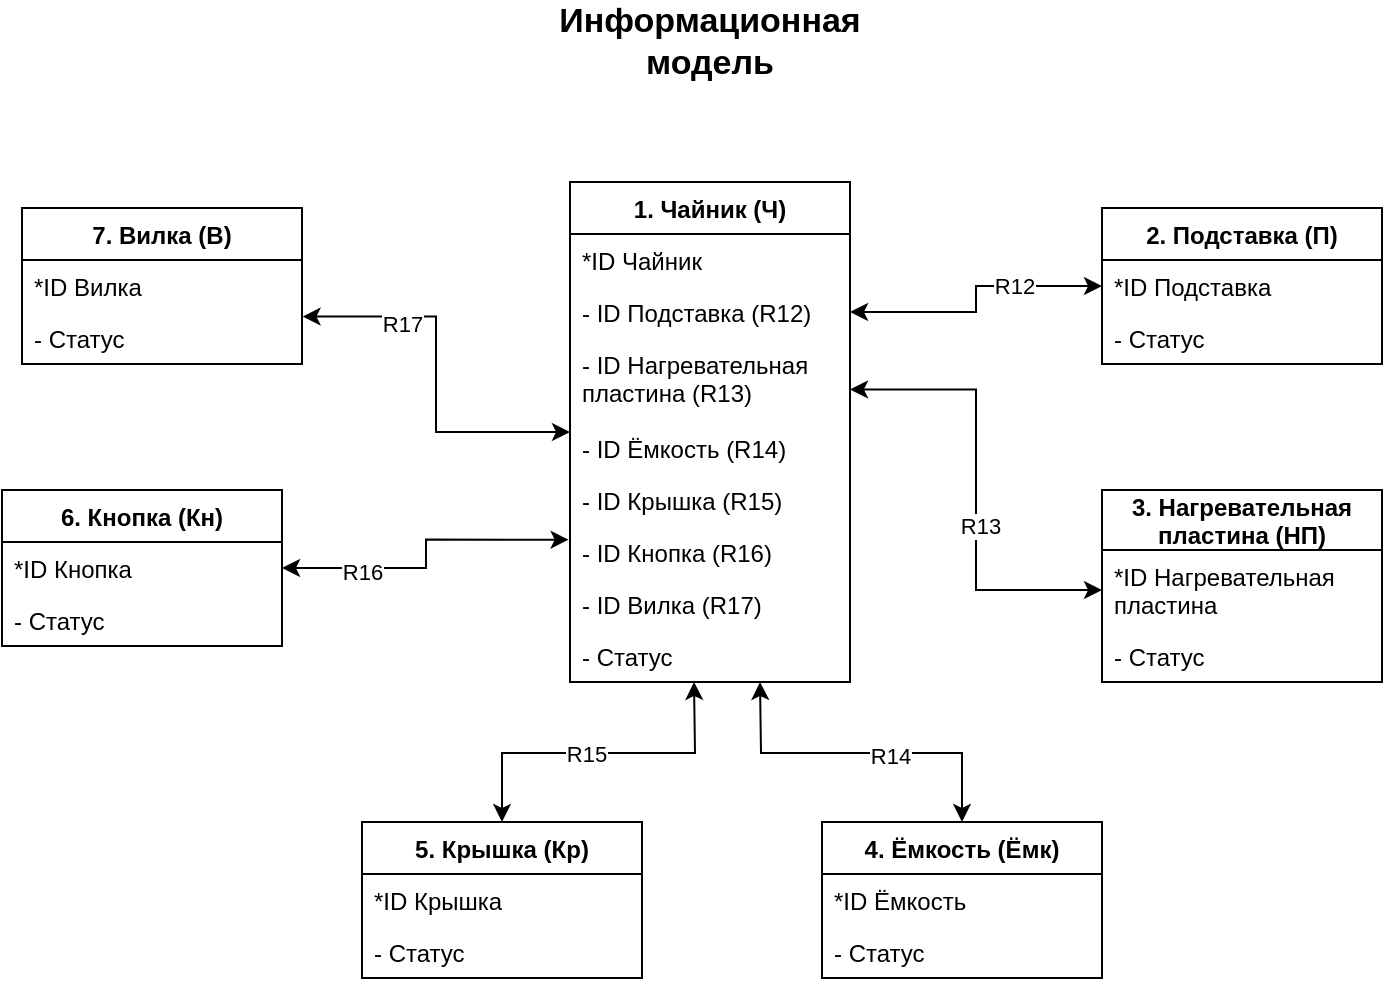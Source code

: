 <mxfile version="14.7.6" type="device" pages="5"><diagram id="DphphGd49xLX7pVkePoJ" name="Информационная модель"><mxGraphModel dx="1038" dy="579" grid="1" gridSize="10" guides="1" tooltips="1" connect="1" arrows="1" fold="1" page="1" pageScale="1" pageWidth="827" pageHeight="1169" math="0" shadow="0"><root><mxCell id="0"/><mxCell id="1" parent="0"/><mxCell id="qzxZXWS-mhuIMHE8H-kV-10" value="&lt;font style=&quot;font-size: 17px&quot;&gt;&lt;b&gt;Информационная модель&lt;/b&gt;&lt;/font&gt;" style="text;html=1;strokeColor=none;fillColor=none;align=center;verticalAlign=middle;whiteSpace=wrap;rounded=0;" parent="1" vertex="1"><mxGeometry x="394" y="40" width="40" height="20" as="geometry"/></mxCell><mxCell id="7Tyju2Zddwo0OjjwnDXq-12" value="1. Чайник (Ч)" style="swimlane;fontStyle=1;childLayout=stackLayout;horizontal=1;startSize=26;horizontalStack=0;resizeParent=1;resizeParentMax=0;resizeLast=0;collapsible=1;marginBottom=0;" parent="1" vertex="1"><mxGeometry x="344" y="120" width="140" height="250" as="geometry"/></mxCell><mxCell id="7Tyju2Zddwo0OjjwnDXq-13" value="*ID Чайник" style="text;strokeColor=none;fillColor=none;align=left;verticalAlign=top;spacingLeft=4;spacingRight=4;overflow=hidden;rotatable=0;points=[[0,0.5],[1,0.5]];portConstraint=eastwest;" parent="7Tyju2Zddwo0OjjwnDXq-12" vertex="1"><mxGeometry y="26" width="140" height="26" as="geometry"/></mxCell><mxCell id="7Tyju2Zddwo0OjjwnDXq-14" value="- ID Подставка (R12)" style="text;strokeColor=none;fillColor=none;align=left;verticalAlign=top;spacingLeft=4;spacingRight=4;overflow=hidden;rotatable=0;points=[[0,0.5],[1,0.5]];portConstraint=eastwest;" parent="7Tyju2Zddwo0OjjwnDXq-12" vertex="1"><mxGeometry y="52" width="140" height="26" as="geometry"/></mxCell><mxCell id="7qbwD91Y0ulw7mfYFvim-24" value="- ID Нагревательная &#10;пластина (R13)" style="text;strokeColor=none;fillColor=none;align=left;verticalAlign=top;spacingLeft=4;spacingRight=4;overflow=hidden;rotatable=0;points=[[0,0.5],[1,0.5]];portConstraint=eastwest;" parent="7Tyju2Zddwo0OjjwnDXq-12" vertex="1"><mxGeometry y="78" width="140" height="42" as="geometry"/></mxCell><mxCell id="7Tyju2Zddwo0OjjwnDXq-31" value="- ID Ёмкость (R14)" style="text;strokeColor=none;fillColor=none;align=left;verticalAlign=top;spacingLeft=4;spacingRight=4;overflow=hidden;rotatable=0;points=[[0,0.5],[1,0.5]];portConstraint=eastwest;" parent="7Tyju2Zddwo0OjjwnDXq-12" vertex="1"><mxGeometry y="120" width="140" height="26" as="geometry"/></mxCell><mxCell id="7Tyju2Zddwo0OjjwnDXq-15" value="- ID Крышка (R15)" style="text;strokeColor=none;fillColor=none;align=left;verticalAlign=top;spacingLeft=4;spacingRight=4;overflow=hidden;rotatable=0;points=[[0,0.5],[1,0.5]];portConstraint=eastwest;" parent="7Tyju2Zddwo0OjjwnDXq-12" vertex="1"><mxGeometry y="146" width="140" height="26" as="geometry"/></mxCell><mxCell id="7Tyju2Zddwo0OjjwnDXq-48" value="- ID Кнопка (R16)" style="text;strokeColor=none;fillColor=none;align=left;verticalAlign=top;spacingLeft=4;spacingRight=4;overflow=hidden;rotatable=0;points=[[0,0.5],[1,0.5]];portConstraint=eastwest;" parent="7Tyju2Zddwo0OjjwnDXq-12" vertex="1"><mxGeometry y="172" width="140" height="26" as="geometry"/></mxCell><mxCell id="7Tyju2Zddwo0OjjwnDXq-49" value="- ID Вилка (R17)" style="text;strokeColor=none;fillColor=none;align=left;verticalAlign=top;spacingLeft=4;spacingRight=4;overflow=hidden;rotatable=0;points=[[0,0.5],[1,0.5]];portConstraint=eastwest;" parent="7Tyju2Zddwo0OjjwnDXq-12" vertex="1"><mxGeometry y="198" width="140" height="26" as="geometry"/></mxCell><mxCell id="7XmGmsol8TNPQz2FVOaY-1" value="- Статус" style="text;strokeColor=none;fillColor=none;align=left;verticalAlign=top;spacingLeft=4;spacingRight=4;overflow=hidden;rotatable=0;points=[[0,0.5],[1,0.5]];portConstraint=eastwest;" parent="7Tyju2Zddwo0OjjwnDXq-12" vertex="1"><mxGeometry y="224" width="140" height="26" as="geometry"/></mxCell><mxCell id="7qbwD91Y0ulw7mfYFvim-12" style="edgeStyle=orthogonalEdgeStyle;rounded=0;orthogonalLoop=1;jettySize=auto;html=1;exitX=1.002;exitY=1.088;exitDx=0;exitDy=0;exitPerimeter=0;startArrow=classic;startFill=1;" parent="1" source="7Tyju2Zddwo0OjjwnDXq-18" target="7Tyju2Zddwo0OjjwnDXq-12" edge="1"><mxGeometry relative="1" as="geometry"/></mxCell><mxCell id="7qbwD91Y0ulw7mfYFvim-14" value="R17" style="edgeLabel;html=1;align=center;verticalAlign=middle;resizable=0;points=[];" parent="7qbwD91Y0ulw7mfYFvim-12" vertex="1" connectable="0"><mxGeometry x="-0.482" y="-3" relative="1" as="geometry"><mxPoint as="offset"/></mxGeometry></mxCell><mxCell id="7Tyju2Zddwo0OjjwnDXq-17" value="7. Вилка (В)" style="swimlane;fontStyle=1;childLayout=stackLayout;horizontal=1;startSize=26;horizontalStack=0;resizeParent=1;resizeParentMax=0;resizeLast=0;collapsible=1;marginBottom=0;" parent="1" vertex="1"><mxGeometry x="70" y="133" width="140" height="78" as="geometry"/></mxCell><mxCell id="7Tyju2Zddwo0OjjwnDXq-18" value="*ID Вилка" style="text;strokeColor=none;fillColor=none;align=left;verticalAlign=top;spacingLeft=4;spacingRight=4;overflow=hidden;rotatable=0;points=[[0,0.5],[1,0.5]];portConstraint=eastwest;" parent="7Tyju2Zddwo0OjjwnDXq-17" vertex="1"><mxGeometry y="26" width="140" height="26" as="geometry"/></mxCell><mxCell id="7Tyju2Zddwo0OjjwnDXq-19" value="- Статус" style="text;strokeColor=none;fillColor=none;align=left;verticalAlign=top;spacingLeft=4;spacingRight=4;overflow=hidden;rotatable=0;points=[[0,0.5],[1,0.5]];portConstraint=eastwest;" parent="7Tyju2Zddwo0OjjwnDXq-17" vertex="1"><mxGeometry y="52" width="140" height="26" as="geometry"/></mxCell><mxCell id="7Tyju2Zddwo0OjjwnDXq-26" value="6. Кнопка (Кн)" style="swimlane;fontStyle=1;childLayout=stackLayout;horizontal=1;startSize=26;horizontalStack=0;resizeParent=1;resizeParentMax=0;resizeLast=0;collapsible=1;marginBottom=0;" parent="1" vertex="1"><mxGeometry x="60" y="274" width="140" height="78" as="geometry"/></mxCell><mxCell id="7Tyju2Zddwo0OjjwnDXq-27" value="*ID Кнопка" style="text;strokeColor=none;fillColor=none;align=left;verticalAlign=top;spacingLeft=4;spacingRight=4;overflow=hidden;rotatable=0;points=[[0,0.5],[1,0.5]];portConstraint=eastwest;" parent="7Tyju2Zddwo0OjjwnDXq-26" vertex="1"><mxGeometry y="26" width="140" height="26" as="geometry"/></mxCell><mxCell id="7Tyju2Zddwo0OjjwnDXq-28" value="- Статус" style="text;strokeColor=none;fillColor=none;align=left;verticalAlign=top;spacingLeft=4;spacingRight=4;overflow=hidden;rotatable=0;points=[[0,0.5],[1,0.5]];portConstraint=eastwest;" parent="7Tyju2Zddwo0OjjwnDXq-26" vertex="1"><mxGeometry y="52" width="140" height="26" as="geometry"/></mxCell><mxCell id="7Tyju2Zddwo0OjjwnDXq-35" value="2. Подставка (П)" style="swimlane;fontStyle=1;childLayout=stackLayout;horizontal=1;startSize=26;horizontalStack=0;resizeParent=1;resizeParentMax=0;resizeLast=0;collapsible=1;marginBottom=0;" parent="1" vertex="1"><mxGeometry x="610" y="133" width="140" height="78" as="geometry"/></mxCell><mxCell id="7Tyju2Zddwo0OjjwnDXq-36" value="*ID Подставка" style="text;strokeColor=none;fillColor=none;align=left;verticalAlign=top;spacingLeft=4;spacingRight=4;overflow=hidden;rotatable=0;points=[[0,0.5],[1,0.5]];portConstraint=eastwest;" parent="7Tyju2Zddwo0OjjwnDXq-35" vertex="1"><mxGeometry y="26" width="140" height="26" as="geometry"/></mxCell><mxCell id="7Tyju2Zddwo0OjjwnDXq-37" value="- Статус" style="text;strokeColor=none;fillColor=none;align=left;verticalAlign=top;spacingLeft=4;spacingRight=4;overflow=hidden;rotatable=0;points=[[0,0.5],[1,0.5]];portConstraint=eastwest;" parent="7Tyju2Zddwo0OjjwnDXq-35" vertex="1"><mxGeometry y="52" width="140" height="26" as="geometry"/></mxCell><mxCell id="7qbwD91Y0ulw7mfYFvim-19" style="edgeStyle=orthogonalEdgeStyle;rounded=0;orthogonalLoop=1;jettySize=auto;html=1;exitX=0.5;exitY=0;exitDx=0;exitDy=0;startArrow=classic;startFill=1;" parent="1" source="7Tyju2Zddwo0OjjwnDXq-39" edge="1"><mxGeometry relative="1" as="geometry"><mxPoint x="439" y="370" as="targetPoint"/></mxGeometry></mxCell><mxCell id="7qbwD91Y0ulw7mfYFvim-20" value="R14" style="edgeLabel;html=1;align=center;verticalAlign=middle;resizable=0;points=[];" parent="7qbwD91Y0ulw7mfYFvim-19" vertex="1" connectable="0"><mxGeometry x="-0.174" y="1" relative="1" as="geometry"><mxPoint as="offset"/></mxGeometry></mxCell><mxCell id="7Tyju2Zddwo0OjjwnDXq-39" value="4. Ёмкость (Ёмк)" style="swimlane;fontStyle=1;childLayout=stackLayout;horizontal=1;startSize=26;horizontalStack=0;resizeParent=1;resizeParentMax=0;resizeLast=0;collapsible=1;marginBottom=0;" parent="1" vertex="1"><mxGeometry x="470" y="440" width="140" height="78" as="geometry"/></mxCell><mxCell id="7Tyju2Zddwo0OjjwnDXq-40" value="*ID Ёмкость" style="text;strokeColor=none;fillColor=none;align=left;verticalAlign=top;spacingLeft=4;spacingRight=4;overflow=hidden;rotatable=0;points=[[0,0.5],[1,0.5]];portConstraint=eastwest;" parent="7Tyju2Zddwo0OjjwnDXq-39" vertex="1"><mxGeometry y="26" width="140" height="26" as="geometry"/></mxCell><mxCell id="7Tyju2Zddwo0OjjwnDXq-41" value="- Статус" style="text;strokeColor=none;fillColor=none;align=left;verticalAlign=top;spacingLeft=4;spacingRight=4;overflow=hidden;rotatable=0;points=[[0,0.5],[1,0.5]];portConstraint=eastwest;" parent="7Tyju2Zddwo0OjjwnDXq-39" vertex="1"><mxGeometry y="52" width="140" height="26" as="geometry"/></mxCell><mxCell id="7qbwD91Y0ulw7mfYFvim-17" style="edgeStyle=orthogonalEdgeStyle;rounded=0;orthogonalLoop=1;jettySize=auto;html=1;exitX=0.5;exitY=0;exitDx=0;exitDy=0;startArrow=classic;startFill=1;" parent="1" source="7Tyju2Zddwo0OjjwnDXq-44" edge="1"><mxGeometry relative="1" as="geometry"><mxPoint x="406" y="370" as="targetPoint"/></mxGeometry></mxCell><mxCell id="7qbwD91Y0ulw7mfYFvim-18" value="R15" style="edgeLabel;html=1;align=center;verticalAlign=middle;resizable=0;points=[];" parent="7qbwD91Y0ulw7mfYFvim-17" vertex="1" connectable="0"><mxGeometry x="-0.085" relative="1" as="geometry"><mxPoint as="offset"/></mxGeometry></mxCell><mxCell id="7Tyju2Zddwo0OjjwnDXq-44" value="5. Крышка (Кр)" style="swimlane;fontStyle=1;childLayout=stackLayout;horizontal=1;startSize=26;horizontalStack=0;resizeParent=1;resizeParentMax=0;resizeLast=0;collapsible=1;marginBottom=0;" parent="1" vertex="1"><mxGeometry x="240" y="440" width="140" height="78" as="geometry"/></mxCell><mxCell id="7Tyju2Zddwo0OjjwnDXq-45" value="*ID Крышка" style="text;strokeColor=none;fillColor=none;align=left;verticalAlign=top;spacingLeft=4;spacingRight=4;overflow=hidden;rotatable=0;points=[[0,0.5],[1,0.5]];portConstraint=eastwest;" parent="7Tyju2Zddwo0OjjwnDXq-44" vertex="1"><mxGeometry y="26" width="140" height="26" as="geometry"/></mxCell><mxCell id="7Tyju2Zddwo0OjjwnDXq-46" value="- Статус " style="text;strokeColor=none;fillColor=none;align=left;verticalAlign=top;spacingLeft=4;spacingRight=4;overflow=hidden;rotatable=0;points=[[0,0.5],[1,0.5]];portConstraint=eastwest;" parent="7Tyju2Zddwo0OjjwnDXq-44" vertex="1"><mxGeometry y="52" width="140" height="26" as="geometry"/></mxCell><mxCell id="7qbwD91Y0ulw7mfYFvim-2" value="3. Нагревательная&#10;пластина (НП)" style="swimlane;fontStyle=1;childLayout=stackLayout;horizontal=1;startSize=30;horizontalStack=0;resizeParent=1;resizeParentMax=0;resizeLast=0;collapsible=1;marginBottom=0;" parent="1" vertex="1"><mxGeometry x="610" y="274" width="140" height="96" as="geometry"/></mxCell><mxCell id="7qbwD91Y0ulw7mfYFvim-3" value="*ID Нагревательная &#10;пластина" style="text;strokeColor=none;fillColor=none;align=left;verticalAlign=top;spacingLeft=4;spacingRight=4;overflow=hidden;rotatable=0;points=[[0,0.5],[1,0.5]];portConstraint=eastwest;" parent="7qbwD91Y0ulw7mfYFvim-2" vertex="1"><mxGeometry y="30" width="140" height="40" as="geometry"/></mxCell><mxCell id="7qbwD91Y0ulw7mfYFvim-4" value="- Статус" style="text;strokeColor=none;fillColor=none;align=left;verticalAlign=top;spacingLeft=4;spacingRight=4;overflow=hidden;rotatable=0;points=[[0,0.5],[1,0.5]];portConstraint=eastwest;" parent="7qbwD91Y0ulw7mfYFvim-2" vertex="1"><mxGeometry y="70" width="140" height="26" as="geometry"/></mxCell><mxCell id="7qbwD91Y0ulw7mfYFvim-21" style="edgeStyle=orthogonalEdgeStyle;rounded=0;orthogonalLoop=1;jettySize=auto;html=1;exitX=1;exitY=0.5;exitDx=0;exitDy=0;entryX=-0.005;entryY=0.263;entryDx=0;entryDy=0;entryPerimeter=0;startArrow=classic;startFill=1;" parent="1" source="7Tyju2Zddwo0OjjwnDXq-27" target="7Tyju2Zddwo0OjjwnDXq-48" edge="1"><mxGeometry relative="1" as="geometry"/></mxCell><mxCell id="7qbwD91Y0ulw7mfYFvim-22" value="R16" style="edgeLabel;html=1;align=center;verticalAlign=middle;resizable=0;points=[];" parent="7qbwD91Y0ulw7mfYFvim-21" vertex="1" connectable="0"><mxGeometry x="-0.489" y="-2" relative="1" as="geometry"><mxPoint as="offset"/></mxGeometry></mxCell><mxCell id="7qbwD91Y0ulw7mfYFvim-26" style="edgeStyle=orthogonalEdgeStyle;rounded=0;orthogonalLoop=1;jettySize=auto;html=1;exitX=0;exitY=0.5;exitDx=0;exitDy=0;entryX=1;entryY=0.612;entryDx=0;entryDy=0;entryPerimeter=0;startArrow=classic;startFill=1;" parent="1" source="7qbwD91Y0ulw7mfYFvim-3" target="7qbwD91Y0ulw7mfYFvim-24" edge="1"><mxGeometry relative="1" as="geometry"/></mxCell><mxCell id="7qbwD91Y0ulw7mfYFvim-27" value="R13" style="edgeLabel;html=1;align=center;verticalAlign=middle;resizable=0;points=[];" parent="7qbwD91Y0ulw7mfYFvim-26" vertex="1" connectable="0"><mxGeometry x="-0.16" y="-2" relative="1" as="geometry"><mxPoint as="offset"/></mxGeometry></mxCell><mxCell id="7qbwD91Y0ulw7mfYFvim-28" style="edgeStyle=orthogonalEdgeStyle;rounded=0;orthogonalLoop=1;jettySize=auto;html=1;exitX=0;exitY=0.5;exitDx=0;exitDy=0;startArrow=classic;startFill=1;" parent="1" source="7Tyju2Zddwo0OjjwnDXq-36" target="7Tyju2Zddwo0OjjwnDXq-14" edge="1"><mxGeometry relative="1" as="geometry"/></mxCell><mxCell id="7qbwD91Y0ulw7mfYFvim-29" value="R12" style="edgeLabel;html=1;align=center;verticalAlign=middle;resizable=0;points=[];" parent="7qbwD91Y0ulw7mfYFvim-28" vertex="1" connectable="0"><mxGeometry x="-0.359" relative="1" as="geometry"><mxPoint as="offset"/></mxGeometry></mxCell></root></mxGraphModel></diagram><diagram id="Dm9Qz7t1lbWc7d70VPnW" name="ДПС"><mxGraphModel dx="1038" dy="579" grid="1" gridSize="10" guides="1" tooltips="1" connect="1" arrows="1" fold="1" page="1" pageScale="1" pageWidth="827" pageHeight="2500" math="0" shadow="0"><root><mxCell id="_qYyjNKgvPDHA_DF02vE-0"/><mxCell id="_qYyjNKgvPDHA_DF02vE-1" parent="_qYyjNKgvPDHA_DF02vE-0"/><mxCell id="WqVzHdDKsCjC8ziSOsSb-0" value="&lt;span style=&quot;font-size: 17px&quot;&gt;&lt;b&gt;ДПС&lt;/b&gt;&lt;/span&gt;" style="text;html=1;strokeColor=none;fillColor=none;align=center;verticalAlign=middle;whiteSpace=wrap;rounded=0;" parent="_qYyjNKgvPDHA_DF02vE-1" vertex="1"><mxGeometry x="394" y="40" width="40" height="20" as="geometry"/></mxCell><mxCell id="WqVzHdDKsCjC8ziSOsSb-1" value="&lt;b&gt;&lt;font style=&quot;font-size: 16px&quot;&gt;Чайник&lt;/font&gt;&lt;/b&gt;" style="text;html=1;strokeColor=none;fillColor=none;align=center;verticalAlign=middle;whiteSpace=wrap;rounded=0;" parent="_qYyjNKgvPDHA_DF02vE-1" vertex="1"><mxGeometry x="394" y="100" width="40" height="20" as="geometry"/></mxCell><mxCell id="WqVzHdDKsCjC8ziSOsSb-2" value="1. Выключен с закрытой крышкой" style="rounded=0;whiteSpace=wrap;html=1;" parent="_qYyjNKgvPDHA_DF02vE-1" vertex="1"><mxGeometry x="304.85" y="200" width="156" height="40" as="geometry"/></mxCell><mxCell id="WqVzHdDKsCjC8ziSOsSb-3" value="" style="endArrow=classic;html=1;" parent="_qYyjNKgvPDHA_DF02vE-1" edge="1"><mxGeometry width="50" height="50" relative="1" as="geometry"><mxPoint x="382.56" y="140" as="sourcePoint"/><mxPoint x="382.85" y="200" as="targetPoint"/></mxGeometry></mxCell><mxCell id="WqVzHdDKsCjC8ziSOsSb-4" value="2. Выключен с открытой крышкой" style="rounded=0;whiteSpace=wrap;html=1;" parent="_qYyjNKgvPDHA_DF02vE-1" vertex="1"><mxGeometry x="304.85" y="290" width="150" height="40" as="geometry"/></mxCell><mxCell id="WqVzHdDKsCjC8ziSOsSb-5" value="3. Ожидает с открытой крышкой" style="rounded=0;whiteSpace=wrap;html=1;" parent="_qYyjNKgvPDHA_DF02vE-1" vertex="1"><mxGeometry x="304.85" y="380" width="154" height="40" as="geometry"/></mxCell><mxCell id="WqVzHdDKsCjC8ziSOsSb-6" value="4. Ожидает с закрытой крышкой" style="rounded=0;whiteSpace=wrap;html=1;" parent="_qYyjNKgvPDHA_DF02vE-1" vertex="1"><mxGeometry x="304.85" y="470" width="154" height="40" as="geometry"/></mxCell><mxCell id="WqVzHdDKsCjC8ziSOsSb-7" value="5. Кипятит воду" style="rounded=0;whiteSpace=wrap;html=1;" parent="_qYyjNKgvPDHA_DF02vE-1" vertex="1"><mxGeometry x="302.85" y="564.5" width="154" height="40" as="geometry"/></mxCell><mxCell id="WqVzHdDKsCjC8ziSOsSb-17" value="Ч1: Крышку открыли&lt;br&gt;Ч2: Крышку закрыли&lt;br&gt;Ч3: Вику подключили к питанию от сети&lt;br&gt;Ч4: Вилку отключили от питания от сети&lt;br&gt;Ч5: Кнопку перевели во включенное состояние&lt;br&gt;&lt;div&gt;&lt;span&gt;Ч6: Кнопку перевели в выключенное состояние&lt;/span&gt;&lt;/div&gt;&lt;div&gt;&lt;span&gt;Ч7: Нагревательная пластина перевела кнопку в выключенное состояние&lt;/span&gt;&lt;/div&gt;&lt;div&gt;&lt;span&gt;Ч8: Получить воду&lt;/span&gt;&lt;/div&gt;" style="text;html=1;strokeColor=none;fillColor=none;align=left;verticalAlign=middle;whiteSpace=wrap;rounded=0;" parent="_qYyjNKgvPDHA_DF02vE-1" vertex="1"><mxGeometry x="567" y="120" width="260" height="100" as="geometry"/></mxCell><mxCell id="WqVzHdDKsCjC8ziSOsSb-18" value="" style="endArrow=classic;html=1;exitX=0.25;exitY=1;exitDx=0;exitDy=0;entryX=0.25;entryY=0;entryDx=0;entryDy=0;" parent="_qYyjNKgvPDHA_DF02vE-1" source="WqVzHdDKsCjC8ziSOsSb-2" target="WqVzHdDKsCjC8ziSOsSb-4" edge="1"><mxGeometry relative="1" as="geometry"><mxPoint x="368.85" y="280" as="sourcePoint"/><mxPoint x="468.85" y="280" as="targetPoint"/></mxGeometry></mxCell><mxCell id="WqVzHdDKsCjC8ziSOsSb-19" value="Ч1" style="edgeLabel;resizable=0;html=1;align=center;verticalAlign=middle;" parent="WqVzHdDKsCjC8ziSOsSb-18" connectable="0" vertex="1"><mxGeometry relative="1" as="geometry"/></mxCell><mxCell id="WqVzHdDKsCjC8ziSOsSb-20" value="" style="endArrow=classic;html=1;entryX=0.75;entryY=1;entryDx=0;entryDy=0;exitX=0.78;exitY=0;exitDx=0;exitDy=0;exitPerimeter=0;" parent="_qYyjNKgvPDHA_DF02vE-1" source="WqVzHdDKsCjC8ziSOsSb-4" target="WqVzHdDKsCjC8ziSOsSb-2" edge="1"><mxGeometry relative="1" as="geometry"><mxPoint x="368.85" y="280" as="sourcePoint"/><mxPoint x="468.85" y="280" as="targetPoint"/><Array as="points"><mxPoint x="421.85" y="270"/></Array></mxGeometry></mxCell><mxCell id="WqVzHdDKsCjC8ziSOsSb-21" value="Ч2" style="edgeLabel;resizable=0;html=1;align=center;verticalAlign=middle;" parent="WqVzHdDKsCjC8ziSOsSb-20" connectable="0" vertex="1"><mxGeometry relative="1" as="geometry"/></mxCell><mxCell id="WqVzHdDKsCjC8ziSOsSb-22" value="" style="endArrow=classic;html=1;exitX=0.25;exitY=1;exitDx=0;exitDy=0;entryX=0.25;entryY=0;entryDx=0;entryDy=0;" parent="_qYyjNKgvPDHA_DF02vE-1" source="WqVzHdDKsCjC8ziSOsSb-4" target="WqVzHdDKsCjC8ziSOsSb-5" edge="1"><mxGeometry relative="1" as="geometry"><mxPoint x="368.85" y="350" as="sourcePoint"/><mxPoint x="468.85" y="350" as="targetPoint"/></mxGeometry></mxCell><mxCell id="WqVzHdDKsCjC8ziSOsSb-23" value="Ч3" style="edgeLabel;resizable=0;html=1;align=center;verticalAlign=middle;" parent="WqVzHdDKsCjC8ziSOsSb-22" connectable="0" vertex="1"><mxGeometry relative="1" as="geometry"/></mxCell><mxCell id="WqVzHdDKsCjC8ziSOsSb-24" value="" style="endArrow=classic;html=1;" parent="_qYyjNKgvPDHA_DF02vE-1" edge="1"><mxGeometry relative="1" as="geometry"><mxPoint x="417.85" y="380" as="sourcePoint"/><mxPoint x="417.85" y="330" as="targetPoint"/></mxGeometry></mxCell><mxCell id="WqVzHdDKsCjC8ziSOsSb-25" value="Ч4" style="edgeLabel;resizable=0;html=1;align=center;verticalAlign=middle;" parent="WqVzHdDKsCjC8ziSOsSb-24" connectable="0" vertex="1"><mxGeometry relative="1" as="geometry"/></mxCell><mxCell id="WqVzHdDKsCjC8ziSOsSb-26" value="" style="endArrow=classic;html=1;exitX=0.25;exitY=1;exitDx=0;exitDy=0;entryX=0.25;entryY=0;entryDx=0;entryDy=0;" parent="_qYyjNKgvPDHA_DF02vE-1" source="WqVzHdDKsCjC8ziSOsSb-5" target="WqVzHdDKsCjC8ziSOsSb-6" edge="1"><mxGeometry relative="1" as="geometry"><mxPoint x="368.85" y="350" as="sourcePoint"/><mxPoint x="468.85" y="350" as="targetPoint"/></mxGeometry></mxCell><mxCell id="WqVzHdDKsCjC8ziSOsSb-27" value="Ч1" style="edgeLabel;resizable=0;html=1;align=center;verticalAlign=middle;" parent="WqVzHdDKsCjC8ziSOsSb-26" connectable="0" vertex="1"><mxGeometry relative="1" as="geometry"/></mxCell><mxCell id="WqVzHdDKsCjC8ziSOsSb-28" value="" style="endArrow=classic;html=1;exitX=0.75;exitY=0;exitDx=0;exitDy=0;entryX=0.75;entryY=1;entryDx=0;entryDy=0;" parent="_qYyjNKgvPDHA_DF02vE-1" source="WqVzHdDKsCjC8ziSOsSb-6" target="WqVzHdDKsCjC8ziSOsSb-5" edge="1"><mxGeometry relative="1" as="geometry"><mxPoint x="368.85" y="350" as="sourcePoint"/><mxPoint x="420.85" y="430" as="targetPoint"/></mxGeometry></mxCell><mxCell id="WqVzHdDKsCjC8ziSOsSb-29" value="Ч2" style="edgeLabel;resizable=0;html=1;align=center;verticalAlign=middle;" parent="WqVzHdDKsCjC8ziSOsSb-28" connectable="0" vertex="1"><mxGeometry relative="1" as="geometry"/></mxCell><mxCell id="WqVzHdDKsCjC8ziSOsSb-30" value="" style="endArrow=classic;html=1;exitX=0.25;exitY=1;exitDx=0;exitDy=0;entryX=0.266;entryY=0.003;entryDx=0;entryDy=0;entryPerimeter=0;" parent="_qYyjNKgvPDHA_DF02vE-1" source="WqVzHdDKsCjC8ziSOsSb-6" target="WqVzHdDKsCjC8ziSOsSb-7" edge="1"><mxGeometry relative="1" as="geometry"><mxPoint x="368.85" y="350" as="sourcePoint"/><mxPoint x="343.85" y="560" as="targetPoint"/></mxGeometry></mxCell><mxCell id="WqVzHdDKsCjC8ziSOsSb-31" value="Ч5" style="edgeLabel;resizable=0;html=1;align=center;verticalAlign=middle;" parent="WqVzHdDKsCjC8ziSOsSb-30" connectable="0" vertex="1"><mxGeometry relative="1" as="geometry"/></mxCell><mxCell id="WqVzHdDKsCjC8ziSOsSb-32" value="" style="endArrow=classic;html=1;exitX=0.64;exitY=-0.037;exitDx=0;exitDy=0;exitPerimeter=0;" parent="_qYyjNKgvPDHA_DF02vE-1" source="WqVzHdDKsCjC8ziSOsSb-7" edge="1"><mxGeometry relative="1" as="geometry"><mxPoint x="381.85" y="565" as="sourcePoint"/><mxPoint x="401.85" y="510" as="targetPoint"/></mxGeometry></mxCell><mxCell id="WqVzHdDKsCjC8ziSOsSb-33" value="Ч6" style="edgeLabel;resizable=0;html=1;align=center;verticalAlign=middle;" parent="WqVzHdDKsCjC8ziSOsSb-32" connectable="0" vertex="1"><mxGeometry relative="1" as="geometry"/></mxCell><mxCell id="WqVzHdDKsCjC8ziSOsSb-36" value="" style="endArrow=classic;html=1;exitX=0;exitY=0.25;exitDx=0;exitDy=0;entryX=0;entryY=0.5;entryDx=0;entryDy=0;" parent="_qYyjNKgvPDHA_DF02vE-1" source="WqVzHdDKsCjC8ziSOsSb-7" target="WqVzHdDKsCjC8ziSOsSb-2" edge="1"><mxGeometry relative="1" as="geometry"><mxPoint x="368.85" y="330" as="sourcePoint"/><mxPoint x="468.85" y="330" as="targetPoint"/><Array as="points"><mxPoint x="238.85" y="575"/><mxPoint x="238.85" y="220"/></Array></mxGeometry></mxCell><mxCell id="WqVzHdDKsCjC8ziSOsSb-37" value="Ч4" style="edgeLabel;resizable=0;html=1;align=center;verticalAlign=middle;" parent="WqVzHdDKsCjC8ziSOsSb-36" connectable="0" vertex="1"><mxGeometry relative="1" as="geometry"/></mxCell><mxCell id="WqVzHdDKsCjC8ziSOsSb-38" value="" style="endArrow=classic;html=1;exitX=0;exitY=0.5;exitDx=0;exitDy=0;entryX=0;entryY=0.75;entryDx=0;entryDy=0;" parent="_qYyjNKgvPDHA_DF02vE-1" source="WqVzHdDKsCjC8ziSOsSb-6" target="WqVzHdDKsCjC8ziSOsSb-2" edge="1"><mxGeometry relative="1" as="geometry"><mxPoint x="368.85" y="340" as="sourcePoint"/><mxPoint x="468.85" y="340" as="targetPoint"/><Array as="points"><mxPoint x="268.85" y="490"/><mxPoint x="268.85" y="230"/></Array></mxGeometry></mxCell><mxCell id="WqVzHdDKsCjC8ziSOsSb-39" value="Ч4" style="edgeLabel;resizable=0;html=1;align=center;verticalAlign=middle;" parent="WqVzHdDKsCjC8ziSOsSb-38" connectable="0" vertex="1"><mxGeometry relative="1" as="geometry"/></mxCell><mxCell id="WqVzHdDKsCjC8ziSOsSb-42" value="" style="endArrow=classic;html=1;exitX=1;exitY=0.5;exitDx=0;exitDy=0;entryX=1;entryY=0.5;entryDx=0;entryDy=0;" parent="_qYyjNKgvPDHA_DF02vE-1" source="WqVzHdDKsCjC8ziSOsSb-2" target="WqVzHdDKsCjC8ziSOsSb-6" edge="1"><mxGeometry relative="1" as="geometry"><mxPoint x="368.85" y="340" as="sourcePoint"/><mxPoint x="468.85" y="340" as="targetPoint"/><Array as="points"><mxPoint x="498.85" y="220"/><mxPoint x="498.85" y="490"/></Array></mxGeometry></mxCell><mxCell id="WqVzHdDKsCjC8ziSOsSb-43" value="Ч3" style="edgeLabel;resizable=0;html=1;align=center;verticalAlign=middle;" parent="WqVzHdDKsCjC8ziSOsSb-42" connectable="0" vertex="1"><mxGeometry relative="1" as="geometry"/></mxCell><mxCell id="WqVzHdDKsCjC8ziSOsSb-44" value="&lt;b&gt;&lt;font style=&quot;font-size: 16px&quot;&gt;Подставка&lt;/font&gt;&lt;/b&gt;" style="text;html=1;strokeColor=none;fillColor=none;align=center;verticalAlign=middle;whiteSpace=wrap;rounded=0;" parent="_qYyjNKgvPDHA_DF02vE-1" vertex="1"><mxGeometry x="326" y="660" width="40" height="20" as="geometry"/></mxCell><mxCell id="jXwXlvPylMbLWzHw-Xks-0" value="1. Нагревательный элемент выключен" style="rounded=0;whiteSpace=wrap;html=1;" parent="_qYyjNKgvPDHA_DF02vE-1" vertex="1"><mxGeometry x="281.5" y="740" width="124.5" height="40" as="geometry"/></mxCell><mxCell id="jXwXlvPylMbLWzHw-Xks-1" value="" style="endArrow=classic;html=1;entryX=0.5;entryY=0;entryDx=0;entryDy=0;" parent="_qYyjNKgvPDHA_DF02vE-1" target="jXwXlvPylMbLWzHw-Xks-0" edge="1"><mxGeometry width="50" height="50" relative="1" as="geometry"><mxPoint x="344" y="690" as="sourcePoint"/><mxPoint x="398.5" y="640" as="targetPoint"/></mxGeometry></mxCell><mxCell id="jXwXlvPylMbLWzHw-Xks-2" value="2. Нагревательный элемент включен" style="rounded=0;whiteSpace=wrap;html=1;" parent="_qYyjNKgvPDHA_DF02vE-1" vertex="1"><mxGeometry x="281" y="820" width="125" height="40" as="geometry"/></mxCell><mxCell id="jXwXlvPylMbLWzHw-Xks-11" value="" style="endArrow=classic;html=1;exitX=0.25;exitY=1;exitDx=0;exitDy=0;" parent="_qYyjNKgvPDHA_DF02vE-1" source="jXwXlvPylMbLWzHw-Xks-0" edge="1"><mxGeometry relative="1" as="geometry"><mxPoint x="326" y="650" as="sourcePoint"/><mxPoint x="313" y="820" as="targetPoint"/></mxGeometry></mxCell><mxCell id="jXwXlvPylMbLWzHw-Xks-12" value="П1" style="edgeLabel;resizable=0;html=1;align=center;verticalAlign=middle;" parent="jXwXlvPylMbLWzHw-Xks-11" connectable="0" vertex="1"><mxGeometry relative="1" as="geometry"/></mxCell><mxCell id="jXwXlvPylMbLWzHw-Xks-13" value="" style="endArrow=classic;html=1;exitX=0.75;exitY=0;exitDx=0;exitDy=0;entryX=0.75;entryY=1;entryDx=0;entryDy=0;" parent="_qYyjNKgvPDHA_DF02vE-1" source="jXwXlvPylMbLWzHw-Xks-2" target="jXwXlvPylMbLWzHw-Xks-0" edge="1"><mxGeometry relative="1" as="geometry"><mxPoint x="326" y="650" as="sourcePoint"/><mxPoint x="406" y="710" as="targetPoint"/></mxGeometry></mxCell><mxCell id="jXwXlvPylMbLWzHw-Xks-14" value="П2" style="edgeLabel;resizable=0;html=1;align=center;verticalAlign=middle;" parent="jXwXlvPylMbLWzHw-Xks-13" connectable="0" vertex="1"><mxGeometry relative="1" as="geometry"/></mxCell><mxCell id="jXwXlvPylMbLWzHw-Xks-15" value="П1: Начать нагревать воду в чайнике&lt;br&gt;П2: Закончить нагревать воду в чайнике" style="text;html=1;strokeColor=none;fillColor=none;align=left;verticalAlign=middle;whiteSpace=wrap;rounded=0;" parent="_qYyjNKgvPDHA_DF02vE-1" vertex="1"><mxGeometry x="541.5" y="690" width="163" height="20" as="geometry"/></mxCell><mxCell id="8dpeCamdFOq6uqSG1MwO-2" value="&lt;b&gt;&lt;font style=&quot;font-size: 16px&quot;&gt;Нагревательная пластина&lt;/font&gt;&lt;/b&gt;" style="text;html=1;strokeColor=none;fillColor=none;align=center;verticalAlign=middle;whiteSpace=wrap;rounded=0;" parent="_qYyjNKgvPDHA_DF02vE-1" vertex="1"><mxGeometry x="326" y="920" width="40" height="20" as="geometry"/></mxCell><mxCell id="8dpeCamdFOq6uqSG1MwO-3" value="1. В неактивном состоянии" style="rounded=0;whiteSpace=wrap;html=1;" parent="_qYyjNKgvPDHA_DF02vE-1" vertex="1"><mxGeometry x="280" y="1000" width="126" height="40" as="geometry"/></mxCell><mxCell id="dABOAL93LQ6dcFLzmMc1-0" value="2. В активном состоянии" style="rounded=0;whiteSpace=wrap;html=1;" parent="_qYyjNKgvPDHA_DF02vE-1" vertex="1"><mxGeometry x="281" y="1090" width="120" height="40" as="geometry"/></mxCell><mxCell id="dABOAL93LQ6dcFLzmMc1-2" value="" style="endArrow=classic;html=1;exitX=0.25;exitY=1;exitDx=0;exitDy=0;entryX=0.25;entryY=0;entryDx=0;entryDy=0;" parent="_qYyjNKgvPDHA_DF02vE-1" source="8dpeCamdFOq6uqSG1MwO-3" target="dABOAL93LQ6dcFLzmMc1-0" edge="1"><mxGeometry relative="1" as="geometry"><mxPoint x="326" y="910" as="sourcePoint"/><mxPoint x="426" y="910" as="targetPoint"/></mxGeometry></mxCell><mxCell id="dABOAL93LQ6dcFLzmMc1-3" value="НП1" style="edgeLabel;resizable=0;html=1;align=center;verticalAlign=middle;" parent="dABOAL93LQ6dcFLzmMc1-2" connectable="0" vertex="1"><mxGeometry relative="1" as="geometry"/></mxCell><mxCell id="dABOAL93LQ6dcFLzmMc1-4" value="" style="endArrow=classic;html=1;exitX=0.75;exitY=0;exitDx=0;exitDy=0;entryX=0.722;entryY=1;entryDx=0;entryDy=0;entryPerimeter=0;" parent="_qYyjNKgvPDHA_DF02vE-1" source="dABOAL93LQ6dcFLzmMc1-0" target="8dpeCamdFOq6uqSG1MwO-3" edge="1"><mxGeometry relative="1" as="geometry"><mxPoint x="326" y="910" as="sourcePoint"/><mxPoint x="426" y="910" as="targetPoint"/></mxGeometry></mxCell><mxCell id="dABOAL93LQ6dcFLzmMc1-5" value="НП2" style="edgeLabel;resizable=0;html=1;align=center;verticalAlign=middle;" parent="dABOAL93LQ6dcFLzmMc1-4" connectable="0" vertex="1"><mxGeometry relative="1" as="geometry"/></mxCell><mxCell id="dABOAL93LQ6dcFLzmMc1-6" value="НП1: Вода не кипит&lt;br&gt;НП2: Вода кипит" style="text;html=1;strokeColor=none;fillColor=none;align=left;verticalAlign=middle;whiteSpace=wrap;rounded=0;" parent="_qYyjNKgvPDHA_DF02vE-1" vertex="1"><mxGeometry x="548" y="980" width="150" height="20" as="geometry"/></mxCell><mxCell id="DdIEQeqD3RUTqnKi4OB4-0" value="&lt;b&gt;&lt;font style=&quot;font-size: 16px&quot;&gt;Ёмкость&lt;/font&gt;&lt;/b&gt;" style="text;html=1;strokeColor=none;fillColor=none;align=center;verticalAlign=middle;whiteSpace=wrap;rounded=0;" parent="_qYyjNKgvPDHA_DF02vE-1" vertex="1"><mxGeometry x="326" y="1200" width="40" height="20" as="geometry"/></mxCell><mxCell id="DdIEQeqD3RUTqnKi4OB4-1" value="1. Пустая" style="rounded=0;whiteSpace=wrap;html=1;" parent="_qYyjNKgvPDHA_DF02vE-1" vertex="1"><mxGeometry x="283" y="1290" width="120" height="40" as="geometry"/></mxCell><mxCell id="DdIEQeqD3RUTqnKi4OB4-2" value="" style="endArrow=classic;html=1;entryX=0.5;entryY=0;entryDx=0;entryDy=0;" parent="_qYyjNKgvPDHA_DF02vE-1" target="8dpeCamdFOq6uqSG1MwO-3" edge="1"><mxGeometry width="50" height="50" relative="1" as="geometry"><mxPoint x="343" y="960" as="sourcePoint"/><mxPoint x="396" y="1130" as="targetPoint"/></mxGeometry></mxCell><mxCell id="DdIEQeqD3RUTqnKi4OB4-3" value="2. Наполненная" style="rounded=0;whiteSpace=wrap;html=1;" parent="_qYyjNKgvPDHA_DF02vE-1" vertex="1"><mxGeometry x="283.5" y="1390" width="120" height="40" as="geometry"/></mxCell><mxCell id="DdIEQeqD3RUTqnKi4OB4-4" value="" style="endArrow=classic;html=1;exitX=0.25;exitY=1;exitDx=0;exitDy=0;entryX=0.25;entryY=0;entryDx=0;entryDy=0;" parent="_qYyjNKgvPDHA_DF02vE-1" source="DdIEQeqD3RUTqnKi4OB4-1" target="DdIEQeqD3RUTqnKi4OB4-3" edge="1"><mxGeometry relative="1" as="geometry"><mxPoint x="326" y="1220" as="sourcePoint"/><mxPoint x="426" y="1220" as="targetPoint"/></mxGeometry></mxCell><mxCell id="DdIEQeqD3RUTqnKi4OB4-5" value="Ёмк1" style="edgeLabel;resizable=0;html=1;align=center;verticalAlign=middle;" parent="DdIEQeqD3RUTqnKi4OB4-4" connectable="0" vertex="1"><mxGeometry relative="1" as="geometry"/></mxCell><mxCell id="DdIEQeqD3RUTqnKi4OB4-6" value="" style="endArrow=classic;html=1;exitX=0.75;exitY=0;exitDx=0;exitDy=0;entryX=0.75;entryY=1;entryDx=0;entryDy=0;" parent="_qYyjNKgvPDHA_DF02vE-1" source="DdIEQeqD3RUTqnKi4OB4-3" target="DdIEQeqD3RUTqnKi4OB4-1" edge="1"><mxGeometry relative="1" as="geometry"><mxPoint x="326" y="1220" as="sourcePoint"/><mxPoint x="426" y="1220" as="targetPoint"/></mxGeometry></mxCell><mxCell id="DdIEQeqD3RUTqnKi4OB4-7" value="Ёмк2" style="edgeLabel;resizable=0;html=1;align=center;verticalAlign=middle;" parent="DdIEQeqD3RUTqnKi4OB4-6" connectable="0" vertex="1"><mxGeometry relative="1" as="geometry"/></mxCell><mxCell id="T2PU8oQB0QTYfV5wM89S-2" value="" style="endArrow=classic;html=1;entryX=0.5;entryY=0;entryDx=0;entryDy=0;" parent="_qYyjNKgvPDHA_DF02vE-1" target="DdIEQeqD3RUTqnKi4OB4-1" edge="1"><mxGeometry width="50" height="50" relative="1" as="geometry"><mxPoint x="343" y="1240" as="sourcePoint"/><mxPoint x="396" y="1200" as="targetPoint"/></mxGeometry></mxCell><mxCell id="T2PU8oQB0QTYfV5wM89S-3" value="Ёмк1: Начать наливать воду в чайник&lt;br&gt;Ёмк2: Вылить воду из чайника" style="text;html=1;strokeColor=none;fillColor=none;align=left;verticalAlign=middle;whiteSpace=wrap;rounded=0;" parent="_qYyjNKgvPDHA_DF02vE-1" vertex="1"><mxGeometry x="548" y="1260" width="150" height="20" as="geometry"/></mxCell><mxCell id="ULDvSa1sshkMir3ycS40-0" value="&lt;b&gt;&lt;font style=&quot;font-size: 16px&quot;&gt;Крышка&lt;/font&gt;&lt;/b&gt;" style="text;html=1;strokeColor=none;fillColor=none;align=center;verticalAlign=middle;whiteSpace=wrap;rounded=0;" parent="_qYyjNKgvPDHA_DF02vE-1" vertex="1"><mxGeometry x="323.75" y="1490" width="40" height="20" as="geometry"/></mxCell><mxCell id="ULDvSa1sshkMir3ycS40-1" value="1. Закрыта" style="rounded=0;whiteSpace=wrap;html=1;" parent="_qYyjNKgvPDHA_DF02vE-1" vertex="1"><mxGeometry x="288" y="1580" width="118" height="30" as="geometry"/></mxCell><mxCell id="ULDvSa1sshkMir3ycS40-2" value="2. Открыта" style="rounded=0;whiteSpace=wrap;html=1;" parent="_qYyjNKgvPDHA_DF02vE-1" vertex="1"><mxGeometry x="288.5" y="1660" width="115" height="30" as="geometry"/></mxCell><mxCell id="ULDvSa1sshkMir3ycS40-3" value="" style="endArrow=classic;html=1;" parent="_qYyjNKgvPDHA_DF02vE-1" target="ULDvSa1sshkMir3ycS40-1" edge="1"><mxGeometry width="50" height="50" relative="1" as="geometry"><mxPoint x="347" y="1530" as="sourcePoint"/><mxPoint x="396" y="1490" as="targetPoint"/></mxGeometry></mxCell><mxCell id="ULDvSa1sshkMir3ycS40-4" value="" style="endArrow=classic;html=1;exitX=0.25;exitY=1;exitDx=0;exitDy=0;entryX=0.25;entryY=0;entryDx=0;entryDy=0;" parent="_qYyjNKgvPDHA_DF02vE-1" source="ULDvSa1sshkMir3ycS40-1" target="ULDvSa1sshkMir3ycS40-2" edge="1"><mxGeometry relative="1" as="geometry"><mxPoint x="326" y="1520" as="sourcePoint"/><mxPoint x="426" y="1520" as="targetPoint"/><Array as="points"><mxPoint x="317" y="1630"/></Array></mxGeometry></mxCell><mxCell id="ULDvSa1sshkMir3ycS40-5" value="Кр1" style="edgeLabel;resizable=0;html=1;align=center;verticalAlign=middle;" parent="ULDvSa1sshkMir3ycS40-4" connectable="0" vertex="1"><mxGeometry relative="1" as="geometry"/></mxCell><mxCell id="ULDvSa1sshkMir3ycS40-6" value="" style="endArrow=classic;html=1;entryX=0.75;entryY=1;entryDx=0;entryDy=0;" parent="_qYyjNKgvPDHA_DF02vE-1" target="ULDvSa1sshkMir3ycS40-1" edge="1"><mxGeometry relative="1" as="geometry"><mxPoint x="377" y="1660" as="sourcePoint"/><mxPoint x="426" y="1520" as="targetPoint"/></mxGeometry></mxCell><mxCell id="ULDvSa1sshkMir3ycS40-7" value="Кр2" style="edgeLabel;resizable=0;html=1;align=center;verticalAlign=middle;" parent="ULDvSa1sshkMir3ycS40-6" connectable="0" vertex="1"><mxGeometry relative="1" as="geometry"/></mxCell><mxCell id="ULDvSa1sshkMir3ycS40-8" value="Кр1: Открыть крышку&lt;br&gt;Кр2: Закрыть крышку" style="text;html=1;strokeColor=none;fillColor=none;align=left;verticalAlign=middle;whiteSpace=wrap;rounded=0;" parent="_qYyjNKgvPDHA_DF02vE-1" vertex="1"><mxGeometry x="541.5" y="1560" width="154.5" height="20" as="geometry"/></mxCell><mxCell id="ULDvSa1sshkMir3ycS40-9" value="&lt;b&gt;&lt;font style=&quot;font-size: 16px&quot;&gt;Кнопка&lt;/font&gt;&lt;/b&gt;" style="text;html=1;strokeColor=none;fillColor=none;align=center;verticalAlign=middle;whiteSpace=wrap;rounded=0;" parent="_qYyjNKgvPDHA_DF02vE-1" vertex="1"><mxGeometry x="327" y="1770" width="40" height="20" as="geometry"/></mxCell><mxCell id="QbpuJpjE3mje0Ozp3Hzp-0" value="В неактивном состоянии" style="rounded=0;whiteSpace=wrap;html=1;" parent="_qYyjNKgvPDHA_DF02vE-1" vertex="1"><mxGeometry x="288.5" y="1850" width="117.5" height="40" as="geometry"/></mxCell><mxCell id="QbpuJpjE3mje0Ozp3Hzp-1" value="В активном состоянии" style="rounded=0;whiteSpace=wrap;html=1;" parent="_qYyjNKgvPDHA_DF02vE-1" vertex="1"><mxGeometry x="288.5" y="1940" width="120" height="40" as="geometry"/></mxCell><mxCell id="QbpuJpjE3mje0Ozp3Hzp-2" value="" style="endArrow=classic;html=1;entryX=0.5;entryY=0;entryDx=0;entryDy=0;" parent="_qYyjNKgvPDHA_DF02vE-1" target="QbpuJpjE3mje0Ozp3Hzp-0" edge="1"><mxGeometry width="50" height="50" relative="1" as="geometry"><mxPoint x="347" y="1810" as="sourcePoint"/><mxPoint x="396" y="1860" as="targetPoint"/></mxGeometry></mxCell><mxCell id="QbpuJpjE3mje0Ozp3Hzp-3" value="" style="endArrow=classic;html=1;exitX=0.25;exitY=1;exitDx=0;exitDy=0;entryX=0.25;entryY=0;entryDx=0;entryDy=0;" parent="_qYyjNKgvPDHA_DF02vE-1" source="QbpuJpjE3mje0Ozp3Hzp-0" target="QbpuJpjE3mje0Ozp3Hzp-1" edge="1"><mxGeometry relative="1" as="geometry"><mxPoint x="326" y="1880" as="sourcePoint"/><mxPoint x="426" y="1880" as="targetPoint"/></mxGeometry></mxCell><mxCell id="QbpuJpjE3mje0Ozp3Hzp-4" value="Кн1" style="edgeLabel;resizable=0;html=1;align=center;verticalAlign=middle;" parent="QbpuJpjE3mje0Ozp3Hzp-3" connectable="0" vertex="1"><mxGeometry relative="1" as="geometry"/></mxCell><mxCell id="QbpuJpjE3mje0Ozp3Hzp-5" value="" style="endArrow=classic;html=1;entryX=0.75;entryY=1;entryDx=0;entryDy=0;" parent="_qYyjNKgvPDHA_DF02vE-1" target="QbpuJpjE3mje0Ozp3Hzp-0" edge="1"><mxGeometry relative="1" as="geometry"><mxPoint x="377" y="1940" as="sourcePoint"/><mxPoint x="426" y="1880" as="targetPoint"/></mxGeometry></mxCell><mxCell id="QbpuJpjE3mje0Ozp3Hzp-6" value="Кн2" style="edgeLabel;resizable=0;html=1;align=center;verticalAlign=middle;" parent="QbpuJpjE3mje0Ozp3Hzp-5" connectable="0" vertex="1"><mxGeometry relative="1" as="geometry"/></mxCell><mxCell id="QbpuJpjE3mje0Ozp3Hzp-7" value="Кн1: Перевести кнопку в активное состояние&lt;br&gt;Кн2: Перевести кнопку в неактивное состояние" style="text;html=1;strokeColor=none;fillColor=none;align=left;verticalAlign=middle;whiteSpace=wrap;rounded=0;" parent="_qYyjNKgvPDHA_DF02vE-1" vertex="1"><mxGeometry x="536" y="1820" width="150" height="20" as="geometry"/></mxCell><mxCell id="QbpuJpjE3mje0Ozp3Hzp-8" value="&lt;span style=&quot;font-size: 16px&quot;&gt;&lt;b&gt;Вилка&lt;/b&gt;&lt;/span&gt;" style="text;html=1;strokeColor=none;fillColor=none;align=center;verticalAlign=middle;whiteSpace=wrap;rounded=0;" parent="_qYyjNKgvPDHA_DF02vE-1" vertex="1"><mxGeometry x="326" y="2060" width="40" height="20" as="geometry"/></mxCell><mxCell id="ol6LYVUi4JBVIo3MqoXP-0" value="Не подключена" style="rounded=0;whiteSpace=wrap;html=1;" parent="_qYyjNKgvPDHA_DF02vE-1" vertex="1"><mxGeometry x="288.5" y="2140" width="120" height="30" as="geometry"/></mxCell><mxCell id="ol6LYVUi4JBVIo3MqoXP-1" value="Подключена" style="rounded=0;whiteSpace=wrap;html=1;" parent="_qYyjNKgvPDHA_DF02vE-1" vertex="1"><mxGeometry x="288.5" y="2230" width="120" height="30" as="geometry"/></mxCell><mxCell id="ol6LYVUi4JBVIo3MqoXP-2" value="" style="endArrow=classic;html=1;entryX=0.5;entryY=0;entryDx=0;entryDy=0;" parent="_qYyjNKgvPDHA_DF02vE-1" target="ol6LYVUi4JBVIo3MqoXP-0" edge="1"><mxGeometry width="50" height="50" relative="1" as="geometry"><mxPoint x="349" y="2100" as="sourcePoint"/><mxPoint x="396" y="2050" as="targetPoint"/></mxGeometry></mxCell><mxCell id="uzqyA5n4JjILITyqbDkp-0" value="" style="endArrow=classic;html=1;exitX=0.25;exitY=1;exitDx=0;exitDy=0;entryX=0.25;entryY=0;entryDx=0;entryDy=0;" parent="_qYyjNKgvPDHA_DF02vE-1" source="ol6LYVUi4JBVIo3MqoXP-0" target="ol6LYVUi4JBVIo3MqoXP-1" edge="1"><mxGeometry relative="1" as="geometry"><mxPoint x="326" y="2150" as="sourcePoint"/><mxPoint x="426" y="2150" as="targetPoint"/></mxGeometry></mxCell><mxCell id="uzqyA5n4JjILITyqbDkp-1" value="В1" style="edgeLabel;resizable=0;html=1;align=center;verticalAlign=middle;" parent="uzqyA5n4JjILITyqbDkp-0" connectable="0" vertex="1"><mxGeometry relative="1" as="geometry"/></mxCell><mxCell id="uzqyA5n4JjILITyqbDkp-2" value="" style="endArrow=classic;html=1;exitX=0.75;exitY=0;exitDx=0;exitDy=0;entryX=0.75;entryY=1;entryDx=0;entryDy=0;" parent="_qYyjNKgvPDHA_DF02vE-1" source="ol6LYVUi4JBVIo3MqoXP-1" target="ol6LYVUi4JBVIo3MqoXP-0" edge="1"><mxGeometry relative="1" as="geometry"><mxPoint x="326" y="2150" as="sourcePoint"/><mxPoint x="426" y="2150" as="targetPoint"/></mxGeometry></mxCell><mxCell id="uzqyA5n4JjILITyqbDkp-3" value="В2" style="edgeLabel;resizable=0;html=1;align=center;verticalAlign=middle;" parent="uzqyA5n4JjILITyqbDkp-2" connectable="0" vertex="1"><mxGeometry relative="1" as="geometry"/></mxCell><mxCell id="uzqyA5n4JjILITyqbDkp-4" value="&lt;div style=&quot;text-align: left&quot;&gt;&lt;span&gt;В1: Подключить вилку к питанию от сети&lt;/span&gt;&lt;/div&gt;&lt;div style=&quot;text-align: left&quot;&gt;&lt;span&gt;В2: Отключить вилку от питания от сети&lt;/span&gt;&lt;/div&gt;" style="text;html=1;strokeColor=none;fillColor=none;align=center;verticalAlign=middle;whiteSpace=wrap;rounded=0;" parent="_qYyjNKgvPDHA_DF02vE-1" vertex="1"><mxGeometry x="541" y="2110" width="140" height="20" as="geometry"/></mxCell><mxCell id="-r6DaFV1ot2WxkbNmSNi-0" value="6. Ожидает с закрытой крышкой в готовом состоянии" style="rounded=0;whiteSpace=wrap;html=1;" parent="_qYyjNKgvPDHA_DF02vE-1" vertex="1"><mxGeometry x="30" y="554.5" width="120" height="60" as="geometry"/></mxCell><mxCell id="6ty0gR0ksrLPxYmLxYGY-1" value="" style="endArrow=classic;html=1;exitX=0;exitY=0.75;exitDx=0;exitDy=0;entryX=1;entryY=0.75;entryDx=0;entryDy=0;" parent="_qYyjNKgvPDHA_DF02vE-1" source="WqVzHdDKsCjC8ziSOsSb-7" target="-r6DaFV1ot2WxkbNmSNi-0" edge="1"><mxGeometry relative="1" as="geometry"><mxPoint x="290" y="620" as="sourcePoint"/><mxPoint x="210" y="640" as="targetPoint"/><Array as="points"><mxPoint x="290" y="595"/><mxPoint x="290" y="600"/></Array></mxGeometry></mxCell><mxCell id="6ty0gR0ksrLPxYmLxYGY-2" value="Ч7" style="edgeLabel;resizable=0;html=1;align=center;verticalAlign=middle;" parent="6ty0gR0ksrLPxYmLxYGY-1" connectable="0" vertex="1"><mxGeometry relative="1" as="geometry"><mxPoint x="-31" as="offset"/></mxGeometry></mxCell><mxCell id="6ty0gR0ksrLPxYmLxYGY-3" value="" style="endArrow=classic;html=1;exitX=1;exitY=0.5;exitDx=0;exitDy=0;entryX=1;entryY=0.5;entryDx=0;entryDy=0;" parent="_qYyjNKgvPDHA_DF02vE-1" source="WqVzHdDKsCjC8ziSOsSb-5" target="WqVzHdDKsCjC8ziSOsSb-7" edge="1"><mxGeometry relative="1" as="geometry"><mxPoint x="218.85" y="390" as="sourcePoint"/><mxPoint x="318.85" y="390" as="targetPoint"/><Array as="points"><mxPoint x="548.85" y="400"/><mxPoint x="548.85" y="585"/></Array></mxGeometry></mxCell><mxCell id="6ty0gR0ksrLPxYmLxYGY-4" value="Ч5" style="edgeLabel;resizable=0;html=1;align=center;verticalAlign=middle;" parent="6ty0gR0ksrLPxYmLxYGY-3" connectable="0" vertex="1"><mxGeometry relative="1" as="geometry"/></mxCell><mxCell id="6ty0gR0ksrLPxYmLxYGY-7" value="7. Ожидает с открытой крышкой в готовом состоянии" style="rounded=0;whiteSpace=wrap;html=1;" parent="_qYyjNKgvPDHA_DF02vE-1" vertex="1"><mxGeometry x="30" y="390" width="120" height="60" as="geometry"/></mxCell><mxCell id="6ty0gR0ksrLPxYmLxYGY-8" value="" style="endArrow=classic;html=1;exitX=0.75;exitY=1;exitDx=0;exitDy=0;entryX=0.75;entryY=0;entryDx=0;entryDy=0;" parent="_qYyjNKgvPDHA_DF02vE-1" source="6ty0gR0ksrLPxYmLxYGY-7" target="-r6DaFV1ot2WxkbNmSNi-0" edge="1"><mxGeometry relative="1" as="geometry"><mxPoint x="300" y="390" as="sourcePoint"/><mxPoint x="140" y="530" as="targetPoint"/></mxGeometry></mxCell><mxCell id="6ty0gR0ksrLPxYmLxYGY-9" value="Ч2" style="edgeLabel;resizable=0;html=1;align=center;verticalAlign=middle;" parent="6ty0gR0ksrLPxYmLxYGY-8" connectable="0" vertex="1"><mxGeometry relative="1" as="geometry"/></mxCell><mxCell id="6ty0gR0ksrLPxYmLxYGY-10" value="" style="endArrow=classic;html=1;exitX=0.25;exitY=0;exitDx=0;exitDy=0;entryX=0.25;entryY=1;entryDx=0;entryDy=0;" parent="_qYyjNKgvPDHA_DF02vE-1" source="-r6DaFV1ot2WxkbNmSNi-0" target="6ty0gR0ksrLPxYmLxYGY-7" edge="1"><mxGeometry relative="1" as="geometry"><mxPoint x="300" y="320" as="sourcePoint"/><mxPoint x="400" y="320" as="targetPoint"/></mxGeometry></mxCell><mxCell id="6ty0gR0ksrLPxYmLxYGY-11" value="Ч1" style="edgeLabel;resizable=0;html=1;align=center;verticalAlign=middle;" parent="6ty0gR0ksrLPxYmLxYGY-10" connectable="0" vertex="1"><mxGeometry relative="1" as="geometry"/></mxCell><mxCell id="6ty0gR0ksrLPxYmLxYGY-12" value="" style="endArrow=classic;html=1;exitX=1;exitY=0.5;exitDx=0;exitDy=0;entryX=0;entryY=0.75;entryDx=0;entryDy=0;" parent="_qYyjNKgvPDHA_DF02vE-1" source="6ty0gR0ksrLPxYmLxYGY-7" target="WqVzHdDKsCjC8ziSOsSb-5" edge="1"><mxGeometry relative="1" as="geometry"><mxPoint x="370" y="360" as="sourcePoint"/><mxPoint x="470" y="360" as="targetPoint"/><Array as="points"><mxPoint x="290" y="420"/><mxPoint x="290" y="410"/></Array></mxGeometry></mxCell><mxCell id="6ty0gR0ksrLPxYmLxYGY-13" value="Ч8" style="edgeLabel;resizable=0;html=1;align=center;verticalAlign=middle;" parent="6ty0gR0ksrLPxYmLxYGY-12" connectable="0" vertex="1"><mxGeometry relative="1" as="geometry"/></mxCell><mxCell id="6ty0gR0ksrLPxYmLxYGY-14" value="" style="endArrow=classic;html=1;exitX=1;exitY=0.5;exitDx=0;exitDy=0;entryX=0;entryY=0.5;entryDx=0;entryDy=0;" parent="_qYyjNKgvPDHA_DF02vE-1" source="-r6DaFV1ot2WxkbNmSNi-0" target="WqVzHdDKsCjC8ziSOsSb-7" edge="1"><mxGeometry relative="1" as="geometry"><mxPoint x="190" y="580" as="sourcePoint"/><mxPoint x="290" y="580" as="targetPoint"/></mxGeometry></mxCell><mxCell id="6ty0gR0ksrLPxYmLxYGY-15" value="Ч5" style="edgeLabel;resizable=0;html=1;align=center;verticalAlign=middle;" parent="6ty0gR0ksrLPxYmLxYGY-14" connectable="0" vertex="1"><mxGeometry relative="1" as="geometry"/></mxCell><mxCell id="6ty0gR0ksrLPxYmLxYGY-31" value="" style="shape=table;html=1;whiteSpace=wrap;startSize=0;container=1;collapsible=0;childLayout=tableLayout;" parent="_qYyjNKgvPDHA_DF02vE-1" vertex="1"><mxGeometry x="600" y="330" width="268" height="200" as="geometry"/></mxCell><mxCell id="6ty0gR0ksrLPxYmLxYGY-32" value="" style="shape=partialRectangle;html=1;whiteSpace=wrap;collapsible=0;dropTarget=0;pointerEvents=0;fillColor=none;top=0;left=0;bottom=0;right=0;points=[[0,0.5],[1,0.5]];portConstraint=eastwest;" parent="6ty0gR0ksrLPxYmLxYGY-31" vertex="1"><mxGeometry width="268" height="20" as="geometry"/></mxCell><mxCell id="6ty0gR0ksrLPxYmLxYGY-33" value="№" style="shape=partialRectangle;html=1;whiteSpace=wrap;connectable=0;fillColor=none;top=0;left=0;bottom=0;right=0;overflow=hidden;" parent="6ty0gR0ksrLPxYmLxYGY-32" vertex="1"><mxGeometry width="28" height="20" as="geometry"/></mxCell><mxCell id="6ty0gR0ksrLPxYmLxYGY-34" value="Ч1" style="shape=partialRectangle;html=1;whiteSpace=wrap;connectable=0;fillColor=none;top=0;left=0;bottom=0;right=0;overflow=hidden;" parent="6ty0gR0ksrLPxYmLxYGY-32" vertex="1"><mxGeometry x="28" width="30" height="20" as="geometry"/></mxCell><mxCell id="6ty0gR0ksrLPxYmLxYGY-35" value="Ч2" style="shape=partialRectangle;html=1;whiteSpace=wrap;connectable=0;fillColor=none;top=0;left=0;bottom=0;right=0;overflow=hidden;" parent="6ty0gR0ksrLPxYmLxYGY-32" vertex="1"><mxGeometry x="58" width="30" height="20" as="geometry"/></mxCell><mxCell id="6ty0gR0ksrLPxYmLxYGY-113" value="Ч3" style="shape=partialRectangle;html=1;whiteSpace=wrap;connectable=0;fillColor=none;top=0;left=0;bottom=0;right=0;overflow=hidden;" parent="6ty0gR0ksrLPxYmLxYGY-32" vertex="1"><mxGeometry x="88" width="30" height="20" as="geometry"/></mxCell><mxCell id="6ty0gR0ksrLPxYmLxYGY-121" value="Ч4" style="shape=partialRectangle;html=1;whiteSpace=wrap;connectable=0;fillColor=none;top=0;left=0;bottom=0;right=0;overflow=hidden;" parent="6ty0gR0ksrLPxYmLxYGY-32" vertex="1"><mxGeometry x="118" width="30" height="20" as="geometry"/></mxCell><mxCell id="6ty0gR0ksrLPxYmLxYGY-129" value="Ч5" style="shape=partialRectangle;html=1;whiteSpace=wrap;connectable=0;fillColor=none;top=0;left=0;bottom=0;right=0;overflow=hidden;" parent="6ty0gR0ksrLPxYmLxYGY-32" vertex="1"><mxGeometry x="148" width="30" height="20" as="geometry"/></mxCell><mxCell id="6ty0gR0ksrLPxYmLxYGY-137" value="Ч6" style="shape=partialRectangle;html=1;whiteSpace=wrap;connectable=0;fillColor=none;top=0;left=0;bottom=0;right=0;overflow=hidden;" parent="6ty0gR0ksrLPxYmLxYGY-32" vertex="1"><mxGeometry x="178" width="30" height="20" as="geometry"/></mxCell><mxCell id="6ty0gR0ksrLPxYmLxYGY-145" value="Ч7" style="shape=partialRectangle;html=1;whiteSpace=wrap;connectable=0;fillColor=none;top=0;left=0;bottom=0;right=0;overflow=hidden;" parent="6ty0gR0ksrLPxYmLxYGY-32" vertex="1"><mxGeometry x="208" width="30" height="20" as="geometry"/></mxCell><mxCell id="6ty0gR0ksrLPxYmLxYGY-153" value="Ч8" style="shape=partialRectangle;html=1;whiteSpace=wrap;connectable=0;fillColor=none;top=0;left=0;bottom=0;right=0;overflow=hidden;" parent="6ty0gR0ksrLPxYmLxYGY-32" vertex="1"><mxGeometry x="238" width="30" height="20" as="geometry"/></mxCell><mxCell id="6ty0gR0ksrLPxYmLxYGY-36" value="" style="shape=partialRectangle;html=1;whiteSpace=wrap;collapsible=0;dropTarget=0;pointerEvents=0;fillColor=none;top=0;left=0;bottom=0;right=0;points=[[0,0.5],[1,0.5]];portConstraint=eastwest;" parent="6ty0gR0ksrLPxYmLxYGY-31" vertex="1"><mxGeometry y="20" width="268" height="20" as="geometry"/></mxCell><mxCell id="6ty0gR0ksrLPxYmLxYGY-37" value="1" style="shape=partialRectangle;html=1;whiteSpace=wrap;connectable=0;fillColor=none;top=0;left=0;bottom=0;right=0;overflow=hidden;" parent="6ty0gR0ksrLPxYmLxYGY-36" vertex="1"><mxGeometry width="28" height="20" as="geometry"/></mxCell><mxCell id="6ty0gR0ksrLPxYmLxYGY-38" value="2" style="shape=partialRectangle;html=1;whiteSpace=wrap;connectable=0;fillColor=none;top=0;left=0;bottom=0;right=0;overflow=hidden;" parent="6ty0gR0ksrLPxYmLxYGY-36" vertex="1"><mxGeometry x="28" width="30" height="20" as="geometry"/></mxCell><mxCell id="6ty0gR0ksrLPxYmLxYGY-39" value="-" style="shape=partialRectangle;html=1;whiteSpace=wrap;connectable=0;fillColor=none;top=0;left=0;bottom=0;right=0;overflow=hidden;" parent="6ty0gR0ksrLPxYmLxYGY-36" vertex="1"><mxGeometry x="58" width="30" height="20" as="geometry"/></mxCell><mxCell id="6ty0gR0ksrLPxYmLxYGY-114" value="4" style="shape=partialRectangle;html=1;whiteSpace=wrap;connectable=0;fillColor=none;top=0;left=0;bottom=0;right=0;overflow=hidden;" parent="6ty0gR0ksrLPxYmLxYGY-36" vertex="1"><mxGeometry x="88" width="30" height="20" as="geometry"/></mxCell><mxCell id="6ty0gR0ksrLPxYmLxYGY-122" value="-" style="shape=partialRectangle;html=1;whiteSpace=wrap;connectable=0;fillColor=none;top=0;left=0;bottom=0;right=0;overflow=hidden;" parent="6ty0gR0ksrLPxYmLxYGY-36" vertex="1"><mxGeometry x="118" width="30" height="20" as="geometry"/></mxCell><mxCell id="6ty0gR0ksrLPxYmLxYGY-130" value="-" style="shape=partialRectangle;html=1;whiteSpace=wrap;connectable=0;fillColor=none;top=0;left=0;bottom=0;right=0;overflow=hidden;" parent="6ty0gR0ksrLPxYmLxYGY-36" vertex="1"><mxGeometry x="148" width="30" height="20" as="geometry"/></mxCell><mxCell id="6ty0gR0ksrLPxYmLxYGY-138" value="-" style="shape=partialRectangle;html=1;whiteSpace=wrap;connectable=0;fillColor=none;top=0;left=0;bottom=0;right=0;overflow=hidden;" parent="6ty0gR0ksrLPxYmLxYGY-36" vertex="1"><mxGeometry x="178" width="30" height="20" as="geometry"/></mxCell><mxCell id="6ty0gR0ksrLPxYmLxYGY-146" value="-" style="shape=partialRectangle;html=1;whiteSpace=wrap;connectable=0;fillColor=none;top=0;left=0;bottom=0;right=0;overflow=hidden;" parent="6ty0gR0ksrLPxYmLxYGY-36" vertex="1"><mxGeometry x="208" width="30" height="20" as="geometry"/></mxCell><mxCell id="6ty0gR0ksrLPxYmLxYGY-154" value="-" style="shape=partialRectangle;html=1;whiteSpace=wrap;connectable=0;fillColor=none;top=0;left=0;bottom=0;right=0;overflow=hidden;" parent="6ty0gR0ksrLPxYmLxYGY-36" vertex="1"><mxGeometry x="238" width="30" height="20" as="geometry"/></mxCell><mxCell id="6ty0gR0ksrLPxYmLxYGY-76" value="" style="shape=partialRectangle;html=1;whiteSpace=wrap;collapsible=0;dropTarget=0;pointerEvents=0;fillColor=none;top=0;left=0;bottom=0;right=0;points=[[0,0.5],[1,0.5]];portConstraint=eastwest;" parent="6ty0gR0ksrLPxYmLxYGY-31" vertex="1"><mxGeometry y="40" width="268" height="20" as="geometry"/></mxCell><mxCell id="6ty0gR0ksrLPxYmLxYGY-77" value="2" style="shape=partialRectangle;html=1;whiteSpace=wrap;connectable=0;fillColor=none;top=0;left=0;bottom=0;right=0;overflow=hidden;" parent="6ty0gR0ksrLPxYmLxYGY-76" vertex="1"><mxGeometry width="28" height="20" as="geometry"/></mxCell><mxCell id="6ty0gR0ksrLPxYmLxYGY-78" value="-" style="shape=partialRectangle;html=1;whiteSpace=wrap;connectable=0;fillColor=none;top=0;left=0;bottom=0;right=0;overflow=hidden;" parent="6ty0gR0ksrLPxYmLxYGY-76" vertex="1"><mxGeometry x="28" width="30" height="20" as="geometry"/></mxCell><mxCell id="6ty0gR0ksrLPxYmLxYGY-79" value="1" style="shape=partialRectangle;html=1;whiteSpace=wrap;connectable=0;fillColor=none;top=0;left=0;bottom=0;right=0;overflow=hidden;" parent="6ty0gR0ksrLPxYmLxYGY-76" vertex="1"><mxGeometry x="58" width="30" height="20" as="geometry"/></mxCell><mxCell id="6ty0gR0ksrLPxYmLxYGY-115" value="3" style="shape=partialRectangle;html=1;whiteSpace=wrap;connectable=0;fillColor=none;top=0;left=0;bottom=0;right=0;overflow=hidden;" parent="6ty0gR0ksrLPxYmLxYGY-76" vertex="1"><mxGeometry x="88" width="30" height="20" as="geometry"/></mxCell><mxCell id="6ty0gR0ksrLPxYmLxYGY-123" value="-" style="shape=partialRectangle;html=1;whiteSpace=wrap;connectable=0;fillColor=none;top=0;left=0;bottom=0;right=0;overflow=hidden;" parent="6ty0gR0ksrLPxYmLxYGY-76" vertex="1"><mxGeometry x="118" width="30" height="20" as="geometry"/></mxCell><mxCell id="6ty0gR0ksrLPxYmLxYGY-131" value="-" style="shape=partialRectangle;html=1;whiteSpace=wrap;connectable=0;fillColor=none;top=0;left=0;bottom=0;right=0;overflow=hidden;" parent="6ty0gR0ksrLPxYmLxYGY-76" vertex="1"><mxGeometry x="148" width="30" height="20" as="geometry"/></mxCell><mxCell id="6ty0gR0ksrLPxYmLxYGY-139" value="-" style="shape=partialRectangle;html=1;whiteSpace=wrap;connectable=0;fillColor=none;top=0;left=0;bottom=0;right=0;overflow=hidden;" parent="6ty0gR0ksrLPxYmLxYGY-76" vertex="1"><mxGeometry x="178" width="30" height="20" as="geometry"/></mxCell><mxCell id="6ty0gR0ksrLPxYmLxYGY-147" value="-" style="shape=partialRectangle;html=1;whiteSpace=wrap;connectable=0;fillColor=none;top=0;left=0;bottom=0;right=0;overflow=hidden;" parent="6ty0gR0ksrLPxYmLxYGY-76" vertex="1"><mxGeometry x="208" width="30" height="20" as="geometry"/></mxCell><mxCell id="6ty0gR0ksrLPxYmLxYGY-155" value="-" style="shape=partialRectangle;html=1;whiteSpace=wrap;connectable=0;fillColor=none;top=0;left=0;bottom=0;right=0;overflow=hidden;" parent="6ty0gR0ksrLPxYmLxYGY-76" vertex="1"><mxGeometry x="238" width="30" height="20" as="geometry"/></mxCell><mxCell id="6ty0gR0ksrLPxYmLxYGY-40" value="" style="shape=partialRectangle;html=1;whiteSpace=wrap;collapsible=0;dropTarget=0;pointerEvents=0;fillColor=none;top=0;left=0;bottom=0;right=0;points=[[0,0.5],[1,0.5]];portConstraint=eastwest;" parent="6ty0gR0ksrLPxYmLxYGY-31" vertex="1"><mxGeometry y="60" width="268" height="20" as="geometry"/></mxCell><mxCell id="6ty0gR0ksrLPxYmLxYGY-41" value="3" style="shape=partialRectangle;html=1;whiteSpace=wrap;connectable=0;fillColor=none;top=0;left=0;bottom=0;right=0;overflow=hidden;" parent="6ty0gR0ksrLPxYmLxYGY-40" vertex="1"><mxGeometry width="28" height="20" as="geometry"/></mxCell><mxCell id="6ty0gR0ksrLPxYmLxYGY-42" value="4" style="shape=partialRectangle;html=1;whiteSpace=wrap;connectable=0;fillColor=none;top=0;left=0;bottom=0;right=0;overflow=hidden;" parent="6ty0gR0ksrLPxYmLxYGY-40" vertex="1"><mxGeometry x="28" width="30" height="20" as="geometry"/></mxCell><mxCell id="6ty0gR0ksrLPxYmLxYGY-43" value="-" style="shape=partialRectangle;html=1;whiteSpace=wrap;connectable=0;fillColor=none;top=0;left=0;bottom=0;right=0;overflow=hidden;" parent="6ty0gR0ksrLPxYmLxYGY-40" vertex="1"><mxGeometry x="58" width="30" height="20" as="geometry"/></mxCell><mxCell id="6ty0gR0ksrLPxYmLxYGY-116" value="-" style="shape=partialRectangle;html=1;whiteSpace=wrap;connectable=0;fillColor=none;top=0;left=0;bottom=0;right=0;overflow=hidden;" parent="6ty0gR0ksrLPxYmLxYGY-40" vertex="1"><mxGeometry x="88" width="30" height="20" as="geometry"/></mxCell><mxCell id="6ty0gR0ksrLPxYmLxYGY-124" value="2" style="shape=partialRectangle;html=1;whiteSpace=wrap;connectable=0;fillColor=none;top=0;left=0;bottom=0;right=0;overflow=hidden;" parent="6ty0gR0ksrLPxYmLxYGY-40" vertex="1"><mxGeometry x="118" width="30" height="20" as="geometry"/></mxCell><mxCell id="6ty0gR0ksrLPxYmLxYGY-132" value="5" style="shape=partialRectangle;html=1;whiteSpace=wrap;connectable=0;fillColor=none;top=0;left=0;bottom=0;right=0;overflow=hidden;" parent="6ty0gR0ksrLPxYmLxYGY-40" vertex="1"><mxGeometry x="148" width="30" height="20" as="geometry"/></mxCell><mxCell id="6ty0gR0ksrLPxYmLxYGY-140" value="-" style="shape=partialRectangle;html=1;whiteSpace=wrap;connectable=0;fillColor=none;top=0;left=0;bottom=0;right=0;overflow=hidden;" parent="6ty0gR0ksrLPxYmLxYGY-40" vertex="1"><mxGeometry x="178" width="30" height="20" as="geometry"/></mxCell><mxCell id="6ty0gR0ksrLPxYmLxYGY-148" value="-" style="shape=partialRectangle;html=1;whiteSpace=wrap;connectable=0;fillColor=none;top=0;left=0;bottom=0;right=0;overflow=hidden;" parent="6ty0gR0ksrLPxYmLxYGY-40" vertex="1"><mxGeometry x="208" width="30" height="20" as="geometry"/></mxCell><mxCell id="6ty0gR0ksrLPxYmLxYGY-156" value="-" style="shape=partialRectangle;html=1;whiteSpace=wrap;connectable=0;fillColor=none;top=0;left=0;bottom=0;right=0;overflow=hidden;" parent="6ty0gR0ksrLPxYmLxYGY-40" vertex="1"><mxGeometry x="238" width="30" height="20" as="geometry"/></mxCell><mxCell id="6ty0gR0ksrLPxYmLxYGY-80" value="" style="shape=partialRectangle;html=1;whiteSpace=wrap;collapsible=0;dropTarget=0;pointerEvents=0;fillColor=none;top=0;left=0;bottom=0;right=0;points=[[0,0.5],[1,0.5]];portConstraint=eastwest;" parent="6ty0gR0ksrLPxYmLxYGY-31" vertex="1"><mxGeometry y="80" width="268" height="20" as="geometry"/></mxCell><mxCell id="6ty0gR0ksrLPxYmLxYGY-81" value="4" style="shape=partialRectangle;html=1;whiteSpace=wrap;connectable=0;fillColor=none;top=0;left=0;bottom=0;right=0;overflow=hidden;" parent="6ty0gR0ksrLPxYmLxYGY-80" vertex="1"><mxGeometry width="28" height="20" as="geometry"/></mxCell><mxCell id="6ty0gR0ksrLPxYmLxYGY-82" value="-" style="shape=partialRectangle;html=1;whiteSpace=wrap;connectable=0;fillColor=none;top=0;left=0;bottom=0;right=0;overflow=hidden;" parent="6ty0gR0ksrLPxYmLxYGY-80" vertex="1"><mxGeometry x="28" width="30" height="20" as="geometry"/></mxCell><mxCell id="6ty0gR0ksrLPxYmLxYGY-83" value="3" style="shape=partialRectangle;html=1;whiteSpace=wrap;connectable=0;fillColor=none;top=0;left=0;bottom=0;right=0;overflow=hidden;" parent="6ty0gR0ksrLPxYmLxYGY-80" vertex="1"><mxGeometry x="58" width="30" height="20" as="geometry"/></mxCell><mxCell id="6ty0gR0ksrLPxYmLxYGY-117" value="-" style="shape=partialRectangle;html=1;whiteSpace=wrap;connectable=0;fillColor=none;top=0;left=0;bottom=0;right=0;overflow=hidden;" parent="6ty0gR0ksrLPxYmLxYGY-80" vertex="1"><mxGeometry x="88" width="30" height="20" as="geometry"/></mxCell><mxCell id="6ty0gR0ksrLPxYmLxYGY-125" value="1" style="shape=partialRectangle;html=1;whiteSpace=wrap;connectable=0;fillColor=none;top=0;left=0;bottom=0;right=0;overflow=hidden;" parent="6ty0gR0ksrLPxYmLxYGY-80" vertex="1"><mxGeometry x="118" width="30" height="20" as="geometry"/></mxCell><mxCell id="6ty0gR0ksrLPxYmLxYGY-133" value="5" style="shape=partialRectangle;html=1;whiteSpace=wrap;connectable=0;fillColor=none;top=0;left=0;bottom=0;right=0;overflow=hidden;" parent="6ty0gR0ksrLPxYmLxYGY-80" vertex="1"><mxGeometry x="148" width="30" height="20" as="geometry"/></mxCell><mxCell id="6ty0gR0ksrLPxYmLxYGY-141" value="-" style="shape=partialRectangle;html=1;whiteSpace=wrap;connectable=0;fillColor=none;top=0;left=0;bottom=0;right=0;overflow=hidden;" parent="6ty0gR0ksrLPxYmLxYGY-80" vertex="1"><mxGeometry x="178" width="30" height="20" as="geometry"/></mxCell><mxCell id="6ty0gR0ksrLPxYmLxYGY-149" value="-" style="shape=partialRectangle;html=1;whiteSpace=wrap;connectable=0;fillColor=none;top=0;left=0;bottom=0;right=0;overflow=hidden;" parent="6ty0gR0ksrLPxYmLxYGY-80" vertex="1"><mxGeometry x="208" width="30" height="20" as="geometry"/></mxCell><mxCell id="6ty0gR0ksrLPxYmLxYGY-157" value="-" style="shape=partialRectangle;html=1;whiteSpace=wrap;connectable=0;fillColor=none;top=0;left=0;bottom=0;right=0;overflow=hidden;" parent="6ty0gR0ksrLPxYmLxYGY-80" vertex="1"><mxGeometry x="238" width="30" height="20" as="geometry"/></mxCell><mxCell id="6ty0gR0ksrLPxYmLxYGY-72" value="" style="shape=partialRectangle;html=1;whiteSpace=wrap;collapsible=0;dropTarget=0;pointerEvents=0;fillColor=none;top=0;left=0;bottom=0;right=0;points=[[0,0.5],[1,0.5]];portConstraint=eastwest;" parent="6ty0gR0ksrLPxYmLxYGY-31" vertex="1"><mxGeometry y="100" width="268" height="20" as="geometry"/></mxCell><mxCell id="6ty0gR0ksrLPxYmLxYGY-73" value="5" style="shape=partialRectangle;html=1;whiteSpace=wrap;connectable=0;fillColor=none;top=0;left=0;bottom=0;right=0;overflow=hidden;" parent="6ty0gR0ksrLPxYmLxYGY-72" vertex="1"><mxGeometry width="28" height="20" as="geometry"/></mxCell><mxCell id="6ty0gR0ksrLPxYmLxYGY-74" value="-" style="shape=partialRectangle;html=1;whiteSpace=wrap;connectable=0;fillColor=none;top=0;left=0;bottom=0;right=0;overflow=hidden;" parent="6ty0gR0ksrLPxYmLxYGY-72" vertex="1"><mxGeometry x="28" width="30" height="20" as="geometry"/></mxCell><mxCell id="6ty0gR0ksrLPxYmLxYGY-75" value="-" style="shape=partialRectangle;html=1;whiteSpace=wrap;connectable=0;fillColor=none;top=0;left=0;bottom=0;right=0;overflow=hidden;" parent="6ty0gR0ksrLPxYmLxYGY-72" vertex="1"><mxGeometry x="58" width="30" height="20" as="geometry"/></mxCell><mxCell id="6ty0gR0ksrLPxYmLxYGY-118" value="-" style="shape=partialRectangle;html=1;whiteSpace=wrap;connectable=0;fillColor=none;top=0;left=0;bottom=0;right=0;overflow=hidden;" parent="6ty0gR0ksrLPxYmLxYGY-72" vertex="1"><mxGeometry x="88" width="30" height="20" as="geometry"/></mxCell><mxCell id="6ty0gR0ksrLPxYmLxYGY-126" value="1" style="shape=partialRectangle;html=1;whiteSpace=wrap;connectable=0;fillColor=none;top=0;left=0;bottom=0;right=0;overflow=hidden;" parent="6ty0gR0ksrLPxYmLxYGY-72" vertex="1"><mxGeometry x="118" width="30" height="20" as="geometry"/></mxCell><mxCell id="6ty0gR0ksrLPxYmLxYGY-134" value="-" style="shape=partialRectangle;html=1;whiteSpace=wrap;connectable=0;fillColor=none;top=0;left=0;bottom=0;right=0;overflow=hidden;" parent="6ty0gR0ksrLPxYmLxYGY-72" vertex="1"><mxGeometry x="148" width="30" height="20" as="geometry"/></mxCell><mxCell id="6ty0gR0ksrLPxYmLxYGY-142" value="4" style="shape=partialRectangle;html=1;whiteSpace=wrap;connectable=0;fillColor=none;top=0;left=0;bottom=0;right=0;overflow=hidden;" parent="6ty0gR0ksrLPxYmLxYGY-72" vertex="1"><mxGeometry x="178" width="30" height="20" as="geometry"/></mxCell><mxCell id="6ty0gR0ksrLPxYmLxYGY-150" value="6" style="shape=partialRectangle;html=1;whiteSpace=wrap;connectable=0;fillColor=none;top=0;left=0;bottom=0;right=0;overflow=hidden;" parent="6ty0gR0ksrLPxYmLxYGY-72" vertex="1"><mxGeometry x="208" width="30" height="20" as="geometry"/></mxCell><mxCell id="6ty0gR0ksrLPxYmLxYGY-158" value="-" style="shape=partialRectangle;html=1;whiteSpace=wrap;connectable=0;fillColor=none;top=0;left=0;bottom=0;right=0;overflow=hidden;" parent="6ty0gR0ksrLPxYmLxYGY-72" vertex="1"><mxGeometry x="238" width="30" height="20" as="geometry"/></mxCell><mxCell id="6ty0gR0ksrLPxYmLxYGY-84" value="" style="shape=partialRectangle;html=1;whiteSpace=wrap;collapsible=0;dropTarget=0;pointerEvents=0;fillColor=none;top=0;left=0;bottom=0;right=0;points=[[0,0.5],[1,0.5]];portConstraint=eastwest;" parent="6ty0gR0ksrLPxYmLxYGY-31" vertex="1"><mxGeometry y="120" width="268" height="20" as="geometry"/></mxCell><mxCell id="6ty0gR0ksrLPxYmLxYGY-85" value="6" style="shape=partialRectangle;html=1;whiteSpace=wrap;connectable=0;fillColor=none;top=0;left=0;bottom=0;right=0;overflow=hidden;" parent="6ty0gR0ksrLPxYmLxYGY-84" vertex="1"><mxGeometry width="28" height="20" as="geometry"/></mxCell><mxCell id="6ty0gR0ksrLPxYmLxYGY-86" value="7" style="shape=partialRectangle;html=1;whiteSpace=wrap;connectable=0;fillColor=none;top=0;left=0;bottom=0;right=0;overflow=hidden;" parent="6ty0gR0ksrLPxYmLxYGY-84" vertex="1"><mxGeometry x="28" width="30" height="20" as="geometry"/></mxCell><mxCell id="6ty0gR0ksrLPxYmLxYGY-87" value="-" style="shape=partialRectangle;html=1;whiteSpace=wrap;connectable=0;fillColor=none;top=0;left=0;bottom=0;right=0;overflow=hidden;" parent="6ty0gR0ksrLPxYmLxYGY-84" vertex="1"><mxGeometry x="58" width="30" height="20" as="geometry"/></mxCell><mxCell id="6ty0gR0ksrLPxYmLxYGY-119" value="-" style="shape=partialRectangle;html=1;whiteSpace=wrap;connectable=0;fillColor=none;top=0;left=0;bottom=0;right=0;overflow=hidden;" parent="6ty0gR0ksrLPxYmLxYGY-84" vertex="1"><mxGeometry x="88" width="30" height="20" as="geometry"/></mxCell><mxCell id="6ty0gR0ksrLPxYmLxYGY-127" value="9" style="shape=partialRectangle;html=1;whiteSpace=wrap;connectable=0;fillColor=none;top=0;left=0;bottom=0;right=0;overflow=hidden;" parent="6ty0gR0ksrLPxYmLxYGY-84" vertex="1"><mxGeometry x="118" width="30" height="20" as="geometry"/></mxCell><mxCell id="6ty0gR0ksrLPxYmLxYGY-135" value="5" style="shape=partialRectangle;html=1;whiteSpace=wrap;connectable=0;fillColor=none;top=0;left=0;bottom=0;right=0;overflow=hidden;" parent="6ty0gR0ksrLPxYmLxYGY-84" vertex="1"><mxGeometry x="148" width="30" height="20" as="geometry"/></mxCell><mxCell id="6ty0gR0ksrLPxYmLxYGY-143" value="-" style="shape=partialRectangle;html=1;whiteSpace=wrap;connectable=0;fillColor=none;top=0;left=0;bottom=0;right=0;overflow=hidden;" parent="6ty0gR0ksrLPxYmLxYGY-84" vertex="1"><mxGeometry x="178" width="30" height="20" as="geometry"/></mxCell><mxCell id="6ty0gR0ksrLPxYmLxYGY-151" value="-" style="shape=partialRectangle;html=1;whiteSpace=wrap;connectable=0;fillColor=none;top=0;left=0;bottom=0;right=0;overflow=hidden;" parent="6ty0gR0ksrLPxYmLxYGY-84" vertex="1"><mxGeometry x="208" width="30" height="20" as="geometry"/></mxCell><mxCell id="6ty0gR0ksrLPxYmLxYGY-159" value="-" style="shape=partialRectangle;html=1;whiteSpace=wrap;connectable=0;fillColor=none;top=0;left=0;bottom=0;right=0;overflow=hidden;" parent="6ty0gR0ksrLPxYmLxYGY-84" vertex="1"><mxGeometry x="238" width="30" height="20" as="geometry"/></mxCell><mxCell id="6ty0gR0ksrLPxYmLxYGY-88" value="" style="shape=partialRectangle;html=1;whiteSpace=wrap;collapsible=0;dropTarget=0;pointerEvents=0;fillColor=none;top=0;left=0;bottom=0;right=0;points=[[0,0.5],[1,0.5]];portConstraint=eastwest;" parent="6ty0gR0ksrLPxYmLxYGY-31" vertex="1"><mxGeometry y="140" width="268" height="20" as="geometry"/></mxCell><mxCell id="6ty0gR0ksrLPxYmLxYGY-89" value="7" style="shape=partialRectangle;html=1;whiteSpace=wrap;connectable=0;fillColor=none;top=0;left=0;bottom=0;right=0;overflow=hidden;" parent="6ty0gR0ksrLPxYmLxYGY-88" vertex="1"><mxGeometry width="28" height="20" as="geometry"/></mxCell><mxCell id="6ty0gR0ksrLPxYmLxYGY-90" value="-" style="shape=partialRectangle;html=1;whiteSpace=wrap;connectable=0;fillColor=none;top=0;left=0;bottom=0;right=0;overflow=hidden;" parent="6ty0gR0ksrLPxYmLxYGY-88" vertex="1"><mxGeometry x="28" width="30" height="20" as="geometry"/></mxCell><mxCell id="6ty0gR0ksrLPxYmLxYGY-91" value="6" style="shape=partialRectangle;html=1;whiteSpace=wrap;connectable=0;fillColor=none;top=0;left=0;bottom=0;right=0;overflow=hidden;" parent="6ty0gR0ksrLPxYmLxYGY-88" vertex="1"><mxGeometry x="58" width="30" height="20" as="geometry"/></mxCell><mxCell id="6ty0gR0ksrLPxYmLxYGY-120" value="-" style="shape=partialRectangle;html=1;whiteSpace=wrap;connectable=0;fillColor=none;top=0;left=0;bottom=0;right=0;overflow=hidden;" parent="6ty0gR0ksrLPxYmLxYGY-88" vertex="1"><mxGeometry x="88" width="30" height="20" as="geometry"/></mxCell><mxCell id="6ty0gR0ksrLPxYmLxYGY-128" value="8" style="shape=partialRectangle;html=1;whiteSpace=wrap;connectable=0;fillColor=none;top=0;left=0;bottom=0;right=0;overflow=hidden;" parent="6ty0gR0ksrLPxYmLxYGY-88" vertex="1"><mxGeometry x="118" width="30" height="20" as="geometry"/></mxCell><mxCell id="6ty0gR0ksrLPxYmLxYGY-136" value="5" style="shape=partialRectangle;html=1;whiteSpace=wrap;connectable=0;fillColor=none;top=0;left=0;bottom=0;right=0;overflow=hidden;" parent="6ty0gR0ksrLPxYmLxYGY-88" vertex="1"><mxGeometry x="148" width="30" height="20" as="geometry"/></mxCell><mxCell id="6ty0gR0ksrLPxYmLxYGY-144" value="-" style="shape=partialRectangle;html=1;whiteSpace=wrap;connectable=0;fillColor=none;top=0;left=0;bottom=0;right=0;overflow=hidden;" parent="6ty0gR0ksrLPxYmLxYGY-88" vertex="1"><mxGeometry x="178" width="30" height="20" as="geometry"/></mxCell><mxCell id="6ty0gR0ksrLPxYmLxYGY-152" value="-" style="shape=partialRectangle;html=1;whiteSpace=wrap;connectable=0;fillColor=none;top=0;left=0;bottom=0;right=0;overflow=hidden;" parent="6ty0gR0ksrLPxYmLxYGY-88" vertex="1"><mxGeometry x="208" width="30" height="20" as="geometry"/></mxCell><mxCell id="6ty0gR0ksrLPxYmLxYGY-160" value="3" style="shape=partialRectangle;html=1;whiteSpace=wrap;connectable=0;fillColor=none;top=0;left=0;bottom=0;right=0;overflow=hidden;" parent="6ty0gR0ksrLPxYmLxYGY-88" vertex="1"><mxGeometry x="238" width="30" height="20" as="geometry"/></mxCell><mxCell id="83ylghv6UqljCp-aXWpE-21" style="shape=partialRectangle;html=1;whiteSpace=wrap;collapsible=0;dropTarget=0;pointerEvents=0;fillColor=none;top=0;left=0;bottom=0;right=0;points=[[0,0.5],[1,0.5]];portConstraint=eastwest;" parent="6ty0gR0ksrLPxYmLxYGY-31" vertex="1"><mxGeometry y="160" width="268" height="20" as="geometry"/></mxCell><mxCell id="83ylghv6UqljCp-aXWpE-22" value="8" style="shape=partialRectangle;html=1;whiteSpace=wrap;connectable=0;fillColor=none;top=0;left=0;bottom=0;right=0;overflow=hidden;" parent="83ylghv6UqljCp-aXWpE-21" vertex="1"><mxGeometry width="28" height="20" as="geometry"/></mxCell><mxCell id="83ylghv6UqljCp-aXWpE-23" value="-" style="shape=partialRectangle;html=1;whiteSpace=wrap;connectable=0;fillColor=none;top=0;left=0;bottom=0;right=0;overflow=hidden;" parent="83ylghv6UqljCp-aXWpE-21" vertex="1"><mxGeometry x="28" width="30" height="20" as="geometry"/></mxCell><mxCell id="83ylghv6UqljCp-aXWpE-24" value="9" style="shape=partialRectangle;html=1;whiteSpace=wrap;connectable=0;fillColor=none;top=0;left=0;bottom=0;right=0;overflow=hidden;" parent="83ylghv6UqljCp-aXWpE-21" vertex="1"><mxGeometry x="58" width="30" height="20" as="geometry"/></mxCell><mxCell id="83ylghv6UqljCp-aXWpE-25" value="7" style="shape=partialRectangle;html=1;whiteSpace=wrap;connectable=0;fillColor=none;top=0;left=0;bottom=0;right=0;overflow=hidden;" parent="83ylghv6UqljCp-aXWpE-21" vertex="1"><mxGeometry x="88" width="30" height="20" as="geometry"/></mxCell><mxCell id="83ylghv6UqljCp-aXWpE-26" value="-" style="shape=partialRectangle;html=1;whiteSpace=wrap;connectable=0;fillColor=none;top=0;left=0;bottom=0;right=0;overflow=hidden;" parent="83ylghv6UqljCp-aXWpE-21" vertex="1"><mxGeometry x="118" width="30" height="20" as="geometry"/></mxCell><mxCell id="83ylghv6UqljCp-aXWpE-27" value="-" style="shape=partialRectangle;html=1;whiteSpace=wrap;connectable=0;fillColor=none;top=0;left=0;bottom=0;right=0;overflow=hidden;" parent="83ylghv6UqljCp-aXWpE-21" vertex="1"><mxGeometry x="148" width="30" height="20" as="geometry"/></mxCell><mxCell id="83ylghv6UqljCp-aXWpE-28" value="-" style="shape=partialRectangle;html=1;whiteSpace=wrap;connectable=0;fillColor=none;top=0;left=0;bottom=0;right=0;overflow=hidden;" parent="83ylghv6UqljCp-aXWpE-21" vertex="1"><mxGeometry x="178" width="30" height="20" as="geometry"/></mxCell><mxCell id="83ylghv6UqljCp-aXWpE-29" value="-" style="shape=partialRectangle;html=1;whiteSpace=wrap;connectable=0;fillColor=none;top=0;left=0;bottom=0;right=0;overflow=hidden;" parent="83ylghv6UqljCp-aXWpE-21" vertex="1"><mxGeometry x="208" width="30" height="20" as="geometry"/></mxCell><mxCell id="83ylghv6UqljCp-aXWpE-30" value="2" style="shape=partialRectangle;html=1;whiteSpace=wrap;connectable=0;fillColor=none;top=0;left=0;bottom=0;right=0;overflow=hidden;" parent="83ylghv6UqljCp-aXWpE-21" vertex="1"><mxGeometry x="238" width="30" height="20" as="geometry"/></mxCell><mxCell id="83ylghv6UqljCp-aXWpE-31" style="shape=partialRectangle;html=1;whiteSpace=wrap;collapsible=0;dropTarget=0;pointerEvents=0;fillColor=none;top=0;left=0;bottom=0;right=0;points=[[0,0.5],[1,0.5]];portConstraint=eastwest;" parent="6ty0gR0ksrLPxYmLxYGY-31" vertex="1"><mxGeometry y="180" width="268" height="20" as="geometry"/></mxCell><mxCell id="83ylghv6UqljCp-aXWpE-32" value="9" style="shape=partialRectangle;html=1;whiteSpace=wrap;connectable=0;fillColor=none;top=0;left=0;bottom=0;right=0;overflow=hidden;" parent="83ylghv6UqljCp-aXWpE-31" vertex="1"><mxGeometry width="28" height="20" as="geometry"/></mxCell><mxCell id="83ylghv6UqljCp-aXWpE-33" value="8" style="shape=partialRectangle;html=1;whiteSpace=wrap;connectable=0;fillColor=none;top=0;left=0;bottom=0;right=0;overflow=hidden;" parent="83ylghv6UqljCp-aXWpE-31" vertex="1"><mxGeometry x="28" width="30" height="20" as="geometry"/></mxCell><mxCell id="83ylghv6UqljCp-aXWpE-34" value="-" style="shape=partialRectangle;html=1;whiteSpace=wrap;connectable=0;fillColor=none;top=0;left=0;bottom=0;right=0;overflow=hidden;" parent="83ylghv6UqljCp-aXWpE-31" vertex="1"><mxGeometry x="58" width="30" height="20" as="geometry"/></mxCell><mxCell id="83ylghv6UqljCp-aXWpE-35" value="6" style="shape=partialRectangle;html=1;whiteSpace=wrap;connectable=0;fillColor=none;top=0;left=0;bottom=0;right=0;overflow=hidden;" parent="83ylghv6UqljCp-aXWpE-31" vertex="1"><mxGeometry x="88" width="30" height="20" as="geometry"/></mxCell><mxCell id="83ylghv6UqljCp-aXWpE-36" value="-" style="shape=partialRectangle;html=1;whiteSpace=wrap;connectable=0;fillColor=none;top=0;left=0;bottom=0;right=0;overflow=hidden;" parent="83ylghv6UqljCp-aXWpE-31" vertex="1"><mxGeometry x="118" width="30" height="20" as="geometry"/></mxCell><mxCell id="83ylghv6UqljCp-aXWpE-37" value="-" style="shape=partialRectangle;html=1;whiteSpace=wrap;connectable=0;fillColor=none;top=0;left=0;bottom=0;right=0;overflow=hidden;" parent="83ylghv6UqljCp-aXWpE-31" vertex="1"><mxGeometry x="148" width="30" height="20" as="geometry"/></mxCell><mxCell id="83ylghv6UqljCp-aXWpE-38" value="-" style="shape=partialRectangle;html=1;whiteSpace=wrap;connectable=0;fillColor=none;top=0;left=0;bottom=0;right=0;overflow=hidden;" parent="83ylghv6UqljCp-aXWpE-31" vertex="1"><mxGeometry x="178" width="30" height="20" as="geometry"/></mxCell><mxCell id="83ylghv6UqljCp-aXWpE-39" value="-" style="shape=partialRectangle;html=1;whiteSpace=wrap;connectable=0;fillColor=none;top=0;left=0;bottom=0;right=0;overflow=hidden;" parent="83ylghv6UqljCp-aXWpE-31" vertex="1"><mxGeometry x="208" width="30" height="20" as="geometry"/></mxCell><mxCell id="83ylghv6UqljCp-aXWpE-40" value="-" style="shape=partialRectangle;html=1;whiteSpace=wrap;connectable=0;fillColor=none;top=0;left=0;bottom=0;right=0;overflow=hidden;" parent="83ylghv6UqljCp-aXWpE-31" vertex="1"><mxGeometry x="238" width="30" height="20" as="geometry"/></mxCell><mxCell id="83ylghv6UqljCp-aXWpE-0" value="" style="endArrow=classic;html=1;exitX=1;exitY=0.75;exitDx=0;exitDy=0;entryX=0.146;entryY=0.021;entryDx=0;entryDy=0;entryPerimeter=0;" parent="_qYyjNKgvPDHA_DF02vE-1" source="6ty0gR0ksrLPxYmLxYGY-7" target="WqVzHdDKsCjC8ziSOsSb-7" edge="1"><mxGeometry relative="1" as="geometry"><mxPoint x="160" y="430" as="sourcePoint"/><mxPoint x="490" y="380" as="targetPoint"/><Array as="points"><mxPoint x="180" y="435"/><mxPoint x="180" y="530"/><mxPoint x="325" y="530"/></Array></mxGeometry></mxCell><mxCell id="83ylghv6UqljCp-aXWpE-1" value="Ч5" style="edgeLabel;resizable=0;html=1;align=center;verticalAlign=middle;" parent="83ylghv6UqljCp-aXWpE-0" connectable="0" vertex="1"><mxGeometry relative="1" as="geometry"/></mxCell><mxCell id="83ylghv6UqljCp-aXWpE-3" value="8. Выключен с открытой крышкой в готовом состоянии" style="rounded=0;whiteSpace=wrap;html=1;" parent="_qYyjNKgvPDHA_DF02vE-1" vertex="1"><mxGeometry x="30" y="300" width="120" height="50" as="geometry"/></mxCell><mxCell id="83ylghv6UqljCp-aXWpE-4" value="9. Выключен с закрытой крышкой в готовом состоянии" style="rounded=0;whiteSpace=wrap;html=1;" parent="_qYyjNKgvPDHA_DF02vE-1" vertex="1"><mxGeometry x="30" y="200" width="120" height="50" as="geometry"/></mxCell><mxCell id="83ylghv6UqljCp-aXWpE-5" value="" style="endArrow=classic;html=1;exitX=0;exitY=0.5;exitDx=0;exitDy=0;entryX=0;entryY=0.5;entryDx=0;entryDy=0;" parent="_qYyjNKgvPDHA_DF02vE-1" source="-r6DaFV1ot2WxkbNmSNi-0" target="83ylghv6UqljCp-aXWpE-4" edge="1"><mxGeometry relative="1" as="geometry"><mxPoint x="340" y="380" as="sourcePoint"/><mxPoint x="440" y="380" as="targetPoint"/><Array as="points"><mxPoint x="10" y="585"/><mxPoint x="10" y="225"/></Array></mxGeometry></mxCell><mxCell id="83ylghv6UqljCp-aXWpE-6" value="Ч4" style="edgeLabel;resizable=0;html=1;align=center;verticalAlign=middle;" parent="83ylghv6UqljCp-aXWpE-5" connectable="0" vertex="1"><mxGeometry relative="1" as="geometry"/></mxCell><mxCell id="83ylghv6UqljCp-aXWpE-7" value="" style="endArrow=classic;html=1;exitX=0.25;exitY=0;exitDx=0;exitDy=0;entryX=0.25;entryY=1;entryDx=0;entryDy=0;" parent="_qYyjNKgvPDHA_DF02vE-1" source="6ty0gR0ksrLPxYmLxYGY-7" target="83ylghv6UqljCp-aXWpE-3" edge="1"><mxGeometry relative="1" as="geometry"><mxPoint x="410" y="380" as="sourcePoint"/><mxPoint x="510" y="380" as="targetPoint"/></mxGeometry></mxCell><mxCell id="83ylghv6UqljCp-aXWpE-8" value="Ч4" style="edgeLabel;resizable=0;html=1;align=center;verticalAlign=middle;" parent="83ylghv6UqljCp-aXWpE-7" connectable="0" vertex="1"><mxGeometry relative="1" as="geometry"/></mxCell><mxCell id="83ylghv6UqljCp-aXWpE-9" value="" style="endArrow=classic;html=1;exitX=0.75;exitY=1;exitDx=0;exitDy=0;entryX=0.75;entryY=0;entryDx=0;entryDy=0;" parent="_qYyjNKgvPDHA_DF02vE-1" source="83ylghv6UqljCp-aXWpE-3" target="6ty0gR0ksrLPxYmLxYGY-7" edge="1"><mxGeometry relative="1" as="geometry"><mxPoint x="300" y="390" as="sourcePoint"/><mxPoint x="400" y="390" as="targetPoint"/></mxGeometry></mxCell><mxCell id="83ylghv6UqljCp-aXWpE-10" value="Ч3" style="edgeLabel;resizable=0;html=1;align=center;verticalAlign=middle;" parent="83ylghv6UqljCp-aXWpE-9" connectable="0" vertex="1"><mxGeometry relative="1" as="geometry"/></mxCell><mxCell id="83ylghv6UqljCp-aXWpE-11" value="" style="endArrow=classic;html=1;exitX=1;exitY=0.5;exitDx=0;exitDy=0;entryX=0;entryY=0.5;entryDx=0;entryDy=0;" parent="_qYyjNKgvPDHA_DF02vE-1" source="83ylghv6UqljCp-aXWpE-3" target="WqVzHdDKsCjC8ziSOsSb-4" edge="1"><mxGeometry relative="1" as="geometry"><mxPoint x="260" y="390" as="sourcePoint"/><mxPoint x="360" y="390" as="targetPoint"/><Array as="points"><mxPoint x="210" y="325"/><mxPoint x="210" y="310"/></Array></mxGeometry></mxCell><mxCell id="83ylghv6UqljCp-aXWpE-12" value="Ч8" style="edgeLabel;resizable=0;html=1;align=center;verticalAlign=middle;" parent="83ylghv6UqljCp-aXWpE-11" connectable="0" vertex="1"><mxGeometry relative="1" as="geometry"/></mxCell><mxCell id="83ylghv6UqljCp-aXWpE-13" value="" style="endArrow=classic;html=1;exitX=0.25;exitY=0;exitDx=0;exitDy=0;entryX=0.25;entryY=1;entryDx=0;entryDy=0;" parent="_qYyjNKgvPDHA_DF02vE-1" source="83ylghv6UqljCp-aXWpE-3" target="83ylghv6UqljCp-aXWpE-4" edge="1"><mxGeometry relative="1" as="geometry"><mxPoint x="60" y="310" as="sourcePoint"/><mxPoint x="310" y="340" as="targetPoint"/></mxGeometry></mxCell><mxCell id="83ylghv6UqljCp-aXWpE-14" value="Ч2" style="edgeLabel;resizable=0;html=1;align=center;verticalAlign=middle;" parent="83ylghv6UqljCp-aXWpE-13" connectable="0" vertex="1"><mxGeometry relative="1" as="geometry"/></mxCell><mxCell id="83ylghv6UqljCp-aXWpE-15" value="" style="endArrow=classic;html=1;exitX=0.75;exitY=1;exitDx=0;exitDy=0;entryX=0.75;entryY=0;entryDx=0;entryDy=0;" parent="_qYyjNKgvPDHA_DF02vE-1" source="83ylghv6UqljCp-aXWpE-4" target="83ylghv6UqljCp-aXWpE-3" edge="1"><mxGeometry relative="1" as="geometry"><mxPoint x="100" y="330" as="sourcePoint"/><mxPoint x="200" y="330" as="targetPoint"/></mxGeometry></mxCell><mxCell id="83ylghv6UqljCp-aXWpE-16" value="Ч1" style="edgeLabel;resizable=0;html=1;align=center;verticalAlign=middle;" parent="83ylghv6UqljCp-aXWpE-15" connectable="0" vertex="1"><mxGeometry relative="1" as="geometry"/></mxCell><mxCell id="83ylghv6UqljCp-aXWpE-19" value="" style="endArrow=classic;html=1;exitX=1;exitY=0.5;exitDx=0;exitDy=0;entryX=1;entryY=0.25;entryDx=0;entryDy=0;" parent="_qYyjNKgvPDHA_DF02vE-1" source="83ylghv6UqljCp-aXWpE-4" target="-r6DaFV1ot2WxkbNmSNi-0" edge="1"><mxGeometry relative="1" as="geometry"><mxPoint x="310" y="410" as="sourcePoint"/><mxPoint x="410" y="410" as="targetPoint"/><Array as="points"><mxPoint x="190" y="225"/><mxPoint x="190" y="570"/></Array></mxGeometry></mxCell><mxCell id="83ylghv6UqljCp-aXWpE-20" value="Ч3" style="edgeLabel;resizable=0;html=1;align=center;verticalAlign=middle;" parent="83ylghv6UqljCp-aXWpE-19" connectable="0" vertex="1"><mxGeometry relative="1" as="geometry"/></mxCell><mxCell id="83ylghv6UqljCp-aXWpE-41" value="" style="shape=table;html=1;whiteSpace=wrap;startSize=0;container=1;collapsible=0;childLayout=tableLayout;" parent="_qYyjNKgvPDHA_DF02vE-1" vertex="1"><mxGeometry x="551" y="770" width="110" height="90" as="geometry"/></mxCell><mxCell id="83ylghv6UqljCp-aXWpE-42" value="" style="shape=partialRectangle;html=1;whiteSpace=wrap;collapsible=0;dropTarget=0;pointerEvents=0;fillColor=none;top=0;left=0;bottom=0;right=0;points=[[0,0.5],[1,0.5]];portConstraint=eastwest;" parent="83ylghv6UqljCp-aXWpE-41" vertex="1"><mxGeometry width="110" height="30" as="geometry"/></mxCell><mxCell id="83ylghv6UqljCp-aXWpE-43" value="№" style="shape=partialRectangle;html=1;whiteSpace=wrap;connectable=0;fillColor=none;top=0;left=0;bottom=0;right=0;overflow=hidden;" parent="83ylghv6UqljCp-aXWpE-42" vertex="1"><mxGeometry width="30" height="30" as="geometry"/></mxCell><mxCell id="83ylghv6UqljCp-aXWpE-44" value="П1" style="shape=partialRectangle;html=1;whiteSpace=wrap;connectable=0;fillColor=none;top=0;left=0;bottom=0;right=0;overflow=hidden;" parent="83ylghv6UqljCp-aXWpE-42" vertex="1"><mxGeometry x="30" width="40" height="30" as="geometry"/></mxCell><mxCell id="83ylghv6UqljCp-aXWpE-45" value="П2" style="shape=partialRectangle;html=1;whiteSpace=wrap;connectable=0;fillColor=none;top=0;left=0;bottom=0;right=0;overflow=hidden;" parent="83ylghv6UqljCp-aXWpE-42" vertex="1"><mxGeometry x="70" width="40" height="30" as="geometry"/></mxCell><mxCell id="83ylghv6UqljCp-aXWpE-46" value="" style="shape=partialRectangle;html=1;whiteSpace=wrap;collapsible=0;dropTarget=0;pointerEvents=0;fillColor=none;top=0;left=0;bottom=0;right=0;points=[[0,0.5],[1,0.5]];portConstraint=eastwest;" parent="83ylghv6UqljCp-aXWpE-41" vertex="1"><mxGeometry y="30" width="110" height="30" as="geometry"/></mxCell><mxCell id="83ylghv6UqljCp-aXWpE-47" value="1" style="shape=partialRectangle;html=1;whiteSpace=wrap;connectable=0;fillColor=none;top=0;left=0;bottom=0;right=0;overflow=hidden;" parent="83ylghv6UqljCp-aXWpE-46" vertex="1"><mxGeometry width="30" height="30" as="geometry"/></mxCell><mxCell id="83ylghv6UqljCp-aXWpE-48" value="2" style="shape=partialRectangle;html=1;whiteSpace=wrap;connectable=0;fillColor=none;top=0;left=0;bottom=0;right=0;overflow=hidden;" parent="83ylghv6UqljCp-aXWpE-46" vertex="1"><mxGeometry x="30" width="40" height="30" as="geometry"/></mxCell><mxCell id="83ylghv6UqljCp-aXWpE-49" value="-" style="shape=partialRectangle;html=1;whiteSpace=wrap;connectable=0;fillColor=none;top=0;left=0;bottom=0;right=0;overflow=hidden;" parent="83ylghv6UqljCp-aXWpE-46" vertex="1"><mxGeometry x="70" width="40" height="30" as="geometry"/></mxCell><mxCell id="83ylghv6UqljCp-aXWpE-50" value="" style="shape=partialRectangle;html=1;whiteSpace=wrap;collapsible=0;dropTarget=0;pointerEvents=0;fillColor=none;top=0;left=0;bottom=0;right=0;points=[[0,0.5],[1,0.5]];portConstraint=eastwest;" parent="83ylghv6UqljCp-aXWpE-41" vertex="1"><mxGeometry y="60" width="110" height="30" as="geometry"/></mxCell><mxCell id="83ylghv6UqljCp-aXWpE-51" value="2" style="shape=partialRectangle;html=1;whiteSpace=wrap;connectable=0;fillColor=none;top=0;left=0;bottom=0;right=0;overflow=hidden;" parent="83ylghv6UqljCp-aXWpE-50" vertex="1"><mxGeometry width="30" height="30" as="geometry"/></mxCell><mxCell id="83ylghv6UqljCp-aXWpE-52" value="-" style="shape=partialRectangle;html=1;whiteSpace=wrap;connectable=0;fillColor=none;top=0;left=0;bottom=0;right=0;overflow=hidden;" parent="83ylghv6UqljCp-aXWpE-50" vertex="1"><mxGeometry x="30" width="40" height="30" as="geometry"/></mxCell><mxCell id="83ylghv6UqljCp-aXWpE-53" value="1" style="shape=partialRectangle;html=1;whiteSpace=wrap;connectable=0;fillColor=none;top=0;left=0;bottom=0;right=0;overflow=hidden;" parent="83ylghv6UqljCp-aXWpE-50" vertex="1"><mxGeometry x="70" width="40" height="30" as="geometry"/></mxCell><mxCell id="83ylghv6UqljCp-aXWpE-67" value="" style="shape=table;html=1;whiteSpace=wrap;startSize=0;container=1;collapsible=0;childLayout=tableLayout;" parent="_qYyjNKgvPDHA_DF02vE-1" vertex="1"><mxGeometry x="548" y="1030" width="110" height="90" as="geometry"/></mxCell><mxCell id="83ylghv6UqljCp-aXWpE-68" value="" style="shape=partialRectangle;html=1;whiteSpace=wrap;collapsible=0;dropTarget=0;pointerEvents=0;fillColor=none;top=0;left=0;bottom=0;right=0;points=[[0,0.5],[1,0.5]];portConstraint=eastwest;" parent="83ylghv6UqljCp-aXWpE-67" vertex="1"><mxGeometry width="110" height="30" as="geometry"/></mxCell><mxCell id="83ylghv6UqljCp-aXWpE-69" value="№" style="shape=partialRectangle;html=1;whiteSpace=wrap;connectable=0;fillColor=none;top=0;left=0;bottom=0;right=0;overflow=hidden;" parent="83ylghv6UqljCp-aXWpE-68" vertex="1"><mxGeometry width="30" height="30" as="geometry"/></mxCell><mxCell id="83ylghv6UqljCp-aXWpE-70" value="НП1" style="shape=partialRectangle;html=1;whiteSpace=wrap;connectable=0;fillColor=none;top=0;left=0;bottom=0;right=0;overflow=hidden;" parent="83ylghv6UqljCp-aXWpE-68" vertex="1"><mxGeometry x="30" width="40" height="30" as="geometry"/></mxCell><mxCell id="83ylghv6UqljCp-aXWpE-71" value="НП2" style="shape=partialRectangle;html=1;whiteSpace=wrap;connectable=0;fillColor=none;top=0;left=0;bottom=0;right=0;overflow=hidden;" parent="83ylghv6UqljCp-aXWpE-68" vertex="1"><mxGeometry x="70" width="40" height="30" as="geometry"/></mxCell><mxCell id="83ylghv6UqljCp-aXWpE-72" value="" style="shape=partialRectangle;html=1;whiteSpace=wrap;collapsible=0;dropTarget=0;pointerEvents=0;fillColor=none;top=0;left=0;bottom=0;right=0;points=[[0,0.5],[1,0.5]];portConstraint=eastwest;" parent="83ylghv6UqljCp-aXWpE-67" vertex="1"><mxGeometry y="30" width="110" height="30" as="geometry"/></mxCell><mxCell id="83ylghv6UqljCp-aXWpE-73" value="1" style="shape=partialRectangle;html=1;whiteSpace=wrap;connectable=0;fillColor=none;top=0;left=0;bottom=0;right=0;overflow=hidden;" parent="83ylghv6UqljCp-aXWpE-72" vertex="1"><mxGeometry width="30" height="30" as="geometry"/></mxCell><mxCell id="83ylghv6UqljCp-aXWpE-74" value="2" style="shape=partialRectangle;html=1;whiteSpace=wrap;connectable=0;fillColor=none;top=0;left=0;bottom=0;right=0;overflow=hidden;" parent="83ylghv6UqljCp-aXWpE-72" vertex="1"><mxGeometry x="30" width="40" height="30" as="geometry"/></mxCell><mxCell id="83ylghv6UqljCp-aXWpE-75" value="-" style="shape=partialRectangle;html=1;whiteSpace=wrap;connectable=0;fillColor=none;top=0;left=0;bottom=0;right=0;overflow=hidden;" parent="83ylghv6UqljCp-aXWpE-72" vertex="1"><mxGeometry x="70" width="40" height="30" as="geometry"/></mxCell><mxCell id="83ylghv6UqljCp-aXWpE-76" value="" style="shape=partialRectangle;html=1;whiteSpace=wrap;collapsible=0;dropTarget=0;pointerEvents=0;fillColor=none;top=0;left=0;bottom=0;right=0;points=[[0,0.5],[1,0.5]];portConstraint=eastwest;" parent="83ylghv6UqljCp-aXWpE-67" vertex="1"><mxGeometry y="60" width="110" height="30" as="geometry"/></mxCell><mxCell id="83ylghv6UqljCp-aXWpE-77" value="2" style="shape=partialRectangle;html=1;whiteSpace=wrap;connectable=0;fillColor=none;top=0;left=0;bottom=0;right=0;overflow=hidden;" parent="83ylghv6UqljCp-aXWpE-76" vertex="1"><mxGeometry width="30" height="30" as="geometry"/></mxCell><mxCell id="83ylghv6UqljCp-aXWpE-78" value="-" style="shape=partialRectangle;html=1;whiteSpace=wrap;connectable=0;fillColor=none;top=0;left=0;bottom=0;right=0;overflow=hidden;" parent="83ylghv6UqljCp-aXWpE-76" vertex="1"><mxGeometry x="30" width="40" height="30" as="geometry"/></mxCell><mxCell id="83ylghv6UqljCp-aXWpE-79" value="1" style="shape=partialRectangle;html=1;whiteSpace=wrap;connectable=0;fillColor=none;top=0;left=0;bottom=0;right=0;overflow=hidden;" parent="83ylghv6UqljCp-aXWpE-76" vertex="1"><mxGeometry x="70" width="40" height="30" as="geometry"/></mxCell><mxCell id="83ylghv6UqljCp-aXWpE-84" value="" style="shape=table;html=1;whiteSpace=wrap;startSize=0;container=1;collapsible=0;childLayout=tableLayout;" parent="_qYyjNKgvPDHA_DF02vE-1" vertex="1"><mxGeometry x="556" y="1330" width="110" height="90" as="geometry"/></mxCell><mxCell id="83ylghv6UqljCp-aXWpE-85" value="" style="shape=partialRectangle;html=1;whiteSpace=wrap;collapsible=0;dropTarget=0;pointerEvents=0;fillColor=none;top=0;left=0;bottom=0;right=0;points=[[0,0.5],[1,0.5]];portConstraint=eastwest;" parent="83ylghv6UqljCp-aXWpE-84" vertex="1"><mxGeometry width="110" height="30" as="geometry"/></mxCell><mxCell id="83ylghv6UqljCp-aXWpE-86" value="№" style="shape=partialRectangle;html=1;whiteSpace=wrap;connectable=0;fillColor=none;top=0;left=0;bottom=0;right=0;overflow=hidden;" parent="83ylghv6UqljCp-aXWpE-85" vertex="1"><mxGeometry width="30" height="30" as="geometry"/></mxCell><mxCell id="83ylghv6UqljCp-aXWpE-87" value="Ёмк1" style="shape=partialRectangle;html=1;whiteSpace=wrap;connectable=0;fillColor=none;top=0;left=0;bottom=0;right=0;overflow=hidden;" parent="83ylghv6UqljCp-aXWpE-85" vertex="1"><mxGeometry x="30" width="40" height="30" as="geometry"/></mxCell><mxCell id="83ylghv6UqljCp-aXWpE-88" value="Ёмк2" style="shape=partialRectangle;html=1;whiteSpace=wrap;connectable=0;fillColor=none;top=0;left=0;bottom=0;right=0;overflow=hidden;" parent="83ylghv6UqljCp-aXWpE-85" vertex="1"><mxGeometry x="70" width="40" height="30" as="geometry"/></mxCell><mxCell id="83ylghv6UqljCp-aXWpE-89" value="" style="shape=partialRectangle;html=1;whiteSpace=wrap;collapsible=0;dropTarget=0;pointerEvents=0;fillColor=none;top=0;left=0;bottom=0;right=0;points=[[0,0.5],[1,0.5]];portConstraint=eastwest;" parent="83ylghv6UqljCp-aXWpE-84" vertex="1"><mxGeometry y="30" width="110" height="30" as="geometry"/></mxCell><mxCell id="83ylghv6UqljCp-aXWpE-90" value="1" style="shape=partialRectangle;html=1;whiteSpace=wrap;connectable=0;fillColor=none;top=0;left=0;bottom=0;right=0;overflow=hidden;" parent="83ylghv6UqljCp-aXWpE-89" vertex="1"><mxGeometry width="30" height="30" as="geometry"/></mxCell><mxCell id="83ylghv6UqljCp-aXWpE-91" value="2" style="shape=partialRectangle;html=1;whiteSpace=wrap;connectable=0;fillColor=none;top=0;left=0;bottom=0;right=0;overflow=hidden;" parent="83ylghv6UqljCp-aXWpE-89" vertex="1"><mxGeometry x="30" width="40" height="30" as="geometry"/></mxCell><mxCell id="83ylghv6UqljCp-aXWpE-92" value="-" style="shape=partialRectangle;html=1;whiteSpace=wrap;connectable=0;fillColor=none;top=0;left=0;bottom=0;right=0;overflow=hidden;" parent="83ylghv6UqljCp-aXWpE-89" vertex="1"><mxGeometry x="70" width="40" height="30" as="geometry"/></mxCell><mxCell id="83ylghv6UqljCp-aXWpE-93" value="" style="shape=partialRectangle;html=1;whiteSpace=wrap;collapsible=0;dropTarget=0;pointerEvents=0;fillColor=none;top=0;left=0;bottom=0;right=0;points=[[0,0.5],[1,0.5]];portConstraint=eastwest;" parent="83ylghv6UqljCp-aXWpE-84" vertex="1"><mxGeometry y="60" width="110" height="30" as="geometry"/></mxCell><mxCell id="83ylghv6UqljCp-aXWpE-94" value="2" style="shape=partialRectangle;html=1;whiteSpace=wrap;connectable=0;fillColor=none;top=0;left=0;bottom=0;right=0;overflow=hidden;" parent="83ylghv6UqljCp-aXWpE-93" vertex="1"><mxGeometry width="30" height="30" as="geometry"/></mxCell><mxCell id="83ylghv6UqljCp-aXWpE-95" value="-" style="shape=partialRectangle;html=1;whiteSpace=wrap;connectable=0;fillColor=none;top=0;left=0;bottom=0;right=0;overflow=hidden;" parent="83ylghv6UqljCp-aXWpE-93" vertex="1"><mxGeometry x="30" width="40" height="30" as="geometry"/></mxCell><mxCell id="83ylghv6UqljCp-aXWpE-96" value="1" style="shape=partialRectangle;html=1;whiteSpace=wrap;connectable=0;fillColor=none;top=0;left=0;bottom=0;right=0;overflow=hidden;" parent="83ylghv6UqljCp-aXWpE-93" vertex="1"><mxGeometry x="70" width="40" height="30" as="geometry"/></mxCell><mxCell id="83ylghv6UqljCp-aXWpE-97" value="" style="shape=table;html=1;whiteSpace=wrap;startSize=0;container=1;collapsible=0;childLayout=tableLayout;" parent="_qYyjNKgvPDHA_DF02vE-1" vertex="1"><mxGeometry x="548" y="1610" width="110" height="90" as="geometry"/></mxCell><mxCell id="83ylghv6UqljCp-aXWpE-98" value="" style="shape=partialRectangle;html=1;whiteSpace=wrap;collapsible=0;dropTarget=0;pointerEvents=0;fillColor=none;top=0;left=0;bottom=0;right=0;points=[[0,0.5],[1,0.5]];portConstraint=eastwest;" parent="83ylghv6UqljCp-aXWpE-97" vertex="1"><mxGeometry width="110" height="30" as="geometry"/></mxCell><mxCell id="83ylghv6UqljCp-aXWpE-99" value="№" style="shape=partialRectangle;html=1;whiteSpace=wrap;connectable=0;fillColor=none;top=0;left=0;bottom=0;right=0;overflow=hidden;" parent="83ylghv6UqljCp-aXWpE-98" vertex="1"><mxGeometry width="30" height="30" as="geometry"/></mxCell><mxCell id="83ylghv6UqljCp-aXWpE-100" value="Кр1" style="shape=partialRectangle;html=1;whiteSpace=wrap;connectable=0;fillColor=none;top=0;left=0;bottom=0;right=0;overflow=hidden;" parent="83ylghv6UqljCp-aXWpE-98" vertex="1"><mxGeometry x="30" width="40" height="30" as="geometry"/></mxCell><mxCell id="83ylghv6UqljCp-aXWpE-101" value="Кр2" style="shape=partialRectangle;html=1;whiteSpace=wrap;connectable=0;fillColor=none;top=0;left=0;bottom=0;right=0;overflow=hidden;" parent="83ylghv6UqljCp-aXWpE-98" vertex="1"><mxGeometry x="70" width="40" height="30" as="geometry"/></mxCell><mxCell id="83ylghv6UqljCp-aXWpE-102" value="" style="shape=partialRectangle;html=1;whiteSpace=wrap;collapsible=0;dropTarget=0;pointerEvents=0;fillColor=none;top=0;left=0;bottom=0;right=0;points=[[0,0.5],[1,0.5]];portConstraint=eastwest;" parent="83ylghv6UqljCp-aXWpE-97" vertex="1"><mxGeometry y="30" width="110" height="30" as="geometry"/></mxCell><mxCell id="83ylghv6UqljCp-aXWpE-103" value="1" style="shape=partialRectangle;html=1;whiteSpace=wrap;connectable=0;fillColor=none;top=0;left=0;bottom=0;right=0;overflow=hidden;" parent="83ylghv6UqljCp-aXWpE-102" vertex="1"><mxGeometry width="30" height="30" as="geometry"/></mxCell><mxCell id="83ylghv6UqljCp-aXWpE-104" value="2" style="shape=partialRectangle;html=1;whiteSpace=wrap;connectable=0;fillColor=none;top=0;left=0;bottom=0;right=0;overflow=hidden;" parent="83ylghv6UqljCp-aXWpE-102" vertex="1"><mxGeometry x="30" width="40" height="30" as="geometry"/></mxCell><mxCell id="83ylghv6UqljCp-aXWpE-105" value="-" style="shape=partialRectangle;html=1;whiteSpace=wrap;connectable=0;fillColor=none;top=0;left=0;bottom=0;right=0;overflow=hidden;" parent="83ylghv6UqljCp-aXWpE-102" vertex="1"><mxGeometry x="70" width="40" height="30" as="geometry"/></mxCell><mxCell id="83ylghv6UqljCp-aXWpE-106" value="" style="shape=partialRectangle;html=1;whiteSpace=wrap;collapsible=0;dropTarget=0;pointerEvents=0;fillColor=none;top=0;left=0;bottom=0;right=0;points=[[0,0.5],[1,0.5]];portConstraint=eastwest;" parent="83ylghv6UqljCp-aXWpE-97" vertex="1"><mxGeometry y="60" width="110" height="30" as="geometry"/></mxCell><mxCell id="83ylghv6UqljCp-aXWpE-107" value="2" style="shape=partialRectangle;html=1;whiteSpace=wrap;connectable=0;fillColor=none;top=0;left=0;bottom=0;right=0;overflow=hidden;" parent="83ylghv6UqljCp-aXWpE-106" vertex="1"><mxGeometry width="30" height="30" as="geometry"/></mxCell><mxCell id="83ylghv6UqljCp-aXWpE-108" value="-" style="shape=partialRectangle;html=1;whiteSpace=wrap;connectable=0;fillColor=none;top=0;left=0;bottom=0;right=0;overflow=hidden;" parent="83ylghv6UqljCp-aXWpE-106" vertex="1"><mxGeometry x="30" width="40" height="30" as="geometry"/></mxCell><mxCell id="83ylghv6UqljCp-aXWpE-109" value="1" style="shape=partialRectangle;html=1;whiteSpace=wrap;connectable=0;fillColor=none;top=0;left=0;bottom=0;right=0;overflow=hidden;" parent="83ylghv6UqljCp-aXWpE-106" vertex="1"><mxGeometry x="70" width="40" height="30" as="geometry"/></mxCell><mxCell id="83ylghv6UqljCp-aXWpE-110" value="" style="shape=table;html=1;whiteSpace=wrap;startSize=0;container=1;collapsible=0;childLayout=tableLayout;" parent="_qYyjNKgvPDHA_DF02vE-1" vertex="1"><mxGeometry x="551" y="1900" width="110" height="90" as="geometry"/></mxCell><mxCell id="83ylghv6UqljCp-aXWpE-111" value="" style="shape=partialRectangle;html=1;whiteSpace=wrap;collapsible=0;dropTarget=0;pointerEvents=0;fillColor=none;top=0;left=0;bottom=0;right=0;points=[[0,0.5],[1,0.5]];portConstraint=eastwest;" parent="83ylghv6UqljCp-aXWpE-110" vertex="1"><mxGeometry width="110" height="30" as="geometry"/></mxCell><mxCell id="83ylghv6UqljCp-aXWpE-112" value="№" style="shape=partialRectangle;html=1;whiteSpace=wrap;connectable=0;fillColor=none;top=0;left=0;bottom=0;right=0;overflow=hidden;" parent="83ylghv6UqljCp-aXWpE-111" vertex="1"><mxGeometry width="30" height="30" as="geometry"/></mxCell><mxCell id="83ylghv6UqljCp-aXWpE-113" value="Кн1" style="shape=partialRectangle;html=1;whiteSpace=wrap;connectable=0;fillColor=none;top=0;left=0;bottom=0;right=0;overflow=hidden;" parent="83ylghv6UqljCp-aXWpE-111" vertex="1"><mxGeometry x="30" width="40" height="30" as="geometry"/></mxCell><mxCell id="83ylghv6UqljCp-aXWpE-114" value="Кн2" style="shape=partialRectangle;html=1;whiteSpace=wrap;connectable=0;fillColor=none;top=0;left=0;bottom=0;right=0;overflow=hidden;" parent="83ylghv6UqljCp-aXWpE-111" vertex="1"><mxGeometry x="70" width="40" height="30" as="geometry"/></mxCell><mxCell id="83ylghv6UqljCp-aXWpE-115" value="" style="shape=partialRectangle;html=1;whiteSpace=wrap;collapsible=0;dropTarget=0;pointerEvents=0;fillColor=none;top=0;left=0;bottom=0;right=0;points=[[0,0.5],[1,0.5]];portConstraint=eastwest;" parent="83ylghv6UqljCp-aXWpE-110" vertex="1"><mxGeometry y="30" width="110" height="30" as="geometry"/></mxCell><mxCell id="83ylghv6UqljCp-aXWpE-116" value="1" style="shape=partialRectangle;html=1;whiteSpace=wrap;connectable=0;fillColor=none;top=0;left=0;bottom=0;right=0;overflow=hidden;" parent="83ylghv6UqljCp-aXWpE-115" vertex="1"><mxGeometry width="30" height="30" as="geometry"/></mxCell><mxCell id="83ylghv6UqljCp-aXWpE-117" value="2" style="shape=partialRectangle;html=1;whiteSpace=wrap;connectable=0;fillColor=none;top=0;left=0;bottom=0;right=0;overflow=hidden;" parent="83ylghv6UqljCp-aXWpE-115" vertex="1"><mxGeometry x="30" width="40" height="30" as="geometry"/></mxCell><mxCell id="83ylghv6UqljCp-aXWpE-118" value="-" style="shape=partialRectangle;html=1;whiteSpace=wrap;connectable=0;fillColor=none;top=0;left=0;bottom=0;right=0;overflow=hidden;" parent="83ylghv6UqljCp-aXWpE-115" vertex="1"><mxGeometry x="70" width="40" height="30" as="geometry"/></mxCell><mxCell id="83ylghv6UqljCp-aXWpE-119" value="" style="shape=partialRectangle;html=1;whiteSpace=wrap;collapsible=0;dropTarget=0;pointerEvents=0;fillColor=none;top=0;left=0;bottom=0;right=0;points=[[0,0.5],[1,0.5]];portConstraint=eastwest;" parent="83ylghv6UqljCp-aXWpE-110" vertex="1"><mxGeometry y="60" width="110" height="30" as="geometry"/></mxCell><mxCell id="83ylghv6UqljCp-aXWpE-120" value="2" style="shape=partialRectangle;html=1;whiteSpace=wrap;connectable=0;fillColor=none;top=0;left=0;bottom=0;right=0;overflow=hidden;" parent="83ylghv6UqljCp-aXWpE-119" vertex="1"><mxGeometry width="30" height="30" as="geometry"/></mxCell><mxCell id="83ylghv6UqljCp-aXWpE-121" value="-" style="shape=partialRectangle;html=1;whiteSpace=wrap;connectable=0;fillColor=none;top=0;left=0;bottom=0;right=0;overflow=hidden;" parent="83ylghv6UqljCp-aXWpE-119" vertex="1"><mxGeometry x="30" width="40" height="30" as="geometry"/></mxCell><mxCell id="83ylghv6UqljCp-aXWpE-122" value="1" style="shape=partialRectangle;html=1;whiteSpace=wrap;connectable=0;fillColor=none;top=0;left=0;bottom=0;right=0;overflow=hidden;" parent="83ylghv6UqljCp-aXWpE-119" vertex="1"><mxGeometry x="70" width="40" height="30" as="geometry"/></mxCell><mxCell id="83ylghv6UqljCp-aXWpE-124" value="" style="shape=table;html=1;whiteSpace=wrap;startSize=0;container=1;collapsible=0;childLayout=tableLayout;" parent="_qYyjNKgvPDHA_DF02vE-1" vertex="1"><mxGeometry x="551" y="2180" width="110" height="90" as="geometry"/></mxCell><mxCell id="83ylghv6UqljCp-aXWpE-125" value="" style="shape=partialRectangle;html=1;whiteSpace=wrap;collapsible=0;dropTarget=0;pointerEvents=0;fillColor=none;top=0;left=0;bottom=0;right=0;points=[[0,0.5],[1,0.5]];portConstraint=eastwest;" parent="83ylghv6UqljCp-aXWpE-124" vertex="1"><mxGeometry width="110" height="30" as="geometry"/></mxCell><mxCell id="83ylghv6UqljCp-aXWpE-126" value="№" style="shape=partialRectangle;html=1;whiteSpace=wrap;connectable=0;fillColor=none;top=0;left=0;bottom=0;right=0;overflow=hidden;" parent="83ylghv6UqljCp-aXWpE-125" vertex="1"><mxGeometry width="30" height="30" as="geometry"/></mxCell><mxCell id="83ylghv6UqljCp-aXWpE-127" value="В1" style="shape=partialRectangle;html=1;whiteSpace=wrap;connectable=0;fillColor=none;top=0;left=0;bottom=0;right=0;overflow=hidden;" parent="83ylghv6UqljCp-aXWpE-125" vertex="1"><mxGeometry x="30" width="40" height="30" as="geometry"/></mxCell><mxCell id="83ylghv6UqljCp-aXWpE-128" value="В2" style="shape=partialRectangle;html=1;whiteSpace=wrap;connectable=0;fillColor=none;top=0;left=0;bottom=0;right=0;overflow=hidden;" parent="83ylghv6UqljCp-aXWpE-125" vertex="1"><mxGeometry x="70" width="40" height="30" as="geometry"/></mxCell><mxCell id="83ylghv6UqljCp-aXWpE-129" value="" style="shape=partialRectangle;html=1;whiteSpace=wrap;collapsible=0;dropTarget=0;pointerEvents=0;fillColor=none;top=0;left=0;bottom=0;right=0;points=[[0,0.5],[1,0.5]];portConstraint=eastwest;" parent="83ylghv6UqljCp-aXWpE-124" vertex="1"><mxGeometry y="30" width="110" height="30" as="geometry"/></mxCell><mxCell id="83ylghv6UqljCp-aXWpE-130" value="1" style="shape=partialRectangle;html=1;whiteSpace=wrap;connectable=0;fillColor=none;top=0;left=0;bottom=0;right=0;overflow=hidden;" parent="83ylghv6UqljCp-aXWpE-129" vertex="1"><mxGeometry width="30" height="30" as="geometry"/></mxCell><mxCell id="83ylghv6UqljCp-aXWpE-131" value="2" style="shape=partialRectangle;html=1;whiteSpace=wrap;connectable=0;fillColor=none;top=0;left=0;bottom=0;right=0;overflow=hidden;" parent="83ylghv6UqljCp-aXWpE-129" vertex="1"><mxGeometry x="30" width="40" height="30" as="geometry"/></mxCell><mxCell id="83ylghv6UqljCp-aXWpE-132" value="-" style="shape=partialRectangle;html=1;whiteSpace=wrap;connectable=0;fillColor=none;top=0;left=0;bottom=0;right=0;overflow=hidden;" parent="83ylghv6UqljCp-aXWpE-129" vertex="1"><mxGeometry x="70" width="40" height="30" as="geometry"/></mxCell><mxCell id="83ylghv6UqljCp-aXWpE-133" value="" style="shape=partialRectangle;html=1;whiteSpace=wrap;collapsible=0;dropTarget=0;pointerEvents=0;fillColor=none;top=0;left=0;bottom=0;right=0;points=[[0,0.5],[1,0.5]];portConstraint=eastwest;" parent="83ylghv6UqljCp-aXWpE-124" vertex="1"><mxGeometry y="60" width="110" height="30" as="geometry"/></mxCell><mxCell id="83ylghv6UqljCp-aXWpE-134" value="2" style="shape=partialRectangle;html=1;whiteSpace=wrap;connectable=0;fillColor=none;top=0;left=0;bottom=0;right=0;overflow=hidden;" parent="83ylghv6UqljCp-aXWpE-133" vertex="1"><mxGeometry width="30" height="30" as="geometry"/></mxCell><mxCell id="83ylghv6UqljCp-aXWpE-135" value="-" style="shape=partialRectangle;html=1;whiteSpace=wrap;connectable=0;fillColor=none;top=0;left=0;bottom=0;right=0;overflow=hidden;" parent="83ylghv6UqljCp-aXWpE-133" vertex="1"><mxGeometry x="30" width="40" height="30" as="geometry"/></mxCell><mxCell id="83ylghv6UqljCp-aXWpE-136" value="1" style="shape=partialRectangle;html=1;whiteSpace=wrap;connectable=0;fillColor=none;top=0;left=0;bottom=0;right=0;overflow=hidden;" parent="83ylghv6UqljCp-aXWpE-133" vertex="1"><mxGeometry x="70" width="40" height="30" as="geometry"/></mxCell></root></mxGraphModel></diagram><diagram id="5L7dZgEObewBlEww5yd3" name="МВО"><mxGraphModel dx="1038" dy="579" grid="1" gridSize="10" guides="1" tooltips="1" connect="1" arrows="1" fold="1" page="1" pageScale="1" pageWidth="827" pageHeight="1169" math="0" shadow="0"><root><mxCell id="ujh0hNmFKdEBu9aX_iIe-0"/><mxCell id="ujh0hNmFKdEBu9aX_iIe-1" parent="ujh0hNmFKdEBu9aX_iIe-0"/><mxCell id="--_qpbW2JMPNXTjtRdqP-0" value="&lt;span style=&quot;font-size: 17px&quot;&gt;&lt;b&gt;МВО&lt;/b&gt;&lt;/span&gt;" style="text;html=1;strokeColor=none;fillColor=none;align=center;verticalAlign=middle;whiteSpace=wrap;rounded=0;" parent="ujh0hNmFKdEBu9aX_iIe-1" vertex="1"><mxGeometry x="394" y="40" width="40" height="20" as="geometry"/></mxCell><mxCell id="--_qpbW2JMPNXTjtRdqP-1" value="1. Чайник" style="ellipse;whiteSpace=wrap;html=1;" parent="ujh0hNmFKdEBu9aX_iIe-1" vertex="1"><mxGeometry x="349" y="260" width="130" height="60" as="geometry"/></mxCell><mxCell id="o1CaK4Guy5E3WJRNjFVD-0" value="Пользователь" style="shape=umlActor;verticalLabelPosition=bottom;verticalAlign=top;html=1;outlineConnect=0;" parent="ujh0hNmFKdEBu9aX_iIe-1" vertex="1"><mxGeometry x="394" y="100" width="30" height="60" as="geometry"/></mxCell><mxCell id="-EVl1-lo403ixHRT-sWW-2" value="" style="endArrow=classic;html=1;entryX=0.564;entryY=-0.006;entryDx=0;entryDy=0;entryPerimeter=0;" parent="ujh0hNmFKdEBu9aX_iIe-1" target="--_qpbW2JMPNXTjtRdqP-1" edge="1"><mxGeometry relative="1" as="geometry"><mxPoint x="422" y="190" as="sourcePoint"/><mxPoint x="470" y="280" as="targetPoint"/></mxGeometry></mxCell><mxCell id="-EVl1-lo403ixHRT-sWW-3" value="Ч4" style="edgeLabel;resizable=0;html=1;align=center;verticalAlign=middle;" parent="-EVl1-lo403ixHRT-sWW-2" connectable="0" vertex="1"><mxGeometry relative="1" as="geometry"/></mxCell><mxCell id="-EVl1-lo403ixHRT-sWW-4" value="" style="endArrow=classic;html=1;entryX=0.436;entryY=0;entryDx=0;entryDy=0;entryPerimeter=0;" parent="ujh0hNmFKdEBu9aX_iIe-1" target="--_qpbW2JMPNXTjtRdqP-1" edge="1"><mxGeometry relative="1" as="geometry"><mxPoint x="406" y="190" as="sourcePoint"/><mxPoint x="470" y="280" as="targetPoint"/></mxGeometry></mxCell><mxCell id="-EVl1-lo403ixHRT-sWW-5" value="Ч3" style="edgeLabel;resizable=0;html=1;align=center;verticalAlign=middle;" parent="-EVl1-lo403ixHRT-sWW-4" connectable="0" vertex="1"><mxGeometry relative="1" as="geometry"/></mxCell><mxCell id="-EVl1-lo403ixHRT-sWW-6" value="" style="endArrow=classic;html=1;entryX=0.3;entryY=0.044;entryDx=0;entryDy=0;entryPerimeter=0;" parent="ujh0hNmFKdEBu9aX_iIe-1" target="--_qpbW2JMPNXTjtRdqP-1" edge="1"><mxGeometry relative="1" as="geometry"><mxPoint x="388" y="190" as="sourcePoint"/><mxPoint x="470" y="280" as="targetPoint"/><Array as="points"/></mxGeometry></mxCell><mxCell id="-EVl1-lo403ixHRT-sWW-7" value="Ч2" style="edgeLabel;resizable=0;html=1;align=center;verticalAlign=middle;" parent="-EVl1-lo403ixHRT-sWW-6" connectable="0" vertex="1"><mxGeometry relative="1" as="geometry"/></mxCell><mxCell id="-EVl1-lo403ixHRT-sWW-9" value="" style="endArrow=classic;html=1;entryX=0.695;entryY=0.028;entryDx=0;entryDy=0;entryPerimeter=0;" parent="ujh0hNmFKdEBu9aX_iIe-1" target="--_qpbW2JMPNXTjtRdqP-1" edge="1"><mxGeometry relative="1" as="geometry"><mxPoint x="439" y="190" as="sourcePoint"/><mxPoint x="430" y="250" as="targetPoint"/></mxGeometry></mxCell><mxCell id="-EVl1-lo403ixHRT-sWW-10" value="Ч5" style="edgeLabel;resizable=0;html=1;align=center;verticalAlign=middle;" parent="-EVl1-lo403ixHRT-sWW-9" connectable="0" vertex="1"><mxGeometry relative="1" as="geometry"/></mxCell><mxCell id="-EVl1-lo403ixHRT-sWW-11" value="" style="endArrow=classic;html=1;entryX=0.823;entryY=0.139;entryDx=0;entryDy=0;entryPerimeter=0;" parent="ujh0hNmFKdEBu9aX_iIe-1" target="--_qpbW2JMPNXTjtRdqP-1" edge="1"><mxGeometry relative="1" as="geometry"><mxPoint x="456" y="190" as="sourcePoint"/><mxPoint x="470" y="280" as="targetPoint"/></mxGeometry></mxCell><mxCell id="-EVl1-lo403ixHRT-sWW-12" value="Ч6" style="edgeLabel;resizable=0;html=1;align=center;verticalAlign=middle;" parent="-EVl1-lo403ixHRT-sWW-11" connectable="0" vertex="1"><mxGeometry relative="1" as="geometry"/></mxCell><mxCell id="-EVl1-lo403ixHRT-sWW-13" value="" style="endArrow=classic;html=1;entryX=0.187;entryY=0.133;entryDx=0;entryDy=0;entryPerimeter=0;" parent="ujh0hNmFKdEBu9aX_iIe-1" target="--_qpbW2JMPNXTjtRdqP-1" edge="1"><mxGeometry relative="1" as="geometry"><mxPoint x="373" y="190" as="sourcePoint"/><mxPoint x="365" y="272" as="targetPoint"/></mxGeometry></mxCell><mxCell id="-EVl1-lo403ixHRT-sWW-14" value="Ч1" style="edgeLabel;resizable=0;html=1;align=center;verticalAlign=middle;" parent="-EVl1-lo403ixHRT-sWW-13" connectable="0" vertex="1"><mxGeometry relative="1" as="geometry"/></mxCell><mxCell id="-EVl1-lo403ixHRT-sWW-15" value="2. Подставка" style="ellipse;whiteSpace=wrap;html=1;" parent="ujh0hNmFKdEBu9aX_iIe-1" vertex="1"><mxGeometry x="60" y="370" width="100" height="60" as="geometry"/></mxCell><mxCell id="BL0vSklSJQXNg8gqkH3E-0" value="3. Нагревательная пластина" style="ellipse;whiteSpace=wrap;html=1;" parent="ujh0hNmFKdEBu9aX_iIe-1" vertex="1"><mxGeometry x="248" y="370" width="120" height="60" as="geometry"/></mxCell><mxCell id="cdcI8i9yOM6hMckiLKbq-0" value="4. Ёмкость" style="ellipse;whiteSpace=wrap;html=1;" parent="ujh0hNmFKdEBu9aX_iIe-1" vertex="1"><mxGeometry x="490" y="370" width="100" height="60" as="geometry"/></mxCell><mxCell id="UHXKhfH750q4yix-ufFE-1" value="5. Крышка" style="ellipse;whiteSpace=wrap;html=1;" parent="ujh0hNmFKdEBu9aX_iIe-1" vertex="1"><mxGeometry x="160" y="480" width="100" height="60" as="geometry"/></mxCell><mxCell id="iRe8IeOXznk2iecBu-3U-0" value="6. Кнопка" style="ellipse;whiteSpace=wrap;html=1;" parent="ujh0hNmFKdEBu9aX_iIe-1" vertex="1"><mxGeometry x="368" y="490" width="111" height="60" as="geometry"/></mxCell><mxCell id="IDzxMAuYVAw0AWAB9FwG-0" value="7. Вилка" style="ellipse;whiteSpace=wrap;html=1;" parent="ujh0hNmFKdEBu9aX_iIe-1" vertex="1"><mxGeometry x="610" y="490" width="100" height="60" as="geometry"/></mxCell><mxCell id="IDzxMAuYVAw0AWAB9FwG-1" value="Терминатор" style="rounded=0;whiteSpace=wrap;html=1;" parent="ujh0hNmFKdEBu9aX_iIe-1" vertex="1"><mxGeometry x="258" y="600" width="100" height="30" as="geometry"/></mxCell><mxCell id="WhiaQTFfJuCznMCuwr1g-0" value="" style="endArrow=classic;html=1;entryX=0.621;entryY=-0.019;entryDx=0;entryDy=0;exitX=0.965;exitY=0.31;exitDx=0;exitDy=0;exitPerimeter=0;entryPerimeter=0;" parent="ujh0hNmFKdEBu9aX_iIe-1" source="--_qpbW2JMPNXTjtRdqP-1" target="IDzxMAuYVAw0AWAB9FwG-0" edge="1"><mxGeometry relative="1" as="geometry"><mxPoint x="480" y="290" as="sourcePoint"/><mxPoint x="430" y="460" as="targetPoint"/><Array as="points"><mxPoint x="672" y="279"/></Array></mxGeometry></mxCell><mxCell id="WhiaQTFfJuCznMCuwr1g-1" value="В1" style="edgeLabel;resizable=0;html=1;align=center;verticalAlign=middle;" parent="WhiaQTFfJuCznMCuwr1g-0" connectable="0" vertex="1"><mxGeometry relative="1" as="geometry"/></mxCell><mxCell id="WhiaQTFfJuCznMCuwr1g-2" value="" style="endArrow=classic;html=1;entryX=0.404;entryY=-0.029;entryDx=0;entryDy=0;entryPerimeter=0;" parent="ujh0hNmFKdEBu9aX_iIe-1" target="IDzxMAuYVAw0AWAB9FwG-0" edge="1"><mxGeometry relative="1" as="geometry"><mxPoint x="472" y="300" as="sourcePoint"/><mxPoint x="460" y="480" as="targetPoint"/><Array as="points"><mxPoint x="650" y="300"/></Array></mxGeometry></mxCell><mxCell id="WhiaQTFfJuCznMCuwr1g-3" value="В2" style="edgeLabel;resizable=0;html=1;align=center;verticalAlign=middle;" parent="WhiaQTFfJuCznMCuwr1g-2" connectable="0" vertex="1"><mxGeometry relative="1" as="geometry"/></mxCell><mxCell id="FSp8EXqSsozAXY86gydD-0" value="" style="endArrow=classic;html=1;exitX=0.414;exitY=1.008;exitDx=0;exitDy=0;exitPerimeter=0;" parent="ujh0hNmFKdEBu9aX_iIe-1" source="--_qpbW2JMPNXTjtRdqP-1" edge="1"><mxGeometry relative="1" as="geometry"><mxPoint x="390" y="470" as="sourcePoint"/><mxPoint x="403" y="490" as="targetPoint"/></mxGeometry></mxCell><mxCell id="FSp8EXqSsozAXY86gydD-1" value="Кн1" style="edgeLabel;resizable=0;html=1;align=center;verticalAlign=middle;" parent="FSp8EXqSsozAXY86gydD-0" connectable="0" vertex="1"><mxGeometry relative="1" as="geometry"/></mxCell><mxCell id="FSp8EXqSsozAXY86gydD-2" value="" style="endArrow=classic;html=1;" parent="ujh0hNmFKdEBu9aX_iIe-1" edge="1"><mxGeometry relative="1" as="geometry"><mxPoint x="440" y="319" as="sourcePoint"/><mxPoint x="440" y="490" as="targetPoint"/></mxGeometry></mxCell><mxCell id="FSp8EXqSsozAXY86gydD-3" value="Кн2" style="edgeLabel;resizable=0;html=1;align=center;verticalAlign=middle;" parent="FSp8EXqSsozAXY86gydD-2" connectable="0" vertex="1"><mxGeometry relative="1" as="geometry"/></mxCell><mxCell id="FSp8EXqSsozAXY86gydD-6" value="" style="endArrow=classic;html=1;exitX=0.112;exitY=0.824;exitDx=0;exitDy=0;exitPerimeter=0;entryX=0.584;entryY=0.024;entryDx=0;entryDy=0;entryPerimeter=0;" parent="ujh0hNmFKdEBu9aX_iIe-1" source="--_qpbW2JMPNXTjtRdqP-1" target="UHXKhfH750q4yix-ufFE-1" edge="1"><mxGeometry relative="1" as="geometry"><mxPoint x="390" y="450" as="sourcePoint"/><mxPoint x="490" y="450" as="targetPoint"/><Array as="points"><mxPoint x="220" y="310"/></Array></mxGeometry></mxCell><mxCell id="FSp8EXqSsozAXY86gydD-7" value="Кр1" style="edgeLabel;resizable=0;html=1;align=center;verticalAlign=middle;" parent="FSp8EXqSsozAXY86gydD-6" connectable="0" vertex="1"><mxGeometry relative="1" as="geometry"/></mxCell><mxCell id="FSp8EXqSsozAXY86gydD-8" value="" style="endArrow=classic;html=1;entryX=0.316;entryY=0.033;entryDx=0;entryDy=0;entryPerimeter=0;" parent="ujh0hNmFKdEBu9aX_iIe-1" target="UHXKhfH750q4yix-ufFE-1" edge="1"><mxGeometry relative="1" as="geometry"><mxPoint x="348" y="286" as="sourcePoint"/><mxPoint x="490" y="450" as="targetPoint"/><Array as="points"><mxPoint x="192" y="286"/></Array></mxGeometry></mxCell><mxCell id="FSp8EXqSsozAXY86gydD-9" value="Кр2" style="edgeLabel;resizable=0;html=1;align=center;verticalAlign=middle;" parent="FSp8EXqSsozAXY86gydD-8" connectable="0" vertex="1"><mxGeometry relative="1" as="geometry"/></mxCell><mxCell id="CdKGS1j14vdpqsA5MXJC-0" value="" style="endArrow=classic;html=1;exitX=0.763;exitY=0.095;exitDx=0;exitDy=0;exitPerimeter=0;entryX=0.248;entryY=0.967;entryDx=0;entryDy=0;entryPerimeter=0;" parent="ujh0hNmFKdEBu9aX_iIe-1" source="BL0vSklSJQXNg8gqkH3E-0" target="--_qpbW2JMPNXTjtRdqP-1" edge="1"><mxGeometry relative="1" as="geometry"><mxPoint x="390" y="450" as="sourcePoint"/><mxPoint x="490" y="450" as="targetPoint"/></mxGeometry></mxCell><mxCell id="CdKGS1j14vdpqsA5MXJC-1" value="Ч7" style="edgeLabel;resizable=0;html=1;align=center;verticalAlign=middle;" parent="CdKGS1j14vdpqsA5MXJC-0" connectable="0" vertex="1"><mxGeometry relative="1" as="geometry"/></mxCell><mxCell id="gBuuO-7csLhAtVsrW2RT-0" value="" style="endArrow=classic;html=1;exitX=0.5;exitY=0;exitDx=0;exitDy=0;entryX=0.5;entryY=1;entryDx=0;entryDy=0;" parent="ujh0hNmFKdEBu9aX_iIe-1" source="IDzxMAuYVAw0AWAB9FwG-1" target="BL0vSklSJQXNg8gqkH3E-0" edge="1"><mxGeometry relative="1" as="geometry"><mxPoint x="400" y="380" as="sourcePoint"/><mxPoint x="500" y="380" as="targetPoint"/></mxGeometry></mxCell><mxCell id="gBuuO-7csLhAtVsrW2RT-1" value="НП2" style="edgeLabel;resizable=0;html=1;align=center;verticalAlign=middle;" parent="gBuuO-7csLhAtVsrW2RT-0" connectable="0" vertex="1"><mxGeometry relative="1" as="geometry"/></mxCell><mxCell id="G9IGqqG_ogIt4lmYYTJ7-0" value="" style="endArrow=classic;html=1;exitX=0.061;exitY=0.26;exitDx=0;exitDy=0;entryX=0.714;entryY=0.975;entryDx=0;entryDy=0;entryPerimeter=0;exitPerimeter=0;" parent="ujh0hNmFKdEBu9aX_iIe-1" source="iRe8IeOXznk2iecBu-3U-0" target="BL0vSklSJQXNg8gqkH3E-0" edge="1"><mxGeometry relative="1" as="geometry"><mxPoint x="400" y="380" as="sourcePoint"/><mxPoint x="500" y="380" as="targetPoint"/></mxGeometry></mxCell><mxCell id="G9IGqqG_ogIt4lmYYTJ7-1" value="НП1" style="edgeLabel;resizable=0;html=1;align=center;verticalAlign=middle;" parent="G9IGqqG_ogIt4lmYYTJ7-0" connectable="0" vertex="1"><mxGeometry relative="1" as="geometry"/></mxCell><mxCell id="G9IGqqG_ogIt4lmYYTJ7-2" value="" style="endArrow=classic;html=1;exitX=0.792;exitY=0.928;exitDx=0;exitDy=0;exitPerimeter=0;" parent="ujh0hNmFKdEBu9aX_iIe-1" source="--_qpbW2JMPNXTjtRdqP-1" edge="1"><mxGeometry relative="1" as="geometry"><mxPoint x="460" y="311" as="sourcePoint"/><mxPoint x="500" y="380" as="targetPoint"/></mxGeometry></mxCell><mxCell id="G9IGqqG_ogIt4lmYYTJ7-3" value="Ёмк1" style="edgeLabel;resizable=0;html=1;align=center;verticalAlign=middle;" parent="G9IGqqG_ogIt4lmYYTJ7-2" connectable="0" vertex="1"><mxGeometry relative="1" as="geometry"/></mxCell><mxCell id="G9IGqqG_ogIt4lmYYTJ7-6" value="" style="endArrow=classic;html=1;entryX=0.445;entryY=-0.017;entryDx=0;entryDy=0;entryPerimeter=0;exitX=0.956;exitY=0.734;exitDx=0;exitDy=0;exitPerimeter=0;" parent="ujh0hNmFKdEBu9aX_iIe-1" source="--_qpbW2JMPNXTjtRdqP-1" target="cdcI8i9yOM6hMckiLKbq-0" edge="1"><mxGeometry relative="1" as="geometry"><mxPoint x="480" y="308" as="sourcePoint"/><mxPoint x="490" y="340" as="targetPoint"/></mxGeometry></mxCell><mxCell id="G9IGqqG_ogIt4lmYYTJ7-7" value="Ёмк2" style="edgeLabel;resizable=0;html=1;align=center;verticalAlign=middle;" parent="G9IGqqG_ogIt4lmYYTJ7-6" connectable="0" vertex="1"><mxGeometry relative="1" as="geometry"/></mxCell><mxCell id="G9IGqqG_ogIt4lmYYTJ7-8" value="" style="endArrow=classic;html=1;entryX=0.556;entryY=1;entryDx=0;entryDy=0;entryPerimeter=0;" parent="ujh0hNmFKdEBu9aX_iIe-1" target="-EVl1-lo403ixHRT-sWW-15" edge="1"><mxGeometry relative="1" as="geometry"><mxPoint x="420" y="552" as="sourcePoint"/><mxPoint x="350" y="450" as="targetPoint"/><Array as="points"><mxPoint x="420" y="560"/><mxPoint x="116" y="560"/></Array></mxGeometry></mxCell><mxCell id="G9IGqqG_ogIt4lmYYTJ7-9" value="П1" style="edgeLabel;resizable=0;html=1;align=center;verticalAlign=middle;" parent="G9IGqqG_ogIt4lmYYTJ7-8" connectable="0" vertex="1"><mxGeometry relative="1" as="geometry"/></mxCell><mxCell id="2kb1PMA9u5Zb8nOnHvpA-0" value="" style="endArrow=classic;html=1;exitX=0.583;exitY=1;exitDx=0;exitDy=0;exitPerimeter=0;entryX=0.339;entryY=1.01;entryDx=0;entryDy=0;entryPerimeter=0;" parent="ujh0hNmFKdEBu9aX_iIe-1" source="iRe8IeOXznk2iecBu-3U-0" target="-EVl1-lo403ixHRT-sWW-15" edge="1"><mxGeometry relative="1" as="geometry"><mxPoint x="340" y="470" as="sourcePoint"/><mxPoint x="440" y="470" as="targetPoint"/><Array as="points"><mxPoint x="433" y="580"/><mxPoint x="94" y="580"/></Array></mxGeometry></mxCell><mxCell id="2kb1PMA9u5Zb8nOnHvpA-1" value="П2" style="edgeLabel;resizable=0;html=1;align=center;verticalAlign=middle;" parent="2kb1PMA9u5Zb8nOnHvpA-0" connectable="0" vertex="1"><mxGeometry relative="1" as="geometry"/></mxCell><mxCell id="7oBNCi2-gp1I22ykefgV-0" value="" style="endArrow=classic;html=1;exitX=0.874;exitY=0.852;exitDx=0;exitDy=0;exitPerimeter=0;entryX=0.248;entryY=0.053;entryDx=0;entryDy=0;entryPerimeter=0;" parent="ujh0hNmFKdEBu9aX_iIe-1" source="BL0vSklSJQXNg8gqkH3E-0" target="iRe8IeOXznk2iecBu-3U-0" edge="1"><mxGeometry relative="1" as="geometry"><mxPoint x="362" y="417" as="sourcePoint"/><mxPoint x="395" y="491" as="targetPoint"/></mxGeometry></mxCell><mxCell id="7oBNCi2-gp1I22ykefgV-1" value="Кн2" style="edgeLabel;resizable=0;html=1;align=center;verticalAlign=middle;" parent="7oBNCi2-gp1I22ykefgV-0" connectable="0" vertex="1"><mxGeometry relative="1" as="geometry"/></mxCell><mxCell id="9YaZxvVBO36hRxmXhtI4-0" value="" style="endArrow=classic;html=1;exitX=0.056;exitY=0.266;exitDx=0;exitDy=0;exitPerimeter=0;" parent="ujh0hNmFKdEBu9aX_iIe-1" source="--_qpbW2JMPNXTjtRdqP-1" edge="1"><mxGeometry relative="1" as="geometry"><mxPoint x="360" y="380" as="sourcePoint"/><mxPoint x="356" y="190" as="targetPoint"/><Array as="points"><mxPoint x="356" y="240"/></Array></mxGeometry></mxCell><mxCell id="9YaZxvVBO36hRxmXhtI4-1" value="Ч8" style="edgeLabel;resizable=0;html=1;align=center;verticalAlign=middle;" parent="9YaZxvVBO36hRxmXhtI4-0" connectable="0" vertex="1"><mxGeometry relative="1" as="geometry"/></mxCell></root></mxGraphModel></diagram><diagram id="Fr3IucWbMxAlQFgwNjsX" name="Канал управления"><mxGraphModel dx="1483" dy="827" grid="1" gridSize="10" guides="1" tooltips="1" connect="1" arrows="1" fold="1" page="1" pageScale="1" pageWidth="827" pageHeight="1169" math="0" shadow="0"><root><mxCell id="Bc73O-sJIm_7K-FySlYI-0"/><mxCell id="Bc73O-sJIm_7K-FySlYI-1" parent="Bc73O-sJIm_7K-FySlYI-0"/><mxCell id="Igf6MQVsa7V-IyCZh1_c-0" value="&lt;span style=&quot;font-size: 17px&quot;&gt;&lt;b&gt;Канал управления&lt;/b&gt;&lt;/span&gt;" style="text;html=1;strokeColor=none;fillColor=none;align=center;verticalAlign=middle;whiteSpace=wrap;rounded=0;" parent="Bc73O-sJIm_7K-FySlYI-1" vertex="1"><mxGeometry x="326" y="50" width="176" height="20" as="geometry"/></mxCell><mxCell id="Igf6MQVsa7V-IyCZh1_c-1" value="&lt;font style=&quot;font-size: 14px&quot;&gt;Чайник&lt;/font&gt;" style="text;html=1;strokeColor=none;fillColor=none;align=center;verticalAlign=middle;whiteSpace=wrap;rounded=0;" parent="Bc73O-sJIm_7K-FySlYI-1" vertex="1"><mxGeometry x="49" y="100" width="40" height="20" as="geometry"/></mxCell><mxCell id="Igf6MQVsa7V-IyCZh1_c-2" value="&lt;font style=&quot;font-size: 14px&quot;&gt;Подставка&lt;/font&gt;" style="text;html=1;strokeColor=none;fillColor=none;align=center;verticalAlign=middle;whiteSpace=wrap;rounded=0;" parent="Bc73O-sJIm_7K-FySlYI-1" vertex="1"><mxGeometry x="169" y="100" width="40" height="20" as="geometry"/></mxCell><mxCell id="l0p1XDpAt9DrPM4qVa-6-0" value="&lt;font style=&quot;font-size: 14px&quot;&gt;Нагревательная пластина&lt;/font&gt;" style="text;html=1;strokeColor=none;fillColor=none;align=center;verticalAlign=middle;whiteSpace=wrap;rounded=0;" parent="Bc73O-sJIm_7K-FySlYI-1" vertex="1"><mxGeometry x="317" y="100" width="40" height="20" as="geometry"/></mxCell><mxCell id="xfpdThSoRQNGKzpLEmEC-0" value="&lt;font style=&quot;font-size: 14px&quot;&gt;Ёмкость&lt;/font&gt;" style="text;html=1;strokeColor=none;fillColor=none;align=center;verticalAlign=middle;whiteSpace=wrap;rounded=0;" parent="Bc73O-sJIm_7K-FySlYI-1" vertex="1"><mxGeometry x="442.5" y="100" width="40" height="20" as="geometry"/></mxCell><mxCell id="jLgOa5DSj8cSRdUPks0l-0" value="&lt;font style=&quot;font-size: 14px&quot;&gt;Крышка&lt;/font&gt;" style="text;html=1;strokeColor=none;fillColor=none;align=center;verticalAlign=middle;whiteSpace=wrap;rounded=0;" parent="Bc73O-sJIm_7K-FySlYI-1" vertex="1"><mxGeometry x="539" y="100" width="40" height="20" as="geometry"/></mxCell><mxCell id="JTqNI0RZP_A5TJtBFcha-0" value="&lt;font style=&quot;font-size: 14px&quot;&gt;Кнопка&lt;/font&gt;" style="text;html=1;strokeColor=none;fillColor=none;align=center;verticalAlign=middle;whiteSpace=wrap;rounded=0;" parent="Bc73O-sJIm_7K-FySlYI-1" vertex="1"><mxGeometry x="639" y="100" width="40" height="20" as="geometry"/></mxCell><mxCell id="JTqNI0RZP_A5TJtBFcha-1" value="&lt;font style=&quot;font-size: 14px&quot;&gt;Вилка&lt;/font&gt;" style="text;html=1;strokeColor=none;fillColor=none;align=center;verticalAlign=middle;whiteSpace=wrap;rounded=0;" parent="Bc73O-sJIm_7K-FySlYI-1" vertex="1"><mxGeometry x="753" y="100" width="40" height="20" as="geometry"/></mxCell><mxCell id="0T98YuRua6ypnmsoxho7-7" style="edgeStyle=orthogonalEdgeStyle;rounded=0;orthogonalLoop=1;jettySize=auto;html=1;exitX=0.5;exitY=1;exitDx=0;exitDy=0;" parent="Bc73O-sJIm_7K-FySlYI-1" source="JTqNI0RZP_A5TJtBFcha-3" target="0T98YuRua6ypnmsoxho7-6" edge="1"><mxGeometry relative="1" as="geometry"/></mxCell><mxCell id="JTqNI0RZP_A5TJtBFcha-3" value="1. В неактивном состоянии" style="rounded=0;whiteSpace=wrap;html=1;" parent="Bc73O-sJIm_7K-FySlYI-1" vertex="1"><mxGeometry x="291" y="220" width="100" height="40" as="geometry"/></mxCell><mxCell id="0T98YuRua6ypnmsoxho7-5" style="edgeStyle=orthogonalEdgeStyle;rounded=0;orthogonalLoop=1;jettySize=auto;html=1;exitX=0.5;exitY=1;exitDx=0;exitDy=0;" parent="Bc73O-sJIm_7K-FySlYI-1" source="JTqNI0RZP_A5TJtBFcha-4" target="0T98YuRua6ypnmsoxho7-4" edge="1"><mxGeometry relative="1" as="geometry"/></mxCell><mxCell id="JTqNI0RZP_A5TJtBFcha-4" value="1. Нагревательный элемент выключен" style="rounded=0;whiteSpace=wrap;html=1;" parent="Bc73O-sJIm_7K-FySlYI-1" vertex="1"><mxGeometry x="138" y="220" width="110" height="40" as="geometry"/></mxCell><mxCell id="PBuHk4OLvqifgbm4LcVI-0" value="1. Наполненная" style="rounded=0;whiteSpace=wrap;html=1;" parent="Bc73O-sJIm_7K-FySlYI-1" vertex="1"><mxGeometry x="415" y="225" width="95" height="30" as="geometry"/></mxCell><mxCell id="WmVrpp67lm6fzfbnihB--0" value="1. Закрыта" style="rounded=0;whiteSpace=wrap;html=1;" parent="Bc73O-sJIm_7K-FySlYI-1" vertex="1"><mxGeometry x="523" y="225" width="70" height="30" as="geometry"/></mxCell><mxCell id="qhyqkfWF5aQf5-FlPYNu-2" style="edgeStyle=orthogonalEdgeStyle;rounded=0;orthogonalLoop=1;jettySize=auto;html=1;exitX=0.5;exitY=1;exitDx=0;exitDy=0;entryX=0.5;entryY=0;entryDx=0;entryDy=0;" parent="Bc73O-sJIm_7K-FySlYI-1" source="C5NxyBLG7RSTO7lijoOl-0" target="qhyqkfWF5aQf5-FlPYNu-1" edge="1"><mxGeometry relative="1" as="geometry"/></mxCell><mxCell id="C5NxyBLG7RSTO7lijoOl-0" value="1. В неактивном состоянии" style="rounded=0;whiteSpace=wrap;html=1;" parent="Bc73O-sJIm_7K-FySlYI-1" vertex="1"><mxGeometry x="613" y="220" width="100" height="40" as="geometry"/></mxCell><mxCell id="Q8u157sRW2zSoGlaD09l-0" style="edgeStyle=orthogonalEdgeStyle;rounded=0;orthogonalLoop=1;jettySize=auto;html=1;exitX=0.5;exitY=1;exitDx=0;exitDy=0;" parent="Bc73O-sJIm_7K-FySlYI-1" source="jLgOa5DSj8cSRdUPks0l-0" target="jLgOa5DSj8cSRdUPks0l-0" edge="1"><mxGeometry relative="1" as="geometry"/></mxCell><mxCell id="Q8u157sRW2zSoGlaD09l-3" value="1. Подключена" style="rounded=0;whiteSpace=wrap;html=1;" parent="Bc73O-sJIm_7K-FySlYI-1" vertex="1"><mxGeometry x="728" y="220" width="90" height="40" as="geometry"/></mxCell><mxCell id="ZKJnJ1Q09tgwgWKpZL21-0" style="edgeStyle=orthogonalEdgeStyle;rounded=0;orthogonalLoop=1;jettySize=auto;html=1;exitX=0.5;exitY=1;exitDx=0;exitDy=0;entryX=0.5;entryY=0;entryDx=0;entryDy=0;" parent="Bc73O-sJIm_7K-FySlYI-1" source="HIqqfOiCILelRZ1Wu4JE-0" target="VWIzbKJ8JDfCbW3xQeXU-0" edge="1"><mxGeometry relative="1" as="geometry"/></mxCell><mxCell id="HIqqfOiCILelRZ1Wu4JE-0" value="4. Ожидает с закрытой крышкой" style="rounded=0;whiteSpace=wrap;html=1;" parent="Bc73O-sJIm_7K-FySlYI-1" vertex="1"><mxGeometry x="30" y="220" width="86" height="40" as="geometry"/></mxCell><mxCell id="6omaBPPvaNpN5A-BV2Xi-2" style="edgeStyle=orthogonalEdgeStyle;rounded=0;orthogonalLoop=1;jettySize=auto;html=1;exitX=0.5;exitY=1;exitDx=0;exitDy=0;entryX=0.5;entryY=0;entryDx=0;entryDy=0;" edge="1" parent="Bc73O-sJIm_7K-FySlYI-1" source="VWIzbKJ8JDfCbW3xQeXU-0" target="6omaBPPvaNpN5A-BV2Xi-0"><mxGeometry relative="1" as="geometry"><mxPoint x="73" y="660" as="targetPoint"/></mxGeometry></mxCell><mxCell id="VWIzbKJ8JDfCbW3xQeXU-0" value="5. Кипятит воду" style="rounded=0;whiteSpace=wrap;html=1;" parent="Bc73O-sJIm_7K-FySlYI-1" vertex="1"><mxGeometry x="33" y="360" width="80" height="40" as="geometry"/></mxCell><mxCell id="PaUvLKXp-wc6QDqccoUI-2" style="edgeStyle=orthogonalEdgeStyle;rounded=0;orthogonalLoop=1;jettySize=auto;html=1;exitX=0.5;exitY=1;exitDx=0;exitDy=0;entryX=0.5;entryY=0;entryDx=0;entryDy=0;" parent="Bc73O-sJIm_7K-FySlYI-1" source="0T98YuRua6ypnmsoxho7-4" target="3n4bbLEfgJIzmQAIONIy-14" edge="1"><mxGeometry relative="1" as="geometry"/></mxCell><mxCell id="0T98YuRua6ypnmsoxho7-4" value="2. Нагревательный элемент включен" style="rounded=0;whiteSpace=wrap;html=1;" parent="Bc73O-sJIm_7K-FySlYI-1" vertex="1"><mxGeometry x="138" y="410" width="110" height="40" as="geometry"/></mxCell><mxCell id="3n4bbLEfgJIzmQAIONIy-9" style="edgeStyle=orthogonalEdgeStyle;rounded=0;orthogonalLoop=1;jettySize=auto;html=1;exitX=0.5;exitY=1;exitDx=0;exitDy=0;" parent="Bc73O-sJIm_7K-FySlYI-1" source="0T98YuRua6ypnmsoxho7-6" target="3n4bbLEfgJIzmQAIONIy-8" edge="1"><mxGeometry relative="1" as="geometry"/></mxCell><mxCell id="0T98YuRua6ypnmsoxho7-6" value="2. В активном состоянии" style="rounded=0;whiteSpace=wrap;html=1;" parent="Bc73O-sJIm_7K-FySlYI-1" vertex="1"><mxGeometry x="291" y="410" width="100" height="40" as="geometry"/></mxCell><mxCell id="3n4bbLEfgJIzmQAIONIy-8" value="1. В неактивном состоянии" style="rounded=0;whiteSpace=wrap;html=1;" parent="Bc73O-sJIm_7K-FySlYI-1" vertex="1"><mxGeometry x="291" y="620" width="100" height="40" as="geometry"/></mxCell><mxCell id="3n4bbLEfgJIzmQAIONIy-14" value="1. Нагревательный элемент выключен" style="rounded=0;whiteSpace=wrap;html=1;" parent="Bc73O-sJIm_7K-FySlYI-1" vertex="1"><mxGeometry x="138" y="530" width="110" height="40" as="geometry"/></mxCell><mxCell id="XVvFvlA37p1KY4nnvvLn-0" value="" style="endArrow=classic;html=1;entryX=0.5;entryY=0;entryDx=0;entryDy=0;" parent="Bc73O-sJIm_7K-FySlYI-1" target="HIqqfOiCILelRZ1Wu4JE-0" edge="1"><mxGeometry relative="1" as="geometry"><mxPoint x="73" y="120" as="sourcePoint"/><mxPoint x="420" y="400" as="targetPoint"/></mxGeometry></mxCell><mxCell id="XVvFvlA37p1KY4nnvvLn-1" value="Кнопка нажата" style="edgeLabel;resizable=0;html=1;align=center;verticalAlign=middle;" parent="XVvFvlA37p1KY4nnvvLn-0" connectable="0" vertex="1"><mxGeometry relative="1" as="geometry"/></mxCell><mxCell id="qhyqkfWF5aQf5-FlPYNu-1" value="2. В активном состоянии" style="rounded=0;whiteSpace=wrap;html=1;" parent="Bc73O-sJIm_7K-FySlYI-1" vertex="1"><mxGeometry x="613" y="330" width="100" height="40" as="geometry"/></mxCell><mxCell id="6omaBPPvaNpN5A-BV2Xi-0" value="&lt;span&gt;6. Ожидает с закрытой крышкой в готовом состоянии&lt;/span&gt;" style="rounded=0;whiteSpace=wrap;html=1;" vertex="1" parent="Bc73O-sJIm_7K-FySlYI-1"><mxGeometry x="39.5" y="700" width="67" height="80" as="geometry"/></mxCell><mxCell id="rzTeO8mqGgsNlUR9WlNe-1" value="" style="endArrow=classic;html=1;" edge="1" parent="Bc73O-sJIm_7K-FySlYI-1"><mxGeometry width="50" height="50" relative="1" as="geometry"><mxPoint x="70" y="280" as="sourcePoint"/><mxPoint x="660" y="280" as="targetPoint"/></mxGeometry></mxCell><mxCell id="rzTeO8mqGgsNlUR9WlNe-2" value="" style="endArrow=classic;html=1;exitX=1;exitY=0.5;exitDx=0;exitDy=0;" edge="1" parent="Bc73O-sJIm_7K-FySlYI-1" source="VWIzbKJ8JDfCbW3xQeXU-0"><mxGeometry width="50" height="50" relative="1" as="geometry"><mxPoint x="360" y="400" as="sourcePoint"/><mxPoint x="340" y="380" as="targetPoint"/></mxGeometry></mxCell><mxCell id="rzTeO8mqGgsNlUR9WlNe-3" value="" style="endArrow=classic;html=1;" edge="1" parent="Bc73O-sJIm_7K-FySlYI-1"><mxGeometry width="50" height="50" relative="1" as="geometry"><mxPoint x="110" y="380" as="sourcePoint"/><mxPoint x="190" y="380" as="targetPoint"/></mxGeometry></mxCell><mxCell id="rzTeO8mqGgsNlUR9WlNe-4" value="" style="endArrow=classic;html=1;" edge="1" parent="Bc73O-sJIm_7K-FySlYI-1"><mxGeometry width="50" height="50" relative="1" as="geometry"><mxPoint x="250" y="550" as="sourcePoint"/><mxPoint x="340" y="550" as="targetPoint"/></mxGeometry></mxCell><mxCell id="rzTeO8mqGgsNlUR9WlNe-5" value="" style="endArrow=classic;html=1;exitX=0;exitY=0.5;exitDx=0;exitDy=0;" edge="1" parent="Bc73O-sJIm_7K-FySlYI-1" source="3n4bbLEfgJIzmQAIONIy-8"><mxGeometry width="50" height="50" relative="1" as="geometry"><mxPoint x="260" y="540" as="sourcePoint"/><mxPoint x="70" y="640" as="targetPoint"/></mxGeometry></mxCell></root></mxGraphModel></diagram><diagram id="yQ_e4Rh5tbSKsBK0si0v" name="ДПДД"><mxGraphModel dx="1038" dy="579" grid="1" gridSize="10" guides="1" tooltips="1" connect="1" arrows="1" fold="1" page="1" pageScale="1" pageWidth="827" pageHeight="1169" math="0" shadow="0"><root><mxCell id="XDjnwje8YTjps0EJZiBz-0"/><mxCell id="XDjnwje8YTjps0EJZiBz-1" parent="XDjnwje8YTjps0EJZiBz-0"/><mxCell id="C8oS0X8d8lk2GcVfkie3-0" value="&lt;span style=&quot;font-size: 17px&quot;&gt;&lt;b&gt;ДПДД&lt;/b&gt;&lt;/span&gt;" style="text;html=1;strokeColor=none;fillColor=none;align=center;verticalAlign=middle;whiteSpace=wrap;rounded=0;" parent="XDjnwje8YTjps0EJZiBz-1" vertex="1"><mxGeometry x="326" y="50" width="176" height="20" as="geometry"/></mxCell><mxCell id="rK_v-jdOxqwFCsu0IehS-0" value="А1. Принять событие" style="ellipse;whiteSpace=wrap;html=1;" parent="XDjnwje8YTjps0EJZiBz-1" vertex="1"><mxGeometry x="180" y="310" width="90" height="60" as="geometry"/></mxCell><mxCell id="LjikXextDeSig9rriXUh-0" value="А2. Считать состояние чайника" style="ellipse;whiteSpace=wrap;html=1;" parent="XDjnwje8YTjps0EJZiBz-1" vertex="1"><mxGeometry x="370" y="200" width="90" height="60" as="geometry"/></mxCell><mxCell id="LjikXextDeSig9rriXUh-1" value="" style="shape=link;html=1;width=25.862;" parent="XDjnwje8YTjps0EJZiBz-1" edge="1"><mxGeometry width="100" relative="1" as="geometry"><mxPoint x="365" y="130" as="sourcePoint"/><mxPoint x="465" y="130" as="targetPoint"/></mxGeometry></mxCell><mxCell id="LjikXextDeSig9rriXUh-3" value="Чайник" style="text;html=1;align=center;verticalAlign=middle;resizable=0;points=[];autosize=1;strokeColor=none;" parent="XDjnwje8YTjps0EJZiBz-1" vertex="1"><mxGeometry x="385" y="120" width="60" height="20" as="geometry"/></mxCell><mxCell id="LjikXextDeSig9rriXUh-5" value="" style="endArrow=classic;html=1;entryX=0.5;entryY=0;entryDx=0;entryDy=0;" parent="XDjnwje8YTjps0EJZiBz-1" target="LjikXextDeSig9rriXUh-0" edge="1"><mxGeometry relative="1" as="geometry"><mxPoint x="415" y="140" as="sourcePoint"/><mxPoint x="520" y="270" as="targetPoint"/></mxGeometry></mxCell><mxCell id="LjikXextDeSig9rriXUh-6" value="Состояние" style="edgeLabel;resizable=0;html=1;align=center;verticalAlign=middle;" parent="LjikXextDeSig9rriXUh-5" connectable="0" vertex="1"><mxGeometry relative="1" as="geometry"/></mxCell><mxCell id="ZqVwWz6g6C1Hslq_BUiv-0" style="edgeStyle=orthogonalEdgeStyle;rounded=0;orthogonalLoop=1;jettySize=auto;html=1;exitX=0;exitY=0.5;exitDx=0;exitDy=0;entryX=1;entryY=0.5;entryDx=0;entryDy=0;dashed=1;" parent="XDjnwje8YTjps0EJZiBz-1" source="LjikXextDeSig9rriXUh-7" target="uKWtZce7WOu3xlJysXIl-7" edge="1"><mxGeometry relative="1" as="geometry"/></mxCell><mxCell id="ZqVwWz6g6C1Hslq_BUiv-1" style="edgeStyle=orthogonalEdgeStyle;rounded=0;orthogonalLoop=1;jettySize=auto;html=1;exitX=0;exitY=0.5;exitDx=0;exitDy=0;entryX=0;entryY=0.5;entryDx=0;entryDy=0;dashed=1;" parent="XDjnwje8YTjps0EJZiBz-1" source="LjikXextDeSig9rriXUh-7" target="F0FIprRileNgX7cFonWU-7" edge="1"><mxGeometry relative="1" as="geometry"/></mxCell><mxCell id="ZqVwWz6g6C1Hslq_BUiv-2" style="edgeStyle=orthogonalEdgeStyle;rounded=0;orthogonalLoop=1;jettySize=auto;html=1;exitX=1;exitY=0.5;exitDx=0;exitDy=0;entryX=0;entryY=0.5;entryDx=0;entryDy=0;dashed=1;" parent="XDjnwje8YTjps0EJZiBz-1" source="LjikXextDeSig9rriXUh-7" target="F0FIprRileNgX7cFonWU-17" edge="1"><mxGeometry relative="1" as="geometry"/></mxCell><mxCell id="LjikXextDeSig9rriXUh-7" value="А5. Записать состояние чайника" style="ellipse;whiteSpace=wrap;html=1;" parent="XDjnwje8YTjps0EJZiBz-1" vertex="1"><mxGeometry x="369" y="620" width="90" height="65" as="geometry"/></mxCell><mxCell id="LjikXextDeSig9rriXUh-8" value="" style="endArrow=classic;html=1;edgeStyle=orthogonalEdgeStyle;" parent="XDjnwje8YTjps0EJZiBz-1" edge="1"><mxGeometry relative="1" as="geometry"><mxPoint x="460" y="650" as="sourcePoint"/><mxPoint x="470" y="130" as="targetPoint"/><Array as="points"><mxPoint x="460" y="650"/><mxPoint x="530" y="650"/><mxPoint x="530" y="130"/></Array></mxGeometry></mxCell><mxCell id="LjikXextDeSig9rriXUh-9" value="Состояние" style="edgeLabel;resizable=0;html=1;align=center;verticalAlign=middle;" parent="LjikXextDeSig9rriXUh-8" connectable="0" vertex="1"><mxGeometry relative="1" as="geometry"/></mxCell><mxCell id="gy_OT6A80WAwm7POqX3v-1" style="edgeStyle=orthogonalEdgeStyle;rounded=0;orthogonalLoop=1;jettySize=auto;html=1;exitX=0.5;exitY=1;exitDx=0;exitDy=0;dashed=1;" parent="XDjnwje8YTjps0EJZiBz-1" source="LjikXextDeSig9rriXUh-11" target="-RDG5X30cGsKy0Sp5g_E-4" edge="1"><mxGeometry relative="1" as="geometry"/></mxCell><mxCell id="gy_OT6A80WAwm7POqX3v-2" value="Состояние == выключен&lt;br&gt;с закрытой крышкой&amp;nbsp;&lt;br&gt;ИЛИ&lt;br&gt;Состояние == кипятит &lt;br&gt;воду" style="edgeLabel;html=1;align=center;verticalAlign=middle;resizable=0;points=[];" parent="gy_OT6A80WAwm7POqX3v-1" vertex="1" connectable="0"><mxGeometry x="-0.257" y="1" relative="1" as="geometry"><mxPoint x="-1" y="6" as="offset"/></mxGeometry></mxCell><mxCell id="LjikXextDeSig9rriXUh-11" value="А3. Проверить состояние чайника" style="ellipse;whiteSpace=wrap;html=1;" parent="XDjnwje8YTjps0EJZiBz-1" vertex="1"><mxGeometry x="364" y="310" width="100" height="60" as="geometry"/></mxCell><mxCell id="LjikXextDeSig9rriXUh-12" value="" style="endArrow=classic;html=1;exitX=0.5;exitY=1;exitDx=0;exitDy=0;entryX=0.5;entryY=0;entryDx=0;entryDy=0;" parent="XDjnwje8YTjps0EJZiBz-1" source="LjikXextDeSig9rriXUh-0" target="LjikXextDeSig9rriXUh-11" edge="1"><mxGeometry relative="1" as="geometry"><mxPoint x="330" y="390" as="sourcePoint"/><mxPoint x="417" y="311" as="targetPoint"/></mxGeometry></mxCell><mxCell id="LjikXextDeSig9rriXUh-13" value="Состояние" style="edgeLabel;resizable=0;html=1;align=center;verticalAlign=middle;" parent="LjikXextDeSig9rriXUh-12" connectable="0" vertex="1"><mxGeometry relative="1" as="geometry"/></mxCell><mxCell id="uKWtZce7WOu3xlJysXIl-5" style="edgeStyle=orthogonalEdgeStyle;rounded=0;orthogonalLoop=1;jettySize=auto;html=1;exitX=0.5;exitY=1;exitDx=0;exitDy=0;entryX=0.5;entryY=0;entryDx=0;entryDy=0;" parent="XDjnwje8YTjps0EJZiBz-1" source="-RDG5X30cGsKy0Sp5g_E-4" target="LjikXextDeSig9rriXUh-7" edge="1"><mxGeometry relative="1" as="geometry"/></mxCell><mxCell id="uKWtZce7WOu3xlJysXIl-6" value="Состояние" style="edgeLabel;html=1;align=center;verticalAlign=middle;resizable=0;points=[];" parent="uKWtZce7WOu3xlJysXIl-5" vertex="1" connectable="0"><mxGeometry x="0.075" relative="1" as="geometry"><mxPoint y="-7" as="offset"/></mxGeometry></mxCell><mxCell id="-RDG5X30cGsKy0Sp5g_E-4" value="А4. Изменить состояние (состояние = ожидает с закрытой крышкой)" style="ellipse;whiteSpace=wrap;html=1;" parent="XDjnwje8YTjps0EJZiBz-1" vertex="1"><mxGeometry x="354" y="490" width="120" height="80" as="geometry"/></mxCell><mxCell id="uKWtZce7WOu3xlJysXIl-7" value="А6. Считать состояние кнопки" style="ellipse;whiteSpace=wrap;html=1;" parent="XDjnwje8YTjps0EJZiBz-1" vertex="1"><mxGeometry x="130" y="810" width="110" height="60" as="geometry"/></mxCell><mxCell id="uKWtZce7WOu3xlJysXIl-8" value="" style="shape=link;html=1;width=25.862;" parent="XDjnwje8YTjps0EJZiBz-1" edge="1"><mxGeometry width="100" relative="1" as="geometry"><mxPoint x="140" y="740" as="sourcePoint"/><mxPoint x="240" y="740" as="targetPoint"/></mxGeometry></mxCell><mxCell id="uKWtZce7WOu3xlJysXIl-9" value="Кнопка" style="text;html=1;align=center;verticalAlign=middle;resizable=0;points=[];autosize=1;strokeColor=none;" parent="XDjnwje8YTjps0EJZiBz-1" vertex="1"><mxGeometry x="165" y="730" width="50" height="20" as="geometry"/></mxCell><mxCell id="uKWtZce7WOu3xlJysXIl-10" value="" style="shape=link;html=1;width=25.862;" parent="XDjnwje8YTjps0EJZiBz-1" edge="1"><mxGeometry width="100" relative="1" as="geometry"><mxPoint x="365" y="740" as="sourcePoint"/><mxPoint x="465" y="740" as="targetPoint"/></mxGeometry></mxCell><mxCell id="uKWtZce7WOu3xlJysXIl-11" value="НП" style="text;html=1;align=center;verticalAlign=middle;resizable=0;points=[];autosize=1;strokeColor=none;" parent="XDjnwje8YTjps0EJZiBz-1" vertex="1"><mxGeometry x="400" y="730" width="30" height="20" as="geometry"/></mxCell><mxCell id="uKWtZce7WOu3xlJysXIl-12" value="" style="shape=link;html=1;width=25.862;" parent="XDjnwje8YTjps0EJZiBz-1" edge="1"><mxGeometry width="100" relative="1" as="geometry"><mxPoint x="600" y="740" as="sourcePoint"/><mxPoint x="700" y="740" as="targetPoint"/></mxGeometry></mxCell><mxCell id="uKWtZce7WOu3xlJysXIl-13" value="Крышка" style="text;html=1;align=center;verticalAlign=middle;resizable=0;points=[];autosize=1;strokeColor=none;" parent="XDjnwje8YTjps0EJZiBz-1" vertex="1"><mxGeometry x="620" y="730" width="60" height="20" as="geometry"/></mxCell><mxCell id="uKWtZce7WOu3xlJysXIl-14" value="А7. Проверить состояние кнопки" style="ellipse;whiteSpace=wrap;html=1;" parent="XDjnwje8YTjps0EJZiBz-1" vertex="1"><mxGeometry x="127.5" y="920" width="115" height="60" as="geometry"/></mxCell><mxCell id="uKWtZce7WOu3xlJysXIl-15" value="А8 Породить событие Кн2" style="ellipse;whiteSpace=wrap;html=1;" parent="XDjnwje8YTjps0EJZiBz-1" vertex="1"><mxGeometry x="131.25" y="1040" width="107.5" height="60" as="geometry"/></mxCell><mxCell id="F0FIprRileNgX7cFonWU-0" value="" style="endArrow=classic;html=1;entryX=0.5;entryY=0;entryDx=0;entryDy=0;" parent="XDjnwje8YTjps0EJZiBz-1" target="uKWtZce7WOu3xlJysXIl-7" edge="1"><mxGeometry relative="1" as="geometry"><mxPoint x="185" y="760" as="sourcePoint"/><mxPoint x="440" y="740" as="targetPoint"/></mxGeometry></mxCell><mxCell id="F0FIprRileNgX7cFonWU-1" value="Состояние" style="edgeLabel;resizable=0;html=1;align=center;verticalAlign=middle;" parent="F0FIprRileNgX7cFonWU-0" connectable="0" vertex="1"><mxGeometry relative="1" as="geometry"/></mxCell><mxCell id="F0FIprRileNgX7cFonWU-2" value="" style="endArrow=classic;html=1;exitX=0.5;exitY=1;exitDx=0;exitDy=0;entryX=0.5;entryY=0;entryDx=0;entryDy=0;" parent="XDjnwje8YTjps0EJZiBz-1" source="uKWtZce7WOu3xlJysXIl-7" target="uKWtZce7WOu3xlJysXIl-14" edge="1"><mxGeometry relative="1" as="geometry"><mxPoint x="190" y="880" as="sourcePoint"/><mxPoint x="340" y="880" as="targetPoint"/></mxGeometry></mxCell><mxCell id="F0FIprRileNgX7cFonWU-3" value="Состояние" style="edgeLabel;resizable=0;html=1;align=center;verticalAlign=middle;" parent="F0FIprRileNgX7cFonWU-2" connectable="0" vertex="1"><mxGeometry relative="1" as="geometry"/></mxCell><mxCell id="F0FIprRileNgX7cFonWU-4" value="" style="endArrow=classic;html=1;exitX=0.5;exitY=1;exitDx=0;exitDy=0;entryX=0.5;entryY=0;entryDx=0;entryDy=0;dashed=1;" parent="XDjnwje8YTjps0EJZiBz-1" source="uKWtZce7WOu3xlJysXIl-14" target="uKWtZce7WOu3xlJysXIl-15" edge="1"><mxGeometry relative="1" as="geometry"><mxPoint x="160" y="860" as="sourcePoint"/><mxPoint x="260" y="860" as="targetPoint"/></mxGeometry></mxCell><mxCell id="F0FIprRileNgX7cFonWU-5" value="Состояние == Активна" style="edgeLabel;resizable=0;html=1;align=center;verticalAlign=middle;" parent="F0FIprRileNgX7cFonWU-4" connectable="0" vertex="1"><mxGeometry relative="1" as="geometry"/></mxCell><mxCell id="F0FIprRileNgX7cFonWU-6" value="" style="endArrow=classic;html=1;exitX=0.5;exitY=1;exitDx=0;exitDy=0;" parent="XDjnwje8YTjps0EJZiBz-1" source="uKWtZce7WOu3xlJysXIl-15" edge="1"><mxGeometry width="50" height="50" relative="1" as="geometry"><mxPoint x="182" y="1110" as="sourcePoint"/><mxPoint x="185" y="1160" as="targetPoint"/></mxGeometry></mxCell><mxCell id="F0FIprRileNgX7cFonWU-7" value="А9. Считать состояние НП" style="ellipse;whiteSpace=wrap;html=1;" parent="XDjnwje8YTjps0EJZiBz-1" vertex="1"><mxGeometry x="360" y="810" width="110" height="60" as="geometry"/></mxCell><mxCell id="F0FIprRileNgX7cFonWU-8" value="А10. Проверить состояние НП" style="ellipse;whiteSpace=wrap;html=1;" parent="XDjnwje8YTjps0EJZiBz-1" vertex="1"><mxGeometry x="357.5" y="920" width="115" height="60" as="geometry"/></mxCell><mxCell id="F0FIprRileNgX7cFonWU-9" value="А11 Породить событие НП2" style="ellipse;whiteSpace=wrap;html=1;" parent="XDjnwje8YTjps0EJZiBz-1" vertex="1"><mxGeometry x="361.25" y="1040" width="107.5" height="60" as="geometry"/></mxCell><mxCell id="F0FIprRileNgX7cFonWU-10" value="" style="endArrow=classic;html=1;entryX=0.5;entryY=0;entryDx=0;entryDy=0;" parent="XDjnwje8YTjps0EJZiBz-1" target="F0FIprRileNgX7cFonWU-7" edge="1"><mxGeometry relative="1" as="geometry"><mxPoint x="415" y="760" as="sourcePoint"/><mxPoint x="670" y="740" as="targetPoint"/></mxGeometry></mxCell><mxCell id="F0FIprRileNgX7cFonWU-11" value="Состояние" style="edgeLabel;resizable=0;html=1;align=center;verticalAlign=middle;" parent="F0FIprRileNgX7cFonWU-10" connectable="0" vertex="1"><mxGeometry relative="1" as="geometry"/></mxCell><mxCell id="F0FIprRileNgX7cFonWU-12" value="" style="endArrow=classic;html=1;exitX=0.5;exitY=1;exitDx=0;exitDy=0;entryX=0.5;entryY=0;entryDx=0;entryDy=0;" parent="XDjnwje8YTjps0EJZiBz-1" source="F0FIprRileNgX7cFonWU-7" target="F0FIprRileNgX7cFonWU-8" edge="1"><mxGeometry relative="1" as="geometry"><mxPoint x="420" y="880" as="sourcePoint"/><mxPoint x="570" y="880" as="targetPoint"/></mxGeometry></mxCell><mxCell id="F0FIprRileNgX7cFonWU-13" value="Состояние" style="edgeLabel;resizable=0;html=1;align=center;verticalAlign=middle;" parent="F0FIprRileNgX7cFonWU-12" connectable="0" vertex="1"><mxGeometry relative="1" as="geometry"/></mxCell><mxCell id="F0FIprRileNgX7cFonWU-14" value="" style="endArrow=classic;html=1;exitX=0.5;exitY=1;exitDx=0;exitDy=0;entryX=0.5;entryY=0;entryDx=0;entryDy=0;dashed=1;" parent="XDjnwje8YTjps0EJZiBz-1" source="F0FIprRileNgX7cFonWU-8" target="F0FIprRileNgX7cFonWU-9" edge="1"><mxGeometry relative="1" as="geometry"><mxPoint x="390" y="860" as="sourcePoint"/><mxPoint x="490" y="860" as="targetPoint"/></mxGeometry></mxCell><mxCell id="F0FIprRileNgX7cFonWU-15" value="Состояние == Активна" style="edgeLabel;resizable=0;html=1;align=center;verticalAlign=middle;" parent="F0FIprRileNgX7cFonWU-14" connectable="0" vertex="1"><mxGeometry relative="1" as="geometry"/></mxCell><mxCell id="F0FIprRileNgX7cFonWU-16" value="" style="endArrow=classic;html=1;exitX=0.5;exitY=1;exitDx=0;exitDy=0;" parent="XDjnwje8YTjps0EJZiBz-1" source="F0FIprRileNgX7cFonWU-9" edge="1"><mxGeometry width="50" height="50" relative="1" as="geometry"><mxPoint x="412" y="1110" as="sourcePoint"/><mxPoint x="415" y="1160.0" as="targetPoint"/></mxGeometry></mxCell><mxCell id="F0FIprRileNgX7cFonWU-17" value="А12. Считать состояние крышки" style="ellipse;whiteSpace=wrap;html=1;" parent="XDjnwje8YTjps0EJZiBz-1" vertex="1"><mxGeometry x="595" y="810" width="110" height="60" as="geometry"/></mxCell><mxCell id="F0FIprRileNgX7cFonWU-18" value="А13. Проверить состояние крышки" style="ellipse;whiteSpace=wrap;html=1;" parent="XDjnwje8YTjps0EJZiBz-1" vertex="1"><mxGeometry x="592.5" y="920" width="115" height="60" as="geometry"/></mxCell><mxCell id="F0FIprRileNgX7cFonWU-19" value="А14 Породить событие Кр2" style="ellipse;whiteSpace=wrap;html=1;" parent="XDjnwje8YTjps0EJZiBz-1" vertex="1"><mxGeometry x="596.25" y="1040" width="107.5" height="60" as="geometry"/></mxCell><mxCell id="F0FIprRileNgX7cFonWU-20" value="" style="endArrow=classic;html=1;entryX=0.5;entryY=0;entryDx=0;entryDy=0;" parent="XDjnwje8YTjps0EJZiBz-1" target="F0FIprRileNgX7cFonWU-17" edge="1"><mxGeometry relative="1" as="geometry"><mxPoint x="650" y="760" as="sourcePoint"/><mxPoint x="905" y="740" as="targetPoint"/></mxGeometry></mxCell><mxCell id="F0FIprRileNgX7cFonWU-21" value="Состояние" style="edgeLabel;resizable=0;html=1;align=center;verticalAlign=middle;" parent="F0FIprRileNgX7cFonWU-20" connectable="0" vertex="1"><mxGeometry relative="1" as="geometry"/></mxCell><mxCell id="F0FIprRileNgX7cFonWU-22" value="" style="endArrow=classic;html=1;exitX=0.5;exitY=1;exitDx=0;exitDy=0;entryX=0.5;entryY=0;entryDx=0;entryDy=0;" parent="XDjnwje8YTjps0EJZiBz-1" source="F0FIprRileNgX7cFonWU-17" target="F0FIprRileNgX7cFonWU-18" edge="1"><mxGeometry relative="1" as="geometry"><mxPoint x="655" y="880" as="sourcePoint"/><mxPoint x="805" y="880" as="targetPoint"/></mxGeometry></mxCell><mxCell id="F0FIprRileNgX7cFonWU-23" value="Состояние" style="edgeLabel;resizable=0;html=1;align=center;verticalAlign=middle;" parent="F0FIprRileNgX7cFonWU-22" connectable="0" vertex="1"><mxGeometry relative="1" as="geometry"/></mxCell><mxCell id="F0FIprRileNgX7cFonWU-24" value="" style="endArrow=classic;html=1;exitX=0.5;exitY=1;exitDx=0;exitDy=0;entryX=0.5;entryY=0;entryDx=0;entryDy=0;dashed=1;" parent="XDjnwje8YTjps0EJZiBz-1" source="F0FIprRileNgX7cFonWU-18" target="F0FIprRileNgX7cFonWU-19" edge="1"><mxGeometry relative="1" as="geometry"><mxPoint x="625" y="860" as="sourcePoint"/><mxPoint x="725" y="860" as="targetPoint"/></mxGeometry></mxCell><mxCell id="F0FIprRileNgX7cFonWU-25" value="Состояние == Открыта" style="edgeLabel;resizable=0;html=1;align=center;verticalAlign=middle;" parent="F0FIprRileNgX7cFonWU-24" connectable="0" vertex="1"><mxGeometry relative="1" as="geometry"/></mxCell><mxCell id="F0FIprRileNgX7cFonWU-26" value="" style="endArrow=classic;html=1;exitX=0.5;exitY=1;exitDx=0;exitDy=0;" parent="XDjnwje8YTjps0EJZiBz-1" source="F0FIprRileNgX7cFonWU-19" edge="1"><mxGeometry width="50" height="50" relative="1" as="geometry"><mxPoint x="647" y="1110" as="sourcePoint"/><mxPoint x="650" y="1160.0" as="targetPoint"/></mxGeometry></mxCell><mxCell id="HbPM76Gh1485BmGSYnTb-2" value="" style="endArrow=classic;html=1;exitX=1;exitY=0.5;exitDx=0;exitDy=0;entryX=0;entryY=0.5;entryDx=0;entryDy=0;dashed=1;" parent="XDjnwje8YTjps0EJZiBz-1" source="rK_v-jdOxqwFCsu0IehS-0" target="LjikXextDeSig9rriXUh-11" edge="1"><mxGeometry width="50" height="50" relative="1" as="geometry"><mxPoint x="340" y="400" as="sourcePoint"/><mxPoint x="390" y="350" as="targetPoint"/></mxGeometry></mxCell><mxCell id="HbPM76Gh1485BmGSYnTb-3" value="" style="endArrow=classic;html=1;entryX=0;entryY=0.5;entryDx=0;entryDy=0;" parent="XDjnwje8YTjps0EJZiBz-1" target="rK_v-jdOxqwFCsu0IehS-0" edge="1"><mxGeometry relative="1" as="geometry"><mxPoint x="40" y="340" as="sourcePoint"/><mxPoint x="450" y="470" as="targetPoint"/></mxGeometry></mxCell><mxCell id="HbPM76Gh1485BmGSYnTb-4" value="Событие" style="edgeLabel;resizable=0;html=1;align=center;verticalAlign=middle;" parent="HbPM76Gh1485BmGSYnTb-3" connectable="0" vertex="1"><mxGeometry relative="1" as="geometry"/></mxCell></root></mxGraphModel></diagram></mxfile>